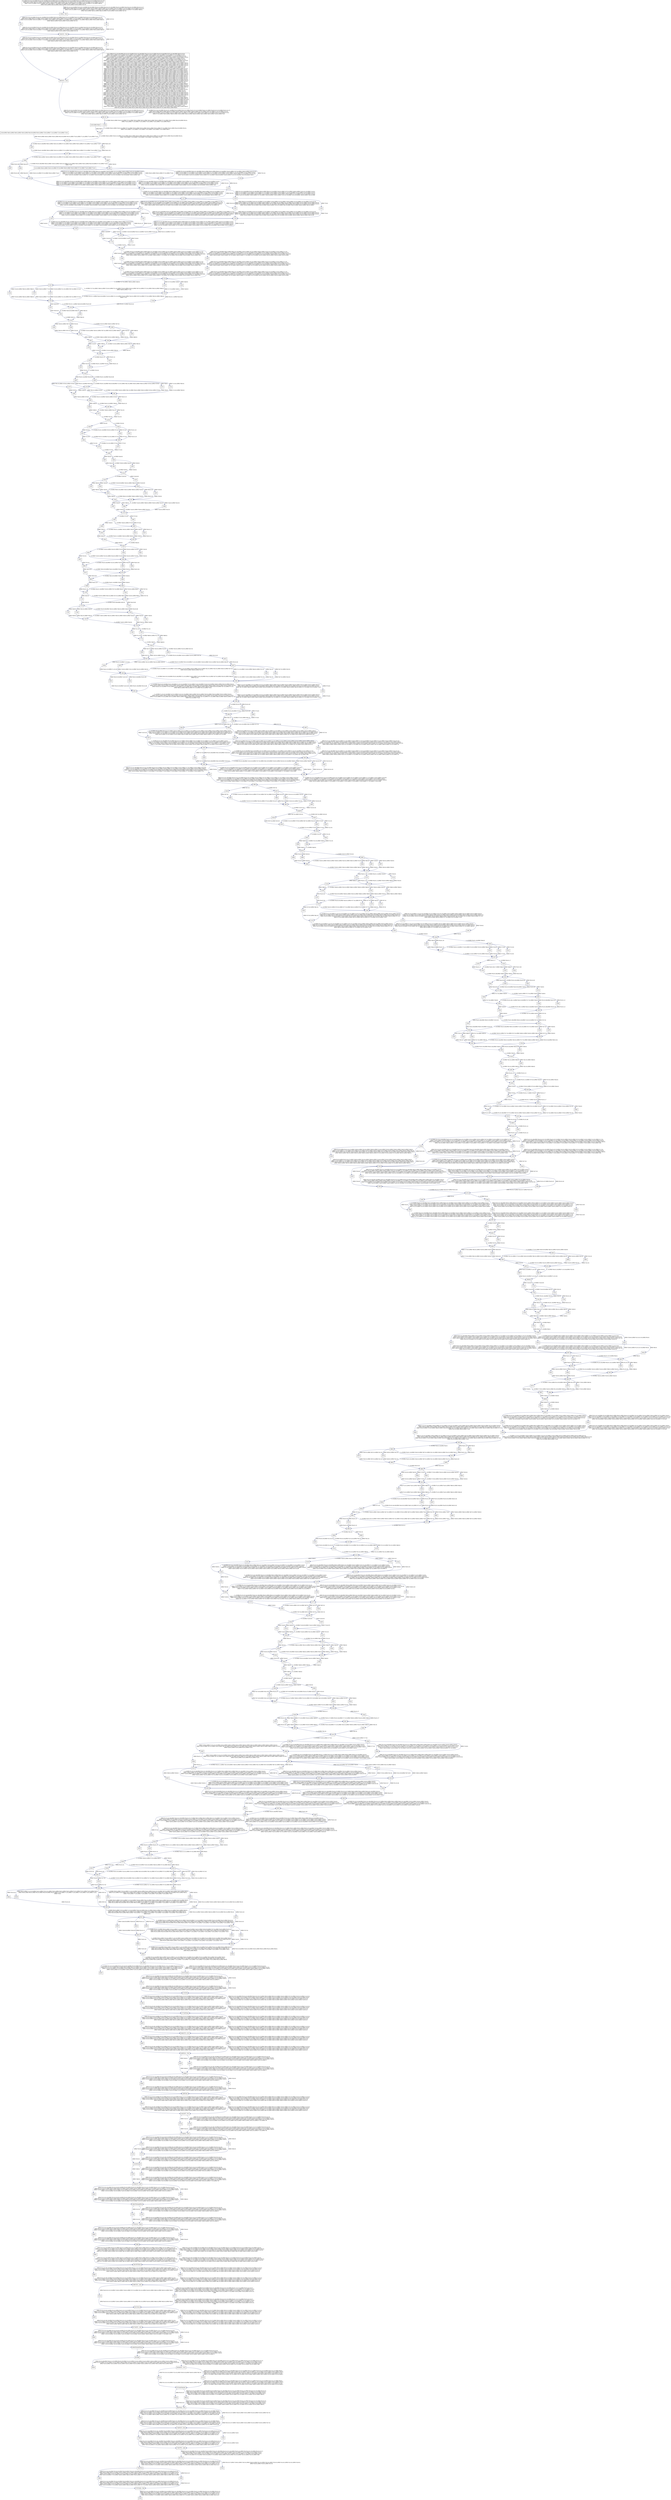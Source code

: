 digraph G {
  "234G" [shape=box, ];
  "255C" [shape=box, ];
  "185C" [shape=box, ];
  "185A" [shape=box, ];
  "263T" [shape=box, ];
  "246C" [shape=box, ];
  "762TTCA" [shape=box, ];
  "563G" [shape=box, ];
  "226G" [shape=box, ];
  "129A" [shape=box, ];
  "144A" [shape=box, ];
  "112G" [shape=box, ];
  "E762" [shape=box, ];
  "140T" [shape=box, ];
  "734T" [shape=box, ];
  "313A" [shape=box, ];
  "244G" [shape=box, ];
  "226C" [shape=box, ];
  "247G" [shape=box, ];
  "213C" [shape=box, ];
  "305A" [shape=box, ];
  "163G" [shape=box, ];
  "364A" [shape=box, ];
  "119A" [shape=box, ];
  "341G" [shape=box, ];
  "224A" [shape=box, ];
  "145C" [shape=box, ];
  "123C" [shape=box, ];
  "241T" [shape=box, ];
  "207G" [shape=box, ];
  "128C" [shape=box, ];
  "171G" [shape=box, ];
  "329A" [shape=box, ];
  "48GGCG...CAG" [shape=box, ];
  "161T" [shape=box, ];
  "177A" [shape=box, ];
  "306G" [shape=box, ];
  "149T" [shape=box, ];
  "327A" [shape=box, ];
  "245C" [shape=box, ];
  "338G" [shape=box, ];
  "598C" [shape=box, ];
  "373CTA" [shape=box, ];
  "591GTCTACA" [shape=box, ];
  "192T" [shape=box, ];
  "122G" [shape=box, ];
  "107T" [shape=box, ];
  "136C" [shape=box, ];
  "372C" [shape=box, ];
  "335A" [shape=box, ];
  "243G" [shape=box, ];
  "337G" [shape=box, ];
  "224T" [shape=box, ];
  "267A" [shape=box, ];
  "626T" [shape=box, ];
  "359A" [shape=box, ];
  "193A" [shape=box, ];
  "317C" [shape=box, ];
  "221T" [shape=box, ];
  "345T" [shape=box, ];
  "113T" [shape=box, ];
  "293A" [shape=box, ];
  "302T" [shape=box, ];
  "276A" [shape=box, ];
  "341A" [shape=box, ];
  "E353" [shape=box, ];
  "1ATGA...TGC" [shape=box, ];
  "194T" [shape=box, ];
  "137C" [shape=box, ];
  "258T" [shape=box, ];
  "130A" [shape=box, ];
  "197A" [shape=box, ];
  "256A" [shape=box, ];
  "203C" [shape=box, ];
  "168G" [shape=box, ];
  "627AGTC...CAC" [shape=box, ];
  "123T" [shape=box, ];
  "111T" [shape=box, ];
  "25GCCC...TGA" [shape=box, ];
  "334G" [shape=box, ];
  "323T" [shape=box, ];
  "182A" [shape=box, ];
  "261A" [shape=box, ];
  "E358" [shape=box, ];
  "209G" [shape=box, ];
  "353C" [shape=box, ];
  "166G" [shape=box, ];
  "266G" [shape=box, ];
  "231C" [shape=box, ];
  "621A" [shape=box, ];
  "255A" [shape=box, ];
  "291T" [shape=box, ];
  "236G" [shape=box, ];
  "341T" [shape=box, ];
  "118G" [shape=box, ];
  "117G" [shape=box, ];
  "362C" [shape=box, ];
  "276G" [shape=box, ];
  "181C" [shape=box, ];
  "120T" [shape=box, ];
  "150T" [shape=box, ];
  "110G" [shape=box, ];
  "703G" [shape=box, ];
  "190T" [shape=box, ];
  "275G" [shape=box, ];
  "153G" [shape=box, ];
  "276C" [shape=box, ];
  "215G" [shape=box, ];
  "250G" [shape=box, ];
  "188A" [shape=box, ];
  "362A" [shape=box, ];
  "108G" [shape=box, ];
  "588G" [shape=box, ];
  "278C" [shape=box, ];
  "304A" [shape=box, ];
  "215T" [shape=box, ];
  "170T" [shape=box, ];
  "326A" [shape=box, ];
  "360A" [shape=box, ];
  "160G" [shape=box, ];
  "356G" [shape=box, ];
  "124G" [shape=box, ];
  "129G" [shape=box, ];
  "114C" [shape=box, ];
  "115A" [shape=box, ];
  "312G" [shape=box, ];
  "472A" [shape=box, ];
  "360G" [shape=box, ];
  "126A" [shape=box, ];
  "241G" [shape=box, ];
  "408T" [shape=box, ];
  "638C" [shape=box, ];
  "331G" [shape=box, ];
  "213T" [shape=box, ];
  "227G" [shape=box, ];
  "198A" [shape=box, ];
  "138T" [shape=box, ];
  "252T" [shape=box, ];
  "S101-DPB1*01:01:03-06;DPB1*02:01:03-18;DPB1*03:01:02-08;DPB1*04:01:02-30,32;DPB1*04:02:02-08;DPB1*05:01:02-06;DPB1*09:01:02-04;
DPB1*100:01;DPB1*101:01;DPB1*102:01;DPB1*103:01;DPB1*108:01;DPB1*109:01;DPB1*10:01:02;DPB1*110:01;DPB1*111:01;DPB1*112:01;
DPB1*113:01;DPB1*114:01;DPB1*115:01;DPB1*116:01;DPB1*117:01;DPB1*118:01;DPB1*119:01;DPB1*120:01N;DPB1*11:01:02-04;DPB1*121:01;
DPB1*122:01;DPB1*123:01;DPB1*124:01;DPB1*125:01;DPB1*126:01;DPB1*127:01;DPB1*128:01;DPB1*129:01;DPB1*130:01;DPB1*132:01;DPB1*133:01;
DPB1*134:01;DPB1*135:01;DPB1*136:01;DPB1*137:01;DPB1*138:01;DPB1*139:01;DPB1*13:01:02;DPB1*140:01;DPB1*141:01;DPB1*142:01;
DPB1*143:01;DPB1*144:01;DPB1*145:01;DPB1*146:01;DPB1*147:01;DPB1*148:01;DPB1*149:01;DPB1*14:01:02-03;DPB1*150:01;DPB1*151:01;
DPB1*152:01;DPB1*154:01N;DPB1*153:01;DPB1*155:01:01-02;DPB1*156:01;DPB1*157:01;DPB1*159:01N;DPB1*158:01;DPB1*15:01:02;DPB1*161:01N;
DPB1*160:01;DPB1*162:01;DPB1*163:01;DPB1*164:01;DPB1*165:01;DPB1*166:01;DPB1*167:01;DPB1*168:01;DPB1*169:01;DPB1*16:01:02;
DPB1*170:01;DPB1*171:01;DPB1*172:01;DPB1*173:01;DPB1*174:01;DPB1*175:01;DPB1*176:01;DPB1*177:01;DPB1*178:01;DPB1*179:01;DPB1*180:01;
DPB1*181:01;DPB1*182:01;DPB1*183:01;DPB1*184:01;DPB1*185:01;DPB1*186:01;DPB1*187:01;DPB1*188:01;DPB1*189:01;DPB1*190:01;DPB1*191:01;
DPB1*192:01;DPB1*193:01;DPB1*194:01;DPB1*195:01;DPB1*196:01;DPB1*197:01;DPB1*198:01;DPB1*199:01;DPB1*200:01;DPB1*201:01;DPB1*202:01;
DPB1*203:01;DPB1*204:01;DPB1*205:01;DPB1*206:01;DPB1*207:01;DPB1*208:01;DPB1*209:01;DPB1*20:01:01-03;DPB1*210:01;DPB1*211:01;
DPB1*212:01;DPB1*213:01;DPB1*214:01;DPB1*216:01N;DPB1*215:01;DPB1*218:01N;DPB1*217:01;DPB1*219:01;DPB1*220:01;DPB1*221:01;
DPB1*222:01;DPB1*223:01;DPB1*224:01;DPB1*225:01;DPB1*226:01;DPB1*227:01;DPB1*228:01;DPB1*229:01;DPB1*22:01;DPB1*230:01;DPB1*231:01;
DPB1*232:01;DPB1*233:01;DPB1*234:01;DPB1*235:01;DPB1*236:01:01-02;DPB1*237:01;DPB1*238:01;DPB1*239:01;DPB1*23:01:01-02;DPB1*240:01;
DPB1*241:01;DPB1*242:01;DPB1*243:01;DPB1*244:01;DPB1*245:01;DPB1*246:01;DPB1*247:01;DPB1*248:01;DPB1*249:01;DPB1*24:01;DPB1*250:01;
DPB1*251:01;DPB1*252:01;DPB1*253:01;DPB1*254:01;DPB1*255:01;DPB1*256:01;DPB1*257:01;DPB1*258:01;DPB1*259:01;DPB1*25:01;DPB1*260:01;
DPB1*261:01;DPB1*262:01;DPB1*263:01;DPB1*264:01;DPB1*265:01;DPB1*266:01;DPB1*267:01;DPB1*268:01;DPB1*269:01;DPB1*270:01;DPB1*271:01;
DPB1*272:01;DPB1*273:01;DPB1*274:01;DPB1*275:01;DPB1*276:01;DPB1*277:01;DPB1*278:01;DPB1*279:01;DPB1*280:01;DPB1*281:01;DPB1*282:01;
DPB1*283:01;DPB1*284:01;DPB1*285:01;DPB1*286:01;DPB1*287:01;DPB1*288:01;DPB1*289:01;DPB1*28:01;DPB1*290:01;DPB1*291:01;DPB1*292:01;
DPB1*293:01;DPB1*294:01;DPB1*295:01;DPB1*296:01;DPB1*297:01;DPB1*298:01;DPB1*299:01;DPB1*29:01;DPB1*300:01;DPB1*301:01;DPB1*302:01;
DPB1*303:01;DPB1*304:01;DPB1*305:01;DPB1*306:01;DPB1*307:01;DPB1*308:01;DPB1*309:01;DPB1*30:01;DPB1*310:01;DPB1*311:01;DPB1*312:01;
DPB1*313:01;DPB1*314:01;DPB1*315:01;DPB1*316:01;DPB1*317:01;DPB1*318:01;DPB1*319:01;DPB1*31:01;DPB1*320:01;DPB1*321:01;DPB1*322:01;
DPB1*323:01;DPB1*324:01;DPB1*325:01;DPB1*326:01;DPB1*328:01N;DPB1*327:01;DPB1*329:01;DPB1*32:01;DPB1*330:01;DPB1*331:01;DPB1*332:01;
DPB1*333:01;DPB1*334:01;DPB1*335:01;DPB1*336:01;DPB1*337:01;DPB1*338:01;DPB1*339:01;DPB1*33:01;DPB1*340:01;DPB1*341:01;DPB1*342:01;
DPB1*343:01;DPB1*344:01;DPB1*345:01;DPB1*346:01;DPB1*347:01;DPB1*348:01:01-02;DPB1*349:01;DPB1*34:01;DPB1*350:01;DPB1*351:01;
DPB1*352:01;DPB1*353:01;DPB1*354:01:01-02;DPB1*355:01;DPB1*357:01N;DPB1*356:01;DPB1*358:01;DPB1*359:01;DPB1*35:01:01-02;DPB1*360:01;
DPB1*361:01;DPB1*362:01;DPB1*363:01;DPB1*364:01;DPB1*365:01;DPB1*366:01;DPB1*367:01;DPB1*368:01;DPB1*369:01;DPB1*36:01;DPB1*370:01;
DPB1*371:01;DPB1*372:01;DPB1*373:01;DPB1*374:01;DPB1*375:01;DPB1*376:01;DPB1*377:01;DPB1*378:01;DPB1*379:01;DPB1*380:01;DPB1*382:01N;
DPB1*381:01;DPB1*383:01;DPB1*384:01;DPB1*385:01;DPB1*386:01;DPB1*387:01;DPB1*388:01;DPB1*389:01;DPB1*390:01;DPB1*391:01;DPB1*392:01;
DPB1*393:01;DPB1*394:01;DPB1*395:01;DPB1*396:01;DPB1*397:01;DPB1*399:01;DPB1*401:01N;DPB1*400:01;DPB1*403:01N;DPB1*402:01;
DPB1*404:01;DPB1*405:01;DPB1*406:01;DPB1*407:01;DPB1*408:01;DPB1*409:01;DPB1*40:01;DPB1*410:01;DPB1*411:01;DPB1*412:01;DPB1*413:01;
DPB1*414:01;DPB1*415:01;DPB1*416:01;DPB1*417:01;DPB1*418:01;DPB1*419:01;DPB1*41:01:01-02;DPB1*420:01;DPB1*421:01;DPB1*422:01;
DPB1*423:01:01-02;DPB1*424:01;DPB1*425:01;DPB1*426:01;DPB1*427:01;DPB1*428:01;DPB1*429:01;DPB1*430:01;DPB1*431:01;DPB1*432:01;
DPB1*433:01;DPB1*434:01;DPB1*435:01;DPB1*436:01;DPB1*437:01;DPB1*438:01;DPB1*439:01;DPB1*440:01;DPB1*441:01;DPB1*442:01;DPB1*443:01;
DPB1*444:01;DPB1*445:01;DPB1*446:01;DPB1*447:01;DPB1*448:01;DPB1*449:01;DPB1*450:01N;DPB1*44:01;DPB1*451:01;DPB1*452:01;DPB1*453:01;
DPB1*455:01N;DPB1*454:01;DPB1*456:01;DPB1*457:01;DPB1*458:01;DPB1*459:01;DPB1*45:01;DPB1*460:01;DPB1*461:01;DPB1*462:01;DPB1*465:01;
DPB1*466:01;DPB1*467:01;DPB1*468:01;DPB1*469:01;DPB1*46:01:01-02;DPB1*470:01;DPB1*471:01;DPB1*472:01;DPB1*473:01;DPB1*474:01;
DPB1*475:01;DPB1*476:01;DPB1*477:01;DPB1*478:01;DPB1*479:01;DPB1*47:01;DPB1*480:01;DPB1*481:01;DPB1*482:01;DPB1*483:01;DPB1*484:01;
DPB1*485:01;DPB1*486:01;DPB1*487:01;DPB1*488:01;DPB1*489:01;DPB1*490:01;DPB1*491:01;DPB1*492:01;DPB1*493:01;DPB1*494:01;DPB1*495:01;
DPB1*496:01;DPB1*497:01;DPB1*498:01;DPB1*499:01;DPB1*500:01;DPB1*501:01;DPB1*502:01;DPB1*503:01;DPB1*504:01;DPB1*505:01;DPB1*507:01N;
DPB1*506:01;DPB1*508:01;DPB1*509:01;DPB1*50:01;DPB1*510:01;DPB1*511:01;DPB1*512:01;DPB1*513:01;DPB1*514:01;DPB1*515:01;DPB1*516:01;
DPB1*517:01;DPB1*51:01;DPB1*520:01;DPB1*521:01;DPB1*522:01;DPB1*523:01;DPB1*524:01;DPB1*525:01;DPB1*526:01;DPB1*527:01;DPB1*528:01;
DPB1*529:01;DPB1*52:01;DPB1*530:01;DPB1*531:01;DPB1*532:01;DPB1*533:01;DPB1*534:01;DPB1*535:01;DPB1*536:01;DPB1*537:01;DPB1*538:01;
DPB1*539:01;DPB1*53:01;DPB1*540:01;DPB1*541:01;DPB1*542:01;DPB1*543:01;DPB1*544:01;DPB1*545:01;DPB1*546:01;DPB1*54:01;DPB1*55:01;
DPB1*59:01;DPB1*61:01N;DPB1*60:01;DPB1*62:01;DPB1*65:01;DPB1*66:01;DPB1*67:01;DPB1*68:01;DPB1*69:01;DPB1*76:01;DPB1*77:01;
DPB1*78:01;DPB1*79:01;DPB1*80:01;DPB1*81:01;DPB1*82:01;DPB1*83:01;DPB1*84:01;DPB1*85:01;DPB1*87:01;DPB1*88:01;DPB1*89:01;DPB1*90:01;
DPB1*91:01;DPB1*92:01;DPB1*93:01;DPB1*94:01;DPB1*95:01;DPB1*96:01;DPB1*97:01;DPB1*98:01;DPB1*99:01" [
  shape=box, ];
  "265C" [shape=box, ];
  "314A" [shape=box, ];
  "599CTGC...AGC" [shape=box, ];
  "228A" [shape=box, ];
  "136T" [shape=box, ];
  "214G" [shape=box, ];
  "296C" [shape=box, ];
  "E359" [shape=box, ];
  "162A" [shape=box, ];
  "209T" [shape=box, ];
  "200TT" [shape=box, ];
  "116C" [shape=box, ];
  "231T" [shape=box, ];
  "298T" [shape=box, ];
  "343A" [shape=box, ];
  "361C" [shape=box, ];
  "363A" [shape=box, ];
  "211T" [shape=box, ];
  "359T" [shape=box, ];
  "199T" [shape=box, ];
  "164G" [shape=box, ];
  "408C" [shape=box, ];
  "681G" [shape=box, ];
  "510G" [shape=box, ];
  "108A" [shape=box, ];
  "183G" [shape=box, ];
  "185G" [shape=box, ];
  "202A" [shape=box, ];
  "339T" [shape=box, ];
  "352C" [shape=box, ];
  "245T" [shape=box, ];
  "309A" [shape=box, ];
  "171A" [shape=box, ];
  "336C" [shape=box, ];
  "146G" [shape=box, ];
  "209A" [shape=box, ];
  "204A" [shape=box, ];
  "519T" [shape=box, ];
  "563A" [shape=box, ];
  "285A" [shape=box, ];
  "203T" [shape=box, ];
  "324G" [shape=box, ];
  "278G" [shape=box, ];
  "B3-761" [shape=box, ];
  "214T" [shape=box, ];
  "473ATGG...GTC" [shape=box, ];
  "291A" [shape=box, ];
  "444GATT...TCC" [shape=box, ];
  "283T" [shape=box, ];
  "113C" [shape=box, ];
  "342A" [shape=box, ];
  "255T" [shape=box, ];
  "318A" [shape=box, ];
  "229T" [shape=box, ];
  "564CTGGAAATGA" [shape=box, ];
  "156G" [shape=box, ];
  "383T" [shape=box, ];
  "109T" [shape=box, ];
  "293G" [shape=box, ];
  "639GTGGAGTGGA" [shape=box, ];
  "383C" [shape=box, ];
  "306A" [shape=box, ];
  "328C" [shape=box, ];
  "109C" [shape=box, ];
  "252A" [shape=box, ];
  "260T" [shape=box, ];
  "297A" [shape=box, ];
  "116T" [shape=box, ];
  "311G" [shape=box, ];
  "265A" [shape=box, ];
  "304G" [shape=box, ];
  "266C" [shape=box, ];
  "316C" [shape=box, ];
  "332C" [shape=box, ];
  "315G" [shape=box, ];
  "330G" [shape=box, ];
  "344G" [shape=box, ];
  "435T" [shape=box, ];
  "209C" [shape=box, ];
  "189A" [shape=box, ];
  "125T" [shape=box, ];
  "268C" [shape=box, ];
  "196G" [shape=box, ];
  "294G" [shape=box, ];
  "300T" [shape=box, ];
  "575CCCC...GGA" [shape=box, ];
  "316A" [shape=box, ];
  "357A" [shape=box, ];
  "346C" [shape=box, ];
  "110A" [shape=box, ];
  "182T" [shape=box, ];
  "187G" [shape=box, ];
  "128A" [shape=box, ];
  "109A" [shape=box, ];
  "267G" [shape=box, ];
  "211C" [shape=box, ];
  "152T" [shape=box, ];
  "193C" [shape=box, ];
  "221C" [shape=box, ];
  "269AGC" [shape=box, ];
  "273A" [shape=box, ];
  "160C" [shape=box, ];
  "321A" [shape=box, ];
  "340A" [shape=box, ];
  "131C" [shape=box, ];
  "356T" [shape=box, ];
  "114A" [shape=box, ];
  "259C" [shape=box, ];
  "229A" [shape=box, ];
  "176C" [shape=box, ];
  "228C" [shape=box, ];
  "264G" [shape=box, ];
  "154T" [shape=box, ];
  "191T" [shape=box, ];
  "766A" [shape=box, ];
  "173T" [shape=box, ];
  "135A" [shape=box, ];
  "285T" [shape=box, ];
  "320T" [shape=box, ];
  "173G" [shape=box, ];
  "E782" [shape=box, ];
  "356A" [shape=box, ];
  "282T" [shape=box, ];
  "206A" [shape=box, ];
  "145T" [shape=box, ];
  "147G" [shape=box, ];
  "205C" [shape=box, ];
  "357C" [shape=box, ];
  "210A" [shape=box, ];
  "263C" [shape=box, ];
  "296A" [shape=box, ];
  "321G" [shape=box, ];
  "223C" [shape=box, ];
  "166A" [shape=box, ];
  "284C" [shape=box, ];
  "E367" [shape=box, ];
  "164A" [shape=box, ];
  "165T" [shape=box, ];
  "331T" [shape=box, ];
  "279AC" [shape=box, ];
  "223T" [shape=box, ];
  "351A" [shape=box, ];
  "335G" [shape=box, ];
  "335T" [shape=box, ];
  "147C" [shape=box, ];
  "356C" [shape=box, ];
  "212G" [shape=box, ];
  "357G" [shape=box, ];
  "195T" [shape=box, ];
  "443G" [shape=box, ];
  "275A" [shape=box, ];
  "472G" [shape=box, ];
  "671A" [shape=box, ];
  "309G" [shape=box, ];
  "E362" [shape=box, ];
  "376G" [shape=box, ];
  "197C" [shape=box, ];
  "229G" [shape=box, ];
  "355G" [shape=box, ];
  "184G" [shape=box, ];
  "315T" [shape=box, ];
  "443A" [shape=box, ];
  "237AG" [shape=box, ];
  "254G" [shape=box, ];
  "704TGCT...GCA" [shape=box, ];
  "438G" [shape=box, ];
  "232G" [shape=box, ];
  "258A" [shape=box, ];
  "174C" [shape=box, ];
  "183A" [shape=box, ];
  "234T" [shape=box, ];
  "354T" [shape=box, ];
  "153A" [shape=box, ];
  "317T" [shape=box, ];
  "155C" [shape=box, ];
  "141G" [shape=box, ];
  "218G" [shape=box, ];
  "310C" [shape=box, ];
  "139A" [shape=box, ];
  "233A" [shape=box, ];
  "233G" [shape=box, ];
  "272T" [shape=box, ];
  "681A" [shape=box, ];
  "289GG" [shape=box, ];
  "671G" [shape=box, ];
  "302A" [shape=box, ];
  "198T" [shape=box, ];
  "303T" [shape=box, ];
  "173A" [shape=box, ];
  "246A" [shape=box, ];
  "308G" [shape=box, ];
  "184C" [shape=box, ];
  "347G" [shape=box, ];
  "104AA" [shape=box, ];
  "194A" [shape=box, ];
  "166C" [shape=box, ];
  "297G" [shape=box, ];
  "253T" [shape=box, ];
  "343G" [shape=box, ];
  "195C" [shape=box, ];
  "300A" [shape=box, ];
  "186A" [shape=box, ];
  "265G" [shape=box, ];
  "182C" [shape=box, ];
  "247A" [shape=box, ];
  "172T" [shape=box, ];
  "287T" [shape=box, ];
  "217A" [shape=box, ];
  "156T" [shape=box, ];
  "361T" [shape=box, ];
  "170G" [shape=box, ];
  "170C" [shape=box, ];
  "194G" [shape=box, ];
  "347A" [shape=box, ];
  "137G" [shape=box, ];
  "S103-DPB1*86:01" [shape=box, ];
  "367TCCAG" [shape=box, ];
  "215A" [shape=box, ];
  "S104-DPB1*48:01;DPB1*49:01;DPB1*58:01;DPB1*64:01N;DPB1*63:01;DPB1*70:01;DPB1*71:01;DPB1*72:01;DPB1*73:01" [
  shape=box, ];
  "S1-DPB1*01:01:01-02;DPB1*02:01:02,19;DPB1*02:02;DPB1*03:01:01;DPB1*04:01:01:01-02;DPB1*04:01:31;DPB1*04:02:01:01-02;DPB1*05:01:01,07;
DPB1*06:01;DPB1*09:01:01;DPB1*104:01;DPB1*105:01;DPB1*106:01;DPB1*107:01;DPB1*10:01:01;DPB1*11:01:01;DPB1*131:01;DPB1*13:01:01;
DPB1*14:01:01;DPB1*15:01:01;DPB1*16:01:01;DPB1*17:01;DPB1*18:01;DPB1*19:01;DPB1*21:01;DPB1*26:01:02;DPB1*27:01;DPB1*398:01;
DPB1*39:01;DPB1*463:01;DPB1*464:01;DPB1*518:01;DPB1*519:01;DPB1*547:01" [
  shape=box, ];
  "167A" [shape=box, ];
  "S110-DPB1*08:01;DPB1*26:01:01;DPB1*37:01;DPB1*38:01;DPB1*56:01;DPB1*57:01;DPB1*74:01;DPB1*75:01" [
  shape=box, ];
  "126G" [shape=box, ];
  "598T" [shape=box, ];
  "248CC" [shape=box, ];
  "161G" [shape=box, ];
  "137A" [shape=box, ];
  "213G" [shape=box, ];
  "287G" [shape=box, ];
  "203G" [shape=box, ];
  "296T" [shape=box, ];
  "332A" [shape=box, ];
  "47C" [shape=box, ];
  "218C" [shape=box, ];
  "348TGA" [shape=box, ];
  "239C" [shape=box, ];
  "165A" [shape=box, ];
  "B1-366" [shape=box, ];
  "154G" [shape=box, ];
  "221G" [shape=box, ];
  "767CGAG...TAA" [shape=box, ];
  "372A" [shape=box, ];
  "134T" [shape=box, ];
  "362T" [shape=box, ];
  "24G" [shape=box, ];
  "588A" [shape=box, ];
  "355C" [shape=box, ];
  "273C" [shape=box, ];
  "363G" [shape=box, ];
  "589A" [shape=box, ];
  "194C" [shape=box, ];
  "235A" [shape=box, ];
  "137T" [shape=box, ];
  "206G" [shape=box, ];
  "438A" [shape=box, ];
  "384GTTT...CCC" [shape=box, ];
  "298G" [shape=box, ];
  "E650" [shape=box, ];
  "257G" [shape=box, ];
  "167T" [shape=box, ];
  "144G" [shape=box, ];
  "259A" [shape=box, ];
  "188G" [shape=box, ];
  "318T" [shape=box, ];
  "359C" [shape=box, ];
  "319C" [shape=box, ];
  "703A" [shape=box, ];
  "174T" [shape=box, ];
  "190A" [shape=box, ];
  "352A" [shape=box, ];
  "174G" [shape=box, ];
  "766G" [shape=box, ];
  "155A" [shape=box, ];
  "313T" [shape=box, ];
  "189G" [shape=box, ];
  "311A" [shape=box, ];
  "436AC" [shape=box, ];
  "156A" [shape=box, ];
  "168A" [shape=box, ];
  "314G" [shape=box, ];
  "302G" [shape=box, ];
  "141T" [shape=box, ];
  "198C" [shape=box, ];
  "139G" [shape=box, ];
  "376A" [shape=box, ];
  "511T" [shape=box, ];
  "574A" [shape=box, ];
  "208A" [shape=box, ];
  "342C" [shape=box, ];
  "180A" [shape=box, ];
  "304T" [shape=box, ];
  "208G" [shape=box, ];
  "152C" [shape=box, ];
  "262C" [shape=box, ];
  "148G" [shape=box, ];
  "211A" [shape=box, ];
  "292G" [shape=box, ];
  "638T" [shape=box, ];
  "205A" [shape=box, ];
  "512GTCCACC" [shape=box, ];
  "672GAGTAAGAC" [shape=box, ];
  "287A" [shape=box, ];
  "176T" [shape=box, ];
  "307T" [shape=box, ];
  "119G" [shape=box, ];
  "364G" [shape=box, ];
  "283C" [shape=box, ];
  "251G" [shape=box, ];
  "574C" [shape=box, ];
  "439TGAC" [shape=box, ];
  "300C" [shape=box, ];
  "307G" [shape=box, ];
  "313C" [shape=box, ];
  "511G" [shape=box, ];
  "138C" [shape=box, ];
  "221A" [shape=box, ];
  "332G" [shape=box, ];
  "351C" [shape=box, ];
  "E365" [shape=box, ];
  "190G" [shape=box, ];
  "735CTTC...AAG" [shape=box, ];
  "123A" [shape=box, ];
  "242G" [shape=box, ];
  "650AGGC...CCC" [shape=box, ];
  "220C" [shape=box, ];
  "316G" [shape=box, ];
  "234C" [shape=box, ];
  "130C" [shape=box, ];
  "268T" [shape=box, ];
  "359G" [shape=box, ];
  "133C" [shape=box, ];
  "252C" [shape=box, ];
  "230G" [shape=box, ];
  "134C" [shape=box, ];
  "127G" [shape=box, ];
  "193T" [shape=box, ];
  "110C" [shape=box, ];
  "123G" [shape=box, ];
  "159C" [shape=box, ];
  "325C" [shape=box, ];
  "435C" [shape=box, ];
  "103G" [shape=box, ];
  "131G" [shape=box, ];
  "113G" [shape=box, ];
  "191C" [shape=box, ];
  "339G" [shape=box, ];
  "341C" [shape=box, ];
  "233T" [shape=box, ];
  "345C" [shape=box, ];
  "286G" [shape=box, ];
  "281C" [shape=box, ];
  "187A" [shape=box, ];
  "310T" [shape=box, ];
  "254A" [shape=box, ];
  "261T" [shape=box, ];
  "307A" [shape=box, ];
  "244A" [shape=box, ];
  "334A" [shape=box, ];
  "281A" [shape=box, ];
  "336T" [shape=box, ];
  "243A" [shape=box, ];
  "115C" [shape=box, ];
  "199C" [shape=box, ];
  "288A" [shape=box, ];
  "B0-101" [shape=box, ];
  "313G" [shape=box, ];
  "355A" [shape=box, ];
  "325T" [shape=box, ];
  "222T" [shape=box, ];
  "266A" [shape=box, ];
  "157CT" [shape=box, ];
  "219A" [shape=box, ];
  "352T" [shape=box, ];
  "340C" [shape=box, ];
  "161C" [shape=box, ];
  "284T" [shape=box, ];
  "208C" [shape=box, ];
  "253C" [shape=box, ];
  "224C" [shape=box, ];
  "225G" [shape=box, ];
  "24A" [shape=box, ];
  "590C" [shape=box, ];
  "320A" [shape=box, ];
  "256G" [shape=box, ];
  "324T" [shape=box, ];
  "305C" [shape=box, ];
  "274A" [shape=box, ];
  "327G" [shape=box, ];
  "682TTGA...TTC" [shape=box, ];
  "358G" [shape=box, ];
  "234A" [shape=box, ];
  "192A" [shape=box, ];
  "151A" [shape=box, ];
  "318G" [shape=box, ];
  "306T" [shape=box, ];
  "240T" [shape=box, ];
  "124A" [shape=box, ];
  "114T" [shape=box, ];
  "220A" [shape=box, ];
  "323C" [shape=box, ];
  "145A" [shape=box, ];
  "112T" [shape=box, ];
  "520ACCT...GAT" [shape=box, ];
  "154A" [shape=box, ];
  "119T" [shape=box, ];
  "236C" [shape=box, ];
  "330A" [shape=box, ];
  "47T" [shape=box, ];
  "306C" [shape=box, ];
  "180G" [shape=box, ];
  "162T" [shape=box, ];
  "590T" [shape=box, ];
  "324A" [shape=box, ];
  "226A" [shape=box, ];
  "149A" [shape=box, ];
  "259G" [shape=box, ];
  "175C" [shape=box, ];
  "295G" [shape=box, ];
  "325G" [shape=box, ];
  "142TA" [shape=box, ];
  "335C" [shape=box, ];
  "250T" [shape=box, ];
  "181T" [shape=box, ];
  "246G" [shape=box, ];
  "216G" [shape=box, ];
  "324C" [shape=box, ];
  "169A" [shape=box, ];
  "198G" [shape=box, ];
  "331C" [shape=box, ];
  "169G" [shape=box, ];
  "277G" [shape=box, ];
  "239G" [shape=box, ];
  "363C" [shape=box, ];
  "120G" [shape=box, ];
  "510A" [shape=box, ];
  "321C" [shape=box, ];
  "283A" [shape=box, ];
  "220G" [shape=box, ];
  "215C" [shape=box, ];
  "183C" [shape=box, ];
  "117A" [shape=box, ];
  "227A" [shape=box, ];
  "344C" [shape=box, ];
  "519A" [shape=box, ];
  "622TGGA" [shape=box, ];
  "339A" [shape=box, ];
  "183T" [shape=box, ];
  "342G" [shape=box, ];
  "146A" [shape=box, ];
  "129T" [shape=box, ];
  "150C" [shape=box, ];
  "128G" [shape=box, ];
  "281T" [shape=box, ];
  "333A" [shape=box, ];
  "216A" [shape=box, ];
  "272C" [shape=box, ];
  "621C" [shape=box, ];
  "230A" [shape=box, ];
  "106T" [shape=box, ];
  "242A" [shape=box, ];
  "106C" [shape=box, ];
  "184A" [shape=box, ];
  "351T" [shape=box, ];
  "282A" [shape=box, ];
  "409TGCA...TGC" [shape=box, ];
  "322T" [shape=box, ];
  "377GGTGAA" [shape=box, ];
  "178CA" [shape=box, ];
  "285C" [shape=box, ];
  "172C" [shape=box, ];
  "133T" [shape=box, ];
  "125C" [shape=box, ];
  "626C" [shape=box, ];
  "121A" [shape=box, ];
  "131T" [shape=box, ];
  "180C" [shape=box, ];
  "177G" [shape=box, ];
  "102A" [shape=box, ];
  "115T" [shape=box, ];
  "297C" [shape=box, ];
  "159T" [shape=box, ];
  "301A" [shape=box, ];
  "346T" [shape=box, ];
  "300G" [shape=box, ];
  "164C" [shape=box, ];
  "B2-649" [shape=box, ];
  "122C" [shape=box, ];
  "235G" [shape=box, ];
  "202C" [shape=box, ];
  "111G" [shape=box, ];
  "217G" [shape=box, ];
  "354G" [shape=box, ];
  "322A" [shape=box, ];
  "734C" [shape=box, ];
  "140G" [shape=box, ];
  "329T" [shape=box, ];
  "232A" [shape=box, ];
  "253G" [shape=box, ];
  "E348" [shape=box, ];
  "132G" [shape=box, ];
  "288C" [shape=box, ];
  "294A" [shape=box, ];
  "299G" [shape=box, ];
  "284G" [shape=box, ];
  "153T" [shape=box, ];
  "212A" [shape=box, ];
  "338A" [shape=box, ];
  "122T" [shape=box, ];
  "274G" [shape=box, ];
  "365G" [shape=box, ];
  "326C" [shape=box, ];
  
  
  edge [color="#001267", ];
  "234G" -> "235G" [label="DPB1*317:01;DPB1*465:01", ];
  "255C" -> "256A" [label="DPB1*05:01:03", ];
  "255C" -> "256G" [label="DPB1*01:01:01-06;DPB1*02:02;DPB1*04:01:01:01-02;DPB1*04:01:02-32;DPB1*05:01:01-02,04-07;DPB1*100:01;DPB1*101:01;DPB1*102:01;
DPB1*103:01;DPB1*106:01;DPB1*107:01;DPB1*110:01;DPB1*112:01;DPB1*114:01;DPB1*117:01;DPB1*118:01;DPB1*120:01N;DPB1*11:01:01-04;
DPB1*121:01;DPB1*125:01;DPB1*126:01;DPB1*127:01;DPB1*128:01;DPB1*133:01;DPB1*134:01;DPB1*135:01;DPB1*138:01;DPB1*139:01;DPB1*13:01:01-02;
DPB1*140:01;DPB1*142:01;DPB1*147:01;DPB1*149:01;DPB1*150:01;DPB1*159:01N;DPB1*158:01;DPB1*15:01:01-02;DPB1*160:01",
                    ];
  "185C" -> "186A" [label="DPB1*11:01:01-04;DPB1*147:01;DPB1*15:01:01-02;DPB1*198:01;DPB1*202:01;DPB1*203:01;DPB1*204:01;DPB1*205:01;DPB1*250:01;DPB1*264:01;
DPB1*268:01;DPB1*290:01;DPB1*328:01N;DPB1*299:01;DPB1*343:01;DPB1*345:01;DPB1*353:01;DPB1*354:01:01-02;DPB1*370:01;DPB1*375:01;
DPB1*387:01;DPB1*388:01;DPB1*389:01;DPB1*450:01N;DPB1*437:01;DPB1*471:01;DPB1*480:01;DPB1*493:01;DPB1*517:01;DPB1*531:01;DPB1*74:01",
                    ];
  "185A" -> "186A" [label="DPB1*374:01", ];
  "263T" -> "264G" [label="C. of DPB1*525:01", ];
  "246C" -> "247G" [label="DPB1*258:01", ];
  "762TTCA" -> "766A" [label="DPB1*01:01:01-02;DPB1*02:01:02;DPB1*02:02;DPB1*03:01:01,08;DPB1*04:01:01:01-02;DPB1*04:01:31;DPB1*04:02:01:01-02;DPB1*05:01:01;
DPB1*06:01;DPB1*09:01:01;DPB1*104:01;DPB1*105:01;DPB1*106:01;DPB1*107:01;DPB1*10:01:01;DPB1*11:01:01;DPB1*131:01;DPB1*135:01;
DPB1*136:01;DPB1*13:01:01;DPB1*14:01:01;DPB1*15:01:01;DPB1*16:01:01;DPB1*17:01;DPB1*18:01;DPB1*19:01;DPB1*21:01;DPB1*257:01;
DPB1*26:01:02;DPB1*27:01;DPB1*296:01;DPB1*398:01;DPB1*39:01;DPB1*417:01;DPB1*440:01;DPB1*459:01;DPB1*460:01;DPB1*461:01;DPB1",
                       ];
  "762TTCA" -> "766G" [label="DPB1*02:01:19", ];
  "563G" -> "564CTGGAAATGA" [label="DPB1*01:01:01-02;DPB1*02:01:02,08,19;DPB1*02:02;DPB1*03:01:01,08;DPB1*04:01:01:01-02;DPB1*04:01:15,31-32;DPB1*04:02:01:01-02;
DPB1*05:01:01-02,07;DPB1*06:01;DPB1*09:01:01;DPB1*104:01;DPB1*105:01;DPB1*106:01;DPB1*107:01;DPB1*10:01:01;DPB1*11:01:01;DPB1*121:01;
DPB1*123:01;DPB1*124:01;DPB1*126:01;DPB1*131:01;DPB1*132:01;DPB1*133:01;DPB1*134:01;DPB1*135:01;DPB1*136:01;DPB1*137:01;DPB1*138:01;
DPB1*13:01:01;DPB1*141:01;DPB1*14:01:01;DPB1*152:01;DPB1*15:01:01;DPB1*162:01;DPB1*168:01;DPB1*16:01:01;DPB1*1",
                             ];
  "226G" -> "227A" [label="DPB1*149:01", ];
  "226G" -> "227G" [label="C. of DPB1*03:01:05;DPB1*04:02:04;DPB1*149:01", ];
  "129A" -> "130A" [label="C. of DPB1*289:01;DPB1*435:01;DPB1*469:01", ];
  "129A" -> "130C" [label="DPB1*289:01", ];
  "144A" -> "145A" [label="DPB1*372:01", ];
  "144A" -> "145C" [label="DPB1*02:01:16", ];
  "144A" -> "145T" [label="C. of DPB1*02:01:16;DPB1*323:01;DPB1*372:01", ];
  "112G" -> "113C" [label="DPB1*09:01:01-04;DPB1*10:01:01-02;DPB1*113:01;DPB1*119:01;DPB1*125:01;DPB1*129:01;DPB1*131:01;DPB1*137:01;DPB1*14:01:01-03;
DPB1*156:01;DPB1*157:01;DPB1*167:01;DPB1*168:01;DPB1*17:01;DPB1*197:01;DPB1*241:01;DPB1*242:01;DPB1*243:01;DPB1*244:01;DPB1*245:01;
DPB1*251:01;DPB1*264:01;DPB1*265:01;DPB1*266:01;DPB1*287:01;DPB1*288:01;DPB1*289:01;DPB1*30:01;DPB1*312:01;DPB1*313:01;DPB1*314:01;
DPB1*324:01;DPB1*325:01;DPB1*343:01;DPB1*344:01;DPB1*35:01:01;DPB1*361:01;DPB1*383:01;DPB1*384:01;DPB1*385:01;DPB1*",
                    ];
  "112G" -> "113G" [label="DPB1*70:01", ];
  "112G" -> "113T" [label="DPB1*01:01:01-06;DPB1*03:01:01-08;DPB1*06:01;DPB1*104:01;DPB1*107:01;DPB1*109:01;DPB1*110:01;DPB1*111:01;DPB1*114:01;DPB1*117:01;
DPB1*118:01;DPB1*11:01:01-04;DPB1*122:01;DPB1*124:01;DPB1*127:01;DPB1*130:01;DPB1*132:01;DPB1*133:01;DPB1*136:01;DPB1*13:01:01-02;
DPB1*142:01;DPB1*159:01N;DPB1*158:01;DPB1*15:01:01-02;DPB1*161:01N;DPB1*160:01;DPB1*162:01;DPB1*164:01;DPB1*18:01;DPB1*198:01;
DPB1*199:01;DPB1*200:01;DPB1*201:01;DPB1*202:01;DPB1*203:01;DPB1*204:01;DPB1*205:01;DPB1*206:01;DPB1*207:01;DPB1*20",
                    ];
  "140T" -> "141G" [label="DPB1*241:01", ];
  "140T" -> "141T" [label="C. of DPB1*169:01;DPB1*241:01", ];
  "734T" -> "735CTTC...AAG" [label="DPB1*01:01:01-02;DPB1*02:01:02,19;DPB1*02:02;DPB1*03:01:01,08;DPB1*04:01:01:01-02;DPB1*04:01:31;DPB1*04:02:01:01-02;DPB1*05:01:01,07;
DPB1*06:01;DPB1*09:01:01;DPB1*104:01;DPB1*105:01;DPB1*106:01;DPB1*107:01;DPB1*10:01:01;DPB1*11:01:01;DPB1*131:01;DPB1*135:01;
DPB1*136:01;DPB1*138:01;DPB1*13:01:01;DPB1*14:01:01;DPB1*162:01;DPB1*16:01:01;DPB1*17:01;DPB1*19:01;DPB1*21:01;DPB1*257:01;
DPB1*26:01:02;DPB1*27:01;DPB1*296:01;DPB1*350:01;DPB1*351:01;DPB1*352:01;DPB1*353:01;DPB1*398:01;DPB1*39:01;DPB1*414:01",
                             ];
  "313A" -> "314G" [label="DPB1*26:01:01", ];
  "244G" -> "245C" [label="C. of DPB1*02:01:17;DPB1*325:01", ];
  "244G" -> "245T" [label="DPB1*325:01", ];
  "226C" -> "227G" [label="DPB1*03:01:05", ];
  "247G" -> "248CC" [label="C. of DPB1*01:01:06", ];
  "213C" -> "214G" [label="DPB1*386:01;DPB1*396:01", ];
  "305A" -> "306C" [label="DPB1*471:01", ];
  "163G" -> "164A" [label="DPB1*424:01;DPB1*510:01", ];
  "163G" -> "164C" [label="DPB1*145:01", ];
  "163G" -> "164G" [label="C. of DPB1*145:01;DPB1*424:01;DPB1*510:01", ];
  "364A" -> "E365" [label="DPB1*02:01:04;DPB1*20:01:02;DPB1*40:01;DPB1*68:01;DPB1*84:01;DPB1*86:01",
                    ];
  "364A" -> "365G" [label="C. of DPB1*02:01:04;DPB1*08:01;DPB1*102:01;DPB1*11:01:02;DPB1*16:01:02;DPB1*20:01:02;DPB1*34:01;DPB1*35:01:01;DPB1*38:01;DPB1*40:01;
DPB1*48:01;DPB1*49:01;DPB1*52:01;DPB1*53:01;DPB1*54:01;DPB1*56:01;DPB1*57:01;DPB1*58:01;DPB1*61:01N;DPB1*60:01;DPB1*62:01;
DPB1*64:01N;DPB1*63:01;DPB1*68:01;DPB1*69:01;DPB1*70:01;DPB1*71:01;DPB1*72:01;DPB1*73:01;DPB1*74:01;DPB1*75:01;DPB1*76:01;
DPB1*84:01;DPB1*86:01",
                    ];
  "119A" -> "120G" [label="DPB1*516:01", ];
  "341G" -> "342A" [label="DPB1*01:01:01-06;DPB1*03:01:01-08;DPB1*05:01:01-07;DPB1*06:01;DPB1*08:01;DPB1*09:01:01-04;DPB1*102:01;DPB1*103:01;DPB1*104:01;
DPB1*106:01;DPB1*107:01;DPB1*10:01:01-02;DPB1*110:01;DPB1*111:01;DPB1*114:01;DPB1*118:01;DPB1*119:01;DPB1*11:01:01-04;DPB1*122:01;
DPB1*124:01;DPB1*125:01;DPB1*127:01;DPB1*130:01;DPB1*131:01;DPB1*132:01;DPB1*133:01;DPB1*135:01;DPB1*136:01;DPB1*137:01;DPB1*13:01:01-02;
DPB1*140:01;DPB1*142:01;DPB1*147:01;DPB1*14:01:01-03;DPB1*150:01;DPB1*152:01;DPB1*156:01;DPB1*159:01N;DPB1*",
                    ];
  "341G" -> "342C" [label="DPB1*280:01;DPB1*330:01", ];
  "341G" -> "342G" [label="C. of DPB1*01:01:01-06;DPB1*03:01:01-08;DPB1*05:01:01-07;DPB1*06:01;DPB1*08:01;DPB1*09:01:01-04;DPB1*102:01;DPB1*103:01;DPB1*104:01;
DPB1*106:01;DPB1*107:01;DPB1*10:01:01-02;DPB1*110:01;DPB1*111:01;DPB1*114:01;DPB1*118:01;DPB1*119:01;DPB1*11:01:01-04;DPB1*122:01;
DPB1*124:01;DPB1*125:01;DPB1*127:01;DPB1*130:01;DPB1*131:01;DPB1*132:01;DPB1*133:01;DPB1*135:01;DPB1*136:01;DPB1*137:01;DPB1*13:01:01-02;
DPB1*140:01;DPB1*142:01;DPB1*147:01;DPB1*14:01:01-03;DPB1*150:01;DPB1*152:01;DPB1*156:01;DPB1*159:01N",
                    ];
  "224A" -> "225G" [label="DPB1*04:01:08", ];
  "145C" -> "146G" [label="DPB1*02:01:16", ];
  "123C" -> "124G" [label="DPB1*210:01;DPB1*211:01;DPB1*267:01;DPB1*272:01", ];
  "241T" -> "242G" [label="DPB1*02:01:13", ];
  "207G" -> "208A" [label="DPB1*523:01", ];
  "207G" -> "208C" [label="C. of DPB1*433:01;DPB1*523:01", ];
  "207G" -> "208G" [label="DPB1*433:01", ];
  "128C" -> "129A" [label="DPB1*293:01;DPB1*297:01", ];
  "171G" -> "172C" [label="DPB1*402:01", ];
  "329A" -> "330A" [label="DPB1*444:01", ];
  "48GGCG...CAG" -> "B0-101" [label="DPB1*01:01:01-02;DPB1*02:01:02,19;DPB1*02:02;DPB1*03:01:01;DPB1*04:01:01:01-02;DPB1*04:01:31;DPB1*04:02:01:01-02;DPB1*05:01:01,07;
DPB1*06:01;DPB1*09:01:01;DPB1*104:01;DPB1*105:01;DPB1*106:01;DPB1*107:01;DPB1*10:01:01;DPB1*11:01:01;DPB1*131:01;DPB1*13:01:01;
DPB1*14:01:01;DPB1*15:01:01;DPB1*16:01:01;DPB1*17:01;DPB1*18:01;DPB1*19:01;DPB1*21:01;DPB1*26:01:02;DPB1*27:01;DPB1*398:01;
DPB1*39:01;DPB1*463:01;DPB1*464:01;DPB1*518:01;DPB1*519:01;DPB1*547:01",
                              ];
  "161T" -> "162T" [label="DPB1*04:01:13", ];
  "177A" -> "178CA" [label="C. of DPB1*468:01", ];
  "306G" -> "307G" [label="DPB1*239:01;DPB1*260:01;DPB1*487:01;DPB1*509:01", ];
  "149T" -> "150C" [label="DPB1*434:01", ];
  "327A" -> "328C" [label="C. of DPB1*186:01", ];
  "245C" -> "246A" [label="DPB1*157:01;DPB1*202:01;DPB1*276:01;DPB1*321:01", ];
  "245C" -> "246C" [label="DPB1*258:01", ];
  "245C" -> "246G" [label="C. of DPB1*157:01;DPB1*202:01;DPB1*258:01;DPB1*276:01;DPB1*321:01;DPB1*325:01",
                    ];
  "338G" -> "339A" [label="DPB1*01:01:01-06;DPB1*03:01:01-08;DPB1*05:01:01-07;DPB1*06:01;DPB1*08:01;DPB1*09:01:01-04;DPB1*102:01;DPB1*103:01;DPB1*104:01;
DPB1*106:01;DPB1*107:01;DPB1*10:01:01-02;DPB1*110:01;DPB1*111:01;DPB1*114:01;DPB1*118:01;DPB1*11:01:01-04;DPB1*122:01;DPB1*124:01;
DPB1*125:01;DPB1*127:01;DPB1*130:01;DPB1*131:01;DPB1*132:01;DPB1*133:01;DPB1*135:01;DPB1*136:01;DPB1*137:01;DPB1*13:01:01-02;
DPB1*140:01;DPB1*142:01;DPB1*147:01;DPB1*14:01:01-03;DPB1*150:01;DPB1*152:01;DPB1*156:01;DPB1*159:01N;DPB1*157:01;DPB1*",
                    ];
  "338G" -> "339G" [label="C. of DPB1*01:01:01-06;DPB1*03:01:01-08;DPB1*05:01:01-07;DPB1*06:01;DPB1*08:01;DPB1*09:01:01-04;DPB1*102:01;DPB1*103:01;DPB1*104:01;
DPB1*106:01;DPB1*107:01;DPB1*10:01:01-02;DPB1*110:01;DPB1*111:01;DPB1*114:01;DPB1*118:01;DPB1*119:01;DPB1*11:01:01-04;DPB1*122:01;
DPB1*124:01;DPB1*125:01;DPB1*127:01;DPB1*130:01;DPB1*131:01;DPB1*132:01;DPB1*133:01;DPB1*135:01;DPB1*136:01;DPB1*137:01;DPB1*139:01;
DPB1*13:01:01-02;DPB1*140:01;DPB1*142:01;DPB1*147:01;DPB1*14:01:01-03;DPB1*150:01;DPB1*152:01;DPB1*156:01;",
                    ];
  "338G" -> "339T" [label="DPB1*139:01;DPB1*15:01:01-02;DPB1*18:01;DPB1*198:01;DPB1*28:01;DPB1*290:01;DPB1*292:01;DPB1*296:01;DPB1*299:01;DPB1*333:01;
DPB1*345:01;DPB1*347:01;DPB1*34:01;DPB1*387:01;DPB1*40:01;DPB1*471:01;DPB1*482:01;DPB1*484:01;DPB1*493:01;DPB1*499:01;DPB1*512:01;
DPB1*526:01;DPB1*53:01;DPB1*62:01;DPB1*74:01",
                    ];
  "598C" -> "599CTGC...AGC" [label="DPB1*02:01:02,08,19;DPB1*02:02;DPB1*04:01:01:01-02;DPB1*04:01:15,31-32;DPB1*04:02:01:01-02;DPB1*105:01;DPB1*106:01;DPB1*121:01;
DPB1*123:01;DPB1*124:01;DPB1*126:01;DPB1*133:01;DPB1*134:01;DPB1*137:01;DPB1*138:01;DPB1*141:01;DPB1*162:01;DPB1*168:01;DPB1*17:01;
DPB1*225:01;DPB1*23:01:01;DPB1*257:01;DPB1*28:01;DPB1*30:01;DPB1*33:01;DPB1*351:01;DPB1*398:01;DPB1*39:01;DPB1*415:01;DPB1*416:01;
DPB1*459:01;DPB1*460:01;DPB1*462:01;DPB1*464:01;DPB1*534:01;DPB1*535:01;DPB1*55:01;DPB1*59:01",
                             ];
  "373CTA" -> "376A" [label="DPB1*01:01:01-02;DPB1*03:01:01,08;DPB1*05:01:01-02,07;DPB1*06:01;DPB1*09:01:01;DPB1*104:01;DPB1*107:01;DPB1*10:01:01;DPB1*11:01:01;
DPB1*131:01;DPB1*132:01;DPB1*135:01;DPB1*136:01;DPB1*13:01:01;DPB1*14:01:01;DPB1*152:01;DPB1*15:01:01;DPB1*16:01:01;DPB1*18:01;
DPB1*19:01;DPB1*20:01:01;DPB1*21:01;DPB1*26:01:02;DPB1*27:01;DPB1*296:01;DPB1*350:01;DPB1*352:01;DPB1*353:01;DPB1*35:01:02;
DPB1*414:01;DPB1*417:01;DPB1*440:01;DPB1*45:01;DPB1*461:01;DPB1*463:01;DPB1*498:01;DPB1*50:01;DPB1*518:01;DPB1*519:01;D",
                      ];
  "373CTA" -> "376G" [label="DPB1*02:01:02,08,19;DPB1*02:02;DPB1*04:01:01:01-02;DPB1*04:01:15,31-32;DPB1*04:02:01:01-02;DPB1*105:01;DPB1*106:01;DPB1*121:01;
DPB1*123:01;DPB1*124:01;DPB1*126:01;DPB1*133:01;DPB1*134:01;DPB1*137:01;DPB1*138:01;DPB1*141:01;DPB1*162:01;DPB1*168:01;DPB1*17:01;
DPB1*225:01;DPB1*23:01:01;DPB1*257:01;DPB1*28:01;DPB1*30:01;DPB1*33:01;DPB1*351:01;DPB1*398:01;DPB1*39:01;DPB1*415:01;DPB1*416:01;
DPB1*459:01;DPB1*460:01;DPB1*462:01;DPB1*464:01;DPB1*534:01;DPB1*535:01;DPB1*55:01;DPB1*59:01",
                      ];
  "591GTCTACA" -> "598C" [label="DPB1*02:01:02,08,19;DPB1*02:02;DPB1*04:01:01:01-02;DPB1*04:01:15,31-32;DPB1*04:02:01:01-02;DPB1*105:01;DPB1*106:01;DPB1*121:01;
DPB1*123:01;DPB1*124:01;DPB1*126:01;DPB1*133:01;DPB1*134:01;DPB1*137:01;DPB1*138:01;DPB1*141:01;DPB1*162:01;DPB1*168:01;DPB1*17:01;
DPB1*225:01;DPB1*23:01:01;DPB1*257:01;DPB1*28:01;DPB1*30:01;DPB1*33:01;DPB1*351:01;DPB1*398:01;DPB1*39:01;DPB1*415:01;DPB1*416:01;
DPB1*459:01;DPB1*460:01;DPB1*462:01;DPB1*464:01;DPB1*534:01;DPB1*535:01;DPB1*55:01;DPB1*59:01",
                          ];
  "591GTCTACA" -> "598T" [label="DPB1*01:01:01-02;DPB1*03:01:01,08;DPB1*05:01:01-02,07;DPB1*06:01;DPB1*09:01:01;DPB1*104:01;DPB1*107:01;DPB1*10:01:01;DPB1*11:01:01;
DPB1*131:01;DPB1*132:01;DPB1*135:01;DPB1*136:01;DPB1*13:01:01;DPB1*14:01:01;DPB1*152:01;DPB1*15:01:01;DPB1*16:01:01;DPB1*18:01;
DPB1*19:01;DPB1*20:01:01;DPB1*21:01;DPB1*26:01:02;DPB1*27:01;DPB1*296:01;DPB1*350:01;DPB1*352:01;DPB1*353:01;DPB1*35:01:02;
DPB1*414:01;DPB1*417:01;DPB1*440:01;DPB1*45:01;DPB1*461:01;DPB1*463:01;DPB1*498:01;DPB1*50:01;DPB1*518:01;DPB1*519:01;D",
                          ];
  "192T" -> "193A" [label="DPB1*227:01", ];
  "192T" -> "193C" [label="C. of DPB1*01:01:01-06;DPB1*02:01:06;DPB1*107:01;DPB1*10:01:02;DPB1*117:01;DPB1*118:01;DPB1*11:01:01-04;DPB1*122:01;DPB1*127:01;
DPB1*133:01;DPB1*13:01:01-02;DPB1*142:01;DPB1*147:01;DPB1*159:01N;DPB1*158:01;DPB1*15:01:01-02;DPB1*160:01;DPB1*162:01;DPB1*172:01;
DPB1*173:01;DPB1*198:01;DPB1*202:01;DPB1*203:01;DPB1*204:01;DPB1*205:01;DPB1*206:01;DPB1*220:01;DPB1*227:01;DPB1*246:01;DPB1*247:01;
DPB1*250:01;DPB1*264:01;DPB1*267:01;DPB1*268:01;DPB1*269:01;DPB1*26:01:01-02;DPB1*27:01;DPB1*287:01;DPB1*290:",
                    ];
  "192T" -> "193T" [label="DPB1*02:01:06;DPB1*401:01N;DPB1*10:01:02", ];
  "122G" -> "123G" [label="DPB1*449:01", ];
  "107T" -> "108A" [label="C. of DPB1*08:01;DPB1*165:01;DPB1*26:01:01;DPB1*37:01;DPB1*38:01;DPB1*56:01;DPB1*57:01;DPB1*74:01;DPB1*75:01",
                    ];
  "107T" -> "108G" [label="DPB1*165:01", ];
  "136C" -> "137A" [label="DPB1*115:01;DPB1*393:01", ];
  "136C" -> "137C" [label="DPB1*38:01", ];
  "136C" -> "137G" [label="C. of DPB1*04:01:24;DPB1*04:02:06;DPB1*115:01;DPB1*361:01;DPB1*38:01;DPB1*393:01;DPB1*478:01;DPB1*479:01",
                    ];
  "136C" -> "137T" [label="DPB1*361:01;DPB1*478:01;DPB1*479:01", ];
  "372C" -> "373CTA" [label="DPB1*01:01:01-02;DPB1*02:01:02,08,19;DPB1*02:02;DPB1*03:01:01,08;DPB1*04:01:01:01-02;DPB1*04:01:15,31-32;DPB1*04:02:01:01-02;
DPB1*05:01:01-02,07;DPB1*06:01;DPB1*09:01:01;DPB1*104:01;DPB1*105:01;DPB1*106:01;DPB1*107:01;DPB1*10:01:01;DPB1*11:01:01;DPB1*121:01;
DPB1*123:01;DPB1*124:01;DPB1*126:01;DPB1*131:01;DPB1*132:01;DPB1*133:01;DPB1*134:01;DPB1*135:01;DPB1*136:01;DPB1*137:01;DPB1*138:01;
DPB1*13:01:01;DPB1*141:01;DPB1*14:01:01;DPB1*152:01;DPB1*15:01:01;DPB1*162:01;DPB1*168:01;DPB1*16:01:01;DPB1*1",
                      ];
  "335A" -> "336T" [label="DPB1*308:01", ];
  "243G" -> "244A" [label="DPB1*02:01:17", ];
  "243G" -> "244G" [label="C. of DPB1*02:01:17;DPB1*376:01", ];
  "337G" -> "338A" [label="DPB1*119:01;DPB1*177:01", ];
  "337G" -> "338G" [label="C. of DPB1*119:01;DPB1*177:01", ];
  "224T" -> "225G" [label="DPB1*286:01", ];
  "267A" -> "268C" [label="C. of DPB1*04:01:20;DPB1*11:01:04;DPB1*232:01", ];
  "267A" -> "268T" [label="DPB1*04:01:20;DPB1*11:01:04", ];
  "626T" -> "627AGTC...CAC" [label="DPB1*02:01:02,08,19;DPB1*02:02;DPB1*04:01:01:01-02;DPB1*04:01:15,31-32;DPB1*04:02:01:01-02;DPB1*105:01;DPB1*106:01;DPB1*121:01;
DPB1*123:01;DPB1*124:01;DPB1*126:01;DPB1*133:01;DPB1*134:01;DPB1*137:01;DPB1*138:01;DPB1*141:01;DPB1*162:01;DPB1*168:01;DPB1*17:01;
DPB1*225:01;DPB1*23:01:01;DPB1*257:01;DPB1*28:01;DPB1*30:01;DPB1*33:01;DPB1*351:01;DPB1*398:01;DPB1*39:01;DPB1*415:01;DPB1*416:01;
DPB1*459:01;DPB1*460:01;DPB1*462:01;DPB1*464:01;DPB1*534:01;DPB1*535:01;DPB1*55:01;DPB1*59:01",
                             ];
  "359A" -> "360G" [label="DPB1*35:01:02", ];
  "193A" -> "194G" [label="DPB1*227:01", ];
  "317C" -> "318G" [label="DPB1*128:01", ];
  "221T" -> "222T" [label="C. of DPB1*174:01;DPB1*213:01;DPB1*253:01", ];
  "345T" -> "346C" [label="DPB1*436:01", ];
  "113T" -> "114A" [label="DPB1*01:01:01-06;DPB1*03:01:01-08;DPB1*06:01;DPB1*104:01;DPB1*107:01;DPB1*109:01;DPB1*110:01;DPB1*111:01;DPB1*114:01;DPB1*117:01;
DPB1*118:01;DPB1*11:01:01-04;DPB1*122:01;DPB1*124:01;DPB1*127:01;DPB1*130:01;DPB1*132:01;DPB1*133:01;DPB1*136:01;DPB1*13:01:01-02;
DPB1*142:01;DPB1*159:01N;DPB1*158:01;DPB1*15:01:01-02;DPB1*161:01N;DPB1*160:01;DPB1*162:01;DPB1*164:01;DPB1*18:01;DPB1*198:01;
DPB1*199:01;DPB1*200:01;DPB1*201:01;DPB1*202:01;DPB1*203:01;DPB1*204:01;DPB1*205:01;DPB1*206:01;DPB1*207:01;DPB1*20",
                    ];
  "113T" -> "114C" [label="DPB1*223:01", ];
  "113T" -> "114T" [label="C. of DPB1*01:01:01-06;DPB1*03:01:01-08;DPB1*06:01;DPB1*09:01:01-04;DPB1*104:01;DPB1*107:01;DPB1*109:01;DPB1*10:01:01-02;DPB1*110:01;
DPB1*111:01;DPB1*113:01;DPB1*114:01;DPB1*117:01;DPB1*118:01;DPB1*119:01;DPB1*11:01:01-04;DPB1*122:01;DPB1*124:01;DPB1*125:01;
DPB1*127:01;DPB1*129:01;DPB1*130:01;DPB1*131:01;DPB1*132:01;DPB1*133:01;DPB1*136:01;DPB1*137:01;DPB1*13:01:01-02;DPB1*142:01;
DPB1*14:01:01-03;DPB1*156:01;DPB1*157:01;DPB1*159:01N;DPB1*158:01;DPB1*15:01:01-02;DPB1*161:01N;DPB1*160:01;DPB1*162:",
                    ];
  "293A" -> "294A" [label="C. of DPB1*02:01:02-19;DPB1*02:02;DPB1*06:01;DPB1*08:01;DPB1*09:01:01-04;DPB1*101:01;DPB1*103:01;DPB1*106:01;DPB1*107:01;DPB1*109:01;
DPB1*10:01:01-02;DPB1*110:01;DPB1*113:01;DPB1*115:01;DPB1*117:01;DPB1*11:01:01-04;DPB1*123:01;DPB1*131:01;DPB1*133:01;DPB1*136:01;
DPB1*137:01;DPB1*13:01:01-02;DPB1*141:01;DPB1*145:01;DPB1*146:01;DPB1*147:01;DPB1*148:01;DPB1*151:01;DPB1*154:01N;DPB1*152:01;
DPB1*155:01:01-02;DPB1*156:01;DPB1*157:01;DPB1*15:01:01-02;DPB1*161:01N;DPB1*160:01;DPB1*163:01;DPB1*165:01;DPB",
                    ];
  "293A" -> "294G" [label="DPB1*11:01:01-04;DPB1*136:01;DPB1*147:01;DPB1*15:01:01-02;DPB1*179:01;DPB1*202:01;DPB1*204:01;DPB1*205:01;DPB1*207:01;DPB1*250:01;
DPB1*264:01;DPB1*268:01;DPB1*290:01;DPB1*299:01;DPB1*303:01;DPB1*309:01;DPB1*328:01N;DPB1*322:01;DPB1*345:01;DPB1*348:01:01-02;
DPB1*353:01;DPB1*370:01;DPB1*388:01;DPB1*450:01N;DPB1*437:01;DPB1*458:01;DPB1*471:01;DPB1*480:01;DPB1*482:01;DPB1*493:01;DPB1*517:01;
DPB1*531:01;DPB1*69:01;DPB1*74:01",
                    ];
  "302T" -> "303T" [label="DPB1*31:01;DPB1*34:01;DPB1*484:01", ];
  "276A" -> "277G" [label="C. of DPB1*180:01;DPB1*483:01", ];
  "341A" -> "342G" [label="DPB1*467:01", ];
  "1ATGA...TGC" -> "24A" [label="DPB1*107:01", ];
  "1ATGA...TGC" -> "24G" [label="DPB1*01:01:01-02;DPB1*02:01:02,19;DPB1*02:02;DPB1*03:01:01;DPB1*04:01:01:01-02;DPB1*04:01:31;DPB1*04:02:01:01-02;DPB1*05:01:01,07;
DPB1*06:01;DPB1*09:01:01;DPB1*104:01;DPB1*105:01;DPB1*106:01;DPB1*10:01:01;DPB1*11:01:01;DPB1*131:01;DPB1*13:01:01;DPB1*14:01:01;
DPB1*15:01:01;DPB1*16:01:01;DPB1*17:01;DPB1*18:01;DPB1*19:01;DPB1*21:01;DPB1*26:01:02;DPB1*27:01;DPB1*398:01;DPB1*39:01;DPB1*463:01;
DPB1*464:01;DPB1*518:01;DPB1*519:01;DPB1*547:01",
                          ];
  "194T" -> "195T" [label="DPB1*423:01:01", ];
  "137C" -> "138C" [label="DPB1*38:01", ];
  "258T" -> "259G" [label="DPB1*32:01", ];
  "130A" -> "131C" [label="DPB1*395:01", ];
  "130A" -> "131G" [label="DPB1*123:01", ];
  "130A" -> "131T" [label="C. of DPB1*123:01;DPB1*289:01;DPB1*395:01", ];
  "197A" -> "198G" [label="DPB1*307:01", ];
  "256A" -> "257G" [label="DPB1*02:01:07;DPB1*04:02:07;DPB1*05:01:03", ];
  "203C" -> "204A" [label="DPB1*270:01", ];
  "168G" -> "169A" [label="C. of DPB1*04:01:18;DPB1*326:01", ];
  "168G" -> "169G" [label="DPB1*04:01:18", ];
  "627AGTC...CAC" -> "638C" [label="DPB1*01:01:01-02;DPB1*02:01:02,08,19;DPB1*02:02;DPB1*03:01:01,08;DPB1*04:01:01:01-02;DPB1*04:01:15,31-32;DPB1*04:02:01:01-02;
DPB1*05:01:01-02,07;DPB1*06:01;DPB1*09:01:01;DPB1*104:01;DPB1*105:01;DPB1*106:01;DPB1*107:01;DPB1*10:01:01;DPB1*11:01:01;DPB1*121:01;
DPB1*123:01;DPB1*124:01;DPB1*126:01;DPB1*131:01;DPB1*132:01;DPB1*133:01;DPB1*134:01;DPB1*135:01;DPB1*136:01;DPB1*137:01;DPB1*138:01;
DPB1*13:01:01;DPB1*141:01;DPB1*14:01:01;DPB1*152:01;DPB1*162:01;DPB1*168:01;DPB1*16:01:01;DPB1*17:01;DPB1*18:0",
                             ];
  "627AGTC...CAC" -> "638T" [label="DPB1*15:01:01", ];
  "123T" -> "124G" [label="DPB1*245:01;DPB1*77:01", ];
  "111T" -> "112G" [label="DPB1*01:01:01-06;DPB1*03:01:01-08;DPB1*06:01;DPB1*09:01:01-04;DPB1*104:01;DPB1*107:01;DPB1*109:01;DPB1*10:01:01-02;DPB1*110:01;
DPB1*111:01;DPB1*113:01;DPB1*114:01;DPB1*117:01;DPB1*118:01;DPB1*119:01;DPB1*11:01:01-04;DPB1*122:01;DPB1*124:01;DPB1*125:01;
DPB1*127:01;DPB1*129:01;DPB1*130:01;DPB1*131:01;DPB1*132:01;DPB1*133:01;DPB1*136:01;DPB1*137:01;DPB1*13:01:01-02;DPB1*142:01;
DPB1*14:01:01-03;DPB1*156:01;DPB1*157:01;DPB1*159:01N;DPB1*158:01;DPB1*15:01:01-02;DPB1*161:01N;DPB1*160:01;DPB1*162:01;DPB",
                    ];
  "111T" -> "112T" [label="C. of DPB1*01:01:01-06;DPB1*03:01:01-08;DPB1*06:01;DPB1*09:01:01-04;DPB1*104:01;DPB1*107:01;DPB1*109:01;DPB1*10:01:01-02;DPB1*110:01;
DPB1*111:01;DPB1*113:01;DPB1*114:01;DPB1*117:01;DPB1*118:01;DPB1*119:01;DPB1*11:01:01-04;DPB1*122:01;DPB1*124:01;DPB1*125:01;
DPB1*127:01;DPB1*129:01;DPB1*130:01;DPB1*131:01;DPB1*132:01;DPB1*133:01;DPB1*136:01;DPB1*137:01;DPB1*13:01:01-02;DPB1*142:01;
DPB1*14:01:01-03;DPB1*156:01;DPB1*157:01;DPB1*159:01N;DPB1*158:01;DPB1*15:01:01-02;DPB1*161:01N;DPB1*160:01;DPB1*162:",
                    ];
  "25GCCC...TGA" -> "47C" [label="DPB1*01:01:01-02;DPB1*02:01:02,19;DPB1*02:02;DPB1*03:01:01;DPB1*04:01:01:01-02;DPB1*04:01:31;DPB1*04:02:01:01-02;DPB1*05:01:01,07;
DPB1*06:01;DPB1*09:01:01;DPB1*104:01;DPB1*105:01;DPB1*106:01;DPB1*10:01:01;DPB1*11:01:01;DPB1*131:01;DPB1*13:01:01;DPB1*14:01:01;
DPB1*15:01:01;DPB1*16:01:01;DPB1*17:01;DPB1*18:01;DPB1*19:01;DPB1*21:01;DPB1*26:01:02;DPB1*27:01;DPB1*398:01;DPB1*39:01;DPB1*463:01;
DPB1*464:01;DPB1*518:01;DPB1*519:01;DPB1*547:01",
                           ];
  "25GCCC...TGA" -> "47T" [label="DPB1*107:01", ];
  "334G" -> "335A" [label="DPB1*308:01", ];
  "334G" -> "335C" [label="C. of DPB1*04:01:27;DPB1*05:01:04;DPB1*171:01;DPB1*308:01;DPB1*324:01;DPB1*486:01",
                    ];
  "334G" -> "335G" [label="DPB1*171:01;DPB1*324:01;DPB1*486:01", ];
  "334G" -> "335T" [label="DPB1*05:01:04", ];
  "323T" -> "324A" [label="DPB1*391:01", ];
  "182A" -> "183G" [label="DPB1*04:01:32;DPB1*11:01:02", ];
  "261A" -> "262C" [label="C. of DPB1*378:01", ];
  "209G" -> "210A" [label="C. of DPB1*228:01;DPB1*283:01;DPB1*359:01;DPB1*485:01",
                    ];
  "353C" -> "354G" [label="DPB1*300:01", ];
  "353C" -> "354T" [label="C. of DPB1*300:01;DPB1*57:01;DPB1*69:01", ];
  "166G" -> "167A" [label="C. of DPB1*382:01N;DPB1*04:01:04;DPB1*520:01", ];
  "166G" -> "167T" [label="DPB1*382:01N", ];
  "266G" -> "267A" [label="DPB1*418:01;DPB1*432:01", ];
  "231C" -> "232G" [label="DPB1*257:01", ];
  "621A" -> "622TGGA" [label="DPB1*04:02:01:01-02;DPB1*126:01;DPB1*138:01;DPB1*257:01;DPB1*351:01;DPB1*416:01;DPB1*460:01;DPB1*462:01;DPB1*59:01",
                       ];
  "255A" -> "256A" [label="DPB1*02:01:07;DPB1*04:02:07", ];
  "255A" -> "256G" [label="DPB1*02:01:02-06,08-19;DPB1*03:01:01-08;DPB1*04:02:01:01-02;DPB1*04:02:02-06,08;DPB1*06:01;DPB1*08:01;DPB1*09:01:01-04;DPB1*104:01;
DPB1*105:01;DPB1*108:01;DPB1*109:01;DPB1*10:01:01-02;DPB1*111:01;DPB1*113:01;DPB1*115:01;DPB1*116:01;DPB1*119:01;DPB1*122:01;
DPB1*123:01;DPB1*124:01;DPB1*129:01;DPB1*130:01;DPB1*131:01;DPB1*132:01;DPB1*136:01;DPB1*137:01;DPB1*141:01;DPB1*143:01;DPB1*144:01;
DPB1*145:01;DPB1*146:01;DPB1*148:01;DPB1*14:01:01-03;DPB1*151:01;DPB1*152:01;DPB1*154:01N;DPB1*153:01;DPB1*155:0",
                    ];
  "291T" -> "292G" [label="DPB1*456:01", ];
  "236G" -> "237AG" [label="C. of DPB1*336:01", ];
  "341T" -> "342A" [label="DPB1*161:01N;DPB1*507:01N", ];
  "341T" -> "342G" [label="DPB1*230:01", ];
  "118G" -> "119A" [label="DPB1*516:01", ];
  "118G" -> "119G" [label="C. of DPB1*03:01:01-08;DPB1*06:01;DPB1*09:01:01-04;DPB1*104:01;DPB1*107:01;DPB1*109:01;DPB1*10:01:01-02;DPB1*110:01;DPB1*111:01;
DPB1*113:01;DPB1*114:01;DPB1*117:01;DPB1*119:01;DPB1*11:01:01-04;DPB1*124:01;DPB1*125:01;DPB1*129:01;DPB1*130:01;DPB1*131:01;
DPB1*132:01;DPB1*133:01;DPB1*136:01;DPB1*137:01;DPB1*13:01:01-02;DPB1*142:01;DPB1*14:01:01-03;DPB1*156:01;DPB1*157:01;DPB1*161:01N;
DPB1*160:01;DPB1*164:01;DPB1*167:01;DPB1*168:01;DPB1*17:01;DPB1*197:01;DPB1*202:01;DPB1*203:01;DPB1*204:01;DPB1*205:",
                    ];
  "118G" -> "119T" [label="DPB1*03:01:01-08;DPB1*06:01;DPB1*09:01:01-04;DPB1*104:01;DPB1*107:01;DPB1*109:01;DPB1*10:01:01-02;DPB1*110:01;DPB1*111:01;
DPB1*113:01;DPB1*114:01;DPB1*117:01;DPB1*119:01;DPB1*11:01:01-04;DPB1*124:01;DPB1*125:01;DPB1*129:01;DPB1*130:01;DPB1*131:01;
DPB1*132:01;DPB1*133:01;DPB1*136:01;DPB1*137:01;DPB1*13:01:01-02;DPB1*142:01;DPB1*14:01:01-03;DPB1*156:01;DPB1*157:01;DPB1*161:01N;
DPB1*160:01;DPB1*164:01;DPB1*167:01;DPB1*168:01;DPB1*17:01;DPB1*197:01;DPB1*202:01;DPB1*203:01;DPB1*204:01;DPB1*205:01;DPB",
                    ];
  "117G" -> "118G" [label="DPB1*219:01", ];
  "362C" -> "363A" [label="DPB1*237:01", ];
  "362C" -> "363C" [label="DPB1*140:01", ];
  "362C" -> "363G" [label="C. of DPB1*02:01:15;DPB1*08:01;DPB1*102:01;DPB1*11:01:02;DPB1*159:01N;DPB1*140:01;DPB1*328:01N;DPB1*237:01;DPB1*34:01;DPB1*35:01:01;
DPB1*38:01;DPB1*48:01;DPB1*49:01;DPB1*52:01;DPB1*53:01;DPB1*54:01;DPB1*56:01;DPB1*57:01;DPB1*58:01;DPB1*61:01N;DPB1*60:01;
DPB1*62:01;DPB1*64:01N;DPB1*63:01;DPB1*69:01;DPB1*70:01;DPB1*71:01;DPB1*72:01;DPB1*73:01;DPB1*74:01;DPB1*75:01;DPB1*76:01",
                    ];
  "276G" -> "277G" [label="DPB1*483:01", ];
  "181C" -> "182A" [label="DPB1*04:01:32;DPB1*11:01:02", ];
  "181C" -> "182C" [label="C. of DPB1*04:01:32;DPB1*05:01:05;DPB1*11:01:02;DPB1*130:01;DPB1*191:01;DPB1*342:01;DPB1*405:01",
                    ];
  "181C" -> "182T" [label="DPB1*130:01;DPB1*191:01;DPB1*342:01;DPB1*405:01", ];
  "120T" -> "121A" [label="DPB1*03:01:01-08;DPB1*06:01;DPB1*09:01:01-04;DPB1*104:01;DPB1*107:01;DPB1*109:01;DPB1*10:01:01-02;DPB1*110:01;DPB1*111:01;
DPB1*113:01;DPB1*114:01;DPB1*117:01;DPB1*119:01;DPB1*11:01:01-04;DPB1*124:01;DPB1*125:01;DPB1*129:01;DPB1*130:01;DPB1*131:01;
DPB1*132:01;DPB1*133:01;DPB1*136:01;DPB1*137:01;DPB1*13:01:01-02;DPB1*142:01;DPB1*14:01:01-03;DPB1*156:01;DPB1*157:01;DPB1*161:01N;
DPB1*160:01;DPB1*164:01;DPB1*167:01;DPB1*168:01;DPB1*17:01;DPB1*197:01;DPB1*202:01;DPB1*203:01;DPB1*204:01;DPB1*205:01;DPB",
                    ];
  "150T" -> "151A" [label="DPB1*329:01", ];
  "110G" -> "111T" [label="DPB1*01:01:01-06;DPB1*03:01:01-08;DPB1*06:01;DPB1*09:01:01-04;DPB1*104:01;DPB1*107:01;DPB1*109:01;DPB1*10:01:01-02;DPB1*110:01;
DPB1*111:01;DPB1*113:01;DPB1*114:01;DPB1*117:01;DPB1*118:01;DPB1*119:01;DPB1*11:01:01-04;DPB1*122:01;DPB1*124:01;DPB1*125:01;
DPB1*127:01;DPB1*129:01;DPB1*130:01;DPB1*131:01;DPB1*132:01;DPB1*133:01;DPB1*136:01;DPB1*137:01;DPB1*13:01:01-02;DPB1*142:01;
DPB1*14:01:01-03;DPB1*156:01;DPB1*157:01;DPB1*159:01N;DPB1*158:01;DPB1*15:01:01-02;DPB1*161:01N;DPB1*160:01;DPB1*162:01;DPB",
                    ];
  "703G" -> "704TGCT...GCA" [label="DPB1*01:01:01-02;DPB1*02:01:02,19;DPB1*02:02;DPB1*03:01:01,08;DPB1*04:01:01:01-02;DPB1*04:01:31;DPB1*04:02:01:01-02;DPB1*06:01;
DPB1*09:01:01;DPB1*105:01;DPB1*106:01;DPB1*107:01;DPB1*10:01:01;DPB1*11:01:01;DPB1*131:01;DPB1*135:01;DPB1*136:01;DPB1*138:01;
DPB1*13:01:01;DPB1*14:01:01;DPB1*15:01:01;DPB1*162:01;DPB1*16:01:01;DPB1*17:01;DPB1*18:01;DPB1*21:01;DPB1*257:01;DPB1*26:01:02;
DPB1*27:01;DPB1*296:01;DPB1*350:01;DPB1*351:01;DPB1*352:01;DPB1*353:01;DPB1*398:01;DPB1*39:01;DPB1*415:01;DPB1*416:01;DP",
                             ];
  "190T" -> "191C" [label="DPB1*527:01", ];
  "275G" -> "276A" [label="DPB1*381:01", ];
  "153G" -> "154G" [label="DPB1*195:01", ];
  "276C" -> "277G" [label="DPB1*180:01", ];
  "215G" -> "216A" [label="DPB1*473:01;DPB1*481:01", ];
  "215G" -> "216G" [label="C. of DPB1*445:01;DPB1*473:01;DPB1*477:01;DPB1*481:01;DPB1*97:01",
                    ];
  "250G" -> "251G" [label="DPB1*02:01:14", ];
  "188A" -> "189A" [label="DPB1*274:01", ];
  "362A" -> "363G" [label="DPB1*02:01:15", ];
  "108G" -> "109C" [label="DPB1*165:01", ];
  "588G" -> "589A" [label="DPB1*01:01:01-02;DPB1*02:01:02,08,19;DPB1*02:02;DPB1*03:01:01,08;DPB1*04:01:01:01-02;DPB1*04:01:15,31-32;DPB1*04:02:01:01-02;
DPB1*05:01:01-02,07;DPB1*06:01;DPB1*09:01:01;DPB1*104:01;DPB1*105:01;DPB1*106:01;DPB1*107:01;DPB1*10:01:01;DPB1*11:01:01;DPB1*121:01;
DPB1*123:01;DPB1*124:01;DPB1*126:01;DPB1*131:01;DPB1*132:01;DPB1*133:01;DPB1*134:01;DPB1*135:01;DPB1*136:01;DPB1*137:01;DPB1*138:01;
DPB1*13:01:01;DPB1*141:01;DPB1*14:01:01;DPB1*152:01;DPB1*15:01:01;DPB1*162:01;DPB1*168:01;DPB1*16:01:01;DPB1*1",
                    ];
  "278C" -> "279AC" [label="DPB1*96:01", ];
  "304A" -> "305C" [label="DPB1*02:01:09", ];
  "215T" -> "216G" [label="DPB1*97:01", ];
  "170T" -> "171A" [label="C. of DPB1*220:01;DPB1*402:01;DPB1*537:01;DPB1*99:01",
                    ];
  "170T" -> "171G" [label="DPB1*402:01", ];
  "326A" -> "327A" [label="C. of DPB1*186:01;DPB1*346:01", ];
  "326A" -> "327G" [label="DPB1*186:01", ];
  "360A" -> "361C" [label="DPB1*301:01;DPB1*339:01;DPB1*400:01;DPB1*515:01;DPB1*82:01;DPB1*85:01",
                    ];
  "160G" -> "161C" [label="DPB1*194:01", ];
  "356G" -> "357A" [label="DPB1*153:01", ];
  "124G" -> "125C" [label="C. of DPB1*02:01:11;DPB1*450:01N;DPB1*04:02:03", ];
  "124G" -> "125T" [label="DPB1*450:01N", ];
  "129G" -> "130A" [label="DPB1*435:01", ];
  "114C" -> "115C" [label="DPB1*223:01", ];
  "115A" -> "116C" [label="DPB1*143:01", ];
  "312G" -> "313A" [label="DPB1*26:01:01", ];
  "312G" -> "313C" [label="DPB1*409:01", ];
  "312G" -> "313G" [label="C. of DPB1*238:01;DPB1*26:01:01;DPB1*409:01", ];
  "312G" -> "313T" [label="DPB1*238:01", ];
  "472A" -> "473ATGG...GTC" [label="DPB1*141:01", ];
  "360G" -> "361C" [label="C. of DPB1*08:01;DPB1*102:01;DPB1*11:01:02;DPB1*20:01:02;DPB1*301:01;DPB1*339:01;DPB1*34:01;DPB1*35:01:01;DPB1*38:01;DPB1*400:01;
DPB1*48:01;DPB1*49:01;DPB1*515:01;DPB1*52:01;DPB1*53:01;DPB1*54:01;DPB1*56:01;DPB1*57:01;DPB1*58:01;DPB1*60:01;DPB1*62:01;
DPB1*64:01N;DPB1*63:01;DPB1*69:01;DPB1*70:01;DPB1*71:01;DPB1*72:01;DPB1*73:01;DPB1*74:01;DPB1*75:01;DPB1*76:01;DPB1*82:01;
DPB1*85:01",
                    ];
  "360G" -> "361T" [label="DPB1*20:01:02", ];
  "126A" -> "127G" [label="C. of DPB1*492:01", ];
  "241G" -> "242A" [label="DPB1*475:01;DPB1*504:01", ];
  "241G" -> "242G" [label="C. of DPB1*02:01:13;DPB1*475:01;DPB1*504:01", ];
  "408T" -> "409TGCA...TGC" [label="DPB1*02:01:02,08,19;DPB1*02:02;DPB1*04:01:01:01-02;DPB1*04:01:15,31-32;DPB1*04:02:01:01-02;DPB1*105:01;DPB1*106:01;DPB1*121:01;
DPB1*123:01;DPB1*124:01;DPB1*126:01;DPB1*133:01;DPB1*134:01;DPB1*137:01;DPB1*138:01;DPB1*141:01;DPB1*162:01;DPB1*168:01;DPB1*17:01;
DPB1*225:01;DPB1*23:01:01;DPB1*257:01;DPB1*28:01;DPB1*30:01;DPB1*33:01;DPB1*351:01;DPB1*398:01;DPB1*39:01;DPB1*415:01;DPB1*416:01;
DPB1*459:01;DPB1*460:01;DPB1*462:01;DPB1*464:01;DPB1*534:01;DPB1*535:01;DPB1*55:01;DPB1*59:01",
                             ];
  "638C" -> "639GTGGAGTGGA" [label="DPB1*01:01:01-02;DPB1*02:01:02,08,19;DPB1*02:02;DPB1*03:01:01,08;DPB1*04:01:01:01-02;DPB1*04:01:15,31-32;DPB1*04:02:01:01-02;
DPB1*05:01:01-02,07;DPB1*06:01;DPB1*09:01:01;DPB1*104:01;DPB1*105:01;DPB1*106:01;DPB1*107:01;DPB1*10:01:01;DPB1*11:01:01;DPB1*121:01;
DPB1*123:01;DPB1*124:01;DPB1*126:01;DPB1*131:01;DPB1*132:01;DPB1*133:01;DPB1*134:01;DPB1*135:01;DPB1*136:01;DPB1*137:01;DPB1*138:01;
DPB1*13:01:01;DPB1*141:01;DPB1*14:01:01;DPB1*152:01;DPB1*162:01;DPB1*168:01;DPB1*16:01:01;DPB1*17:01;DPB1*18:0",
                             ];
  "331G" -> "332G" [label="DPB1*357:01N;DPB1*401:01N", ];
  "213T" -> "214G" [label="C. of DPB1*04:02:05;DPB1*208:01;DPB1*335:01;DPB1*386:01;DPB1*396:01",
                    ];
  "213T" -> "214T" [label="DPB1*04:02:05", ];
  "227G" -> "228A" [label="DPB1*217:01;DPB1*256:01", ];
  "227G" -> "228C" [label="C. of DPB1*149:01;DPB1*217:01;DPB1*256:01", ];
  "198A" -> "199C" [label="DPB1*522:01", ];
  "138T" -> "139G" [label="DPB1*240:01;DPB1*479:01", ];
  "252T" -> "253T" [label="DPB1*315:01", ];
  "S101-DPB1*01:01:03-06;DPB1*02:01:03-18;DPB1*03:01:02-08;DPB1*04:01:02-30,32;DPB1*04:02:02-08;DPB1*05:01:02-06;DPB1*09:01:02-04;
DPB1*100:01;DPB1*101:01;DPB1*102:01;DPB1*103:01;DPB1*108:01;DPB1*109:01;DPB1*10:01:02;DPB1*110:01;DPB1*111:01;DPB1*112:01;
DPB1*113:01;DPB1*114:01;DPB1*115:01;DPB1*116:01;DPB1*117:01;DPB1*118:01;DPB1*119:01;DPB1*120:01N;DPB1*11:01:02-04;DPB1*121:01;
DPB1*122:01;DPB1*123:01;DPB1*124:01;DPB1*125:01;DPB1*126:01;DPB1*127:01;DPB1*128:01;DPB1*129:01;DPB1*130:01;DPB1*132:01;DPB1*133:01;
DPB1*134:01;DPB1*135:01;DPB1*136:01;DPB1*137:01;DPB1*138:01;DPB1*139:01;DPB1*13:01:02;DPB1*140:01;DPB1*141:01;DPB1*142:01;
DPB1*143:01;DPB1*144:01;DPB1*145:01;DPB1*146:01;DPB1*147:01;DPB1*148:01;DPB1*149:01;DPB1*14:01:02-03;DPB1*150:01;DPB1*151:01;
DPB1*152:01;DPB1*154:01N;DPB1*153:01;DPB1*155:01:01-02;DPB1*156:01;DPB1*157:01;DPB1*159:01N;DPB1*158:01;DPB1*15:01:02;DPB1*161:01N;
DPB1*160:01;DPB1*162:01;DPB1*163:01;DPB1*164:01;DPB1*165:01;DPB1*166:01;DPB1*167:01;DPB1*168:01;DPB1*169:01;DPB1*16:01:02;
DPB1*170:01;DPB1*171:01;DPB1*172:01;DPB1*173:01;DPB1*174:01;DPB1*175:01;DPB1*176:01;DPB1*177:01;DPB1*178:01;DPB1*179:01;DPB1*180:01;
DPB1*181:01;DPB1*182:01;DPB1*183:01;DPB1*184:01;DPB1*185:01;DPB1*186:01;DPB1*187:01;DPB1*188:01;DPB1*189:01;DPB1*190:01;DPB1*191:01;
DPB1*192:01;DPB1*193:01;DPB1*194:01;DPB1*195:01;DPB1*196:01;DPB1*197:01;DPB1*198:01;DPB1*199:01;DPB1*200:01;DPB1*201:01;DPB1*202:01;
DPB1*203:01;DPB1*204:01;DPB1*205:01;DPB1*206:01;DPB1*207:01;DPB1*208:01;DPB1*209:01;DPB1*20:01:01-03;DPB1*210:01;DPB1*211:01;
DPB1*212:01;DPB1*213:01;DPB1*214:01;DPB1*216:01N;DPB1*215:01;DPB1*218:01N;DPB1*217:01;DPB1*219:01;DPB1*220:01;DPB1*221:01;
DPB1*222:01;DPB1*223:01;DPB1*224:01;DPB1*225:01;DPB1*226:01;DPB1*227:01;DPB1*228:01;DPB1*229:01;DPB1*22:01;DPB1*230:01;DPB1*231:01;
DPB1*232:01;DPB1*233:01;DPB1*234:01;DPB1*235:01;DPB1*236:01:01-02;DPB1*237:01;DPB1*238:01;DPB1*239:01;DPB1*23:01:01-02;DPB1*240:01;
DPB1*241:01;DPB1*242:01;DPB1*243:01;DPB1*244:01;DPB1*245:01;DPB1*246:01;DPB1*247:01;DPB1*248:01;DPB1*249:01;DPB1*24:01;DPB1*250:01;
DPB1*251:01;DPB1*252:01;DPB1*253:01;DPB1*254:01;DPB1*255:01;DPB1*256:01;DPB1*257:01;DPB1*258:01;DPB1*259:01;DPB1*25:01;DPB1*260:01;
DPB1*261:01;DPB1*262:01;DPB1*263:01;DPB1*264:01;DPB1*265:01;DPB1*266:01;DPB1*267:01;DPB1*268:01;DPB1*269:01;DPB1*270:01;DPB1*271:01;
DPB1*272:01;DPB1*273:01;DPB1*274:01;DPB1*275:01;DPB1*276:01;DPB1*277:01;DPB1*278:01;DPB1*279:01;DPB1*280:01;DPB1*281:01;DPB1*282:01;
DPB1*283:01;DPB1*284:01;DPB1*285:01;DPB1*286:01;DPB1*287:01;DPB1*288:01;DPB1*289:01;DPB1*28:01;DPB1*290:01;DPB1*291:01;DPB1*292:01;
DPB1*293:01;DPB1*294:01;DPB1*295:01;DPB1*296:01;DPB1*297:01;DPB1*298:01;DPB1*299:01;DPB1*29:01;DPB1*300:01;DPB1*301:01;DPB1*302:01;
DPB1*303:01;DPB1*304:01;DPB1*305:01;DPB1*306:01;DPB1*307:01;DPB1*308:01;DPB1*309:01;DPB1*30:01;DPB1*310:01;DPB1*311:01;DPB1*312:01;
DPB1*313:01;DPB1*314:01;DPB1*315:01;DPB1*316:01;DPB1*317:01;DPB1*318:01;DPB1*319:01;DPB1*31:01;DPB1*320:01;DPB1*321:01;DPB1*322:01;
DPB1*323:01;DPB1*324:01;DPB1*325:01;DPB1*326:01;DPB1*328:01N;DPB1*327:01;DPB1*329:01;DPB1*32:01;DPB1*330:01;DPB1*331:01;DPB1*332:01;
DPB1*333:01;DPB1*334:01;DPB1*335:01;DPB1*336:01;DPB1*337:01;DPB1*338:01;DPB1*339:01;DPB1*33:01;DPB1*340:01;DPB1*341:01;DPB1*342:01;
DPB1*343:01;DPB1*344:01;DPB1*345:01;DPB1*346:01;DPB1*347:01;DPB1*348:01:01-02;DPB1*349:01;DPB1*34:01;DPB1*350:01;DPB1*351:01;
DPB1*352:01;DPB1*353:01;DPB1*354:01:01-02;DPB1*355:01;DPB1*357:01N;DPB1*356:01;DPB1*358:01;DPB1*359:01;DPB1*35:01:01-02;DPB1*360:01;
DPB1*361:01;DPB1*362:01;DPB1*363:01;DPB1*364:01;DPB1*365:01;DPB1*366:01;DPB1*367:01;DPB1*368:01;DPB1*369:01;DPB1*36:01;DPB1*370:01;
DPB1*371:01;DPB1*372:01;DPB1*373:01;DPB1*374:01;DPB1*375:01;DPB1*376:01;DPB1*377:01;DPB1*378:01;DPB1*379:01;DPB1*380:01;DPB1*382:01N;
DPB1*381:01;DPB1*383:01;DPB1*384:01;DPB1*385:01;DPB1*386:01;DPB1*387:01;DPB1*388:01;DPB1*389:01;DPB1*390:01;DPB1*391:01;DPB1*392:01;
DPB1*393:01;DPB1*394:01;DPB1*395:01;DPB1*396:01;DPB1*397:01;DPB1*399:01;DPB1*401:01N;DPB1*400:01;DPB1*403:01N;DPB1*402:01;
DPB1*404:01;DPB1*405:01;DPB1*406:01;DPB1*407:01;DPB1*408:01;DPB1*409:01;DPB1*40:01;DPB1*410:01;DPB1*411:01;DPB1*412:01;DPB1*413:01;
DPB1*414:01;DPB1*415:01;DPB1*416:01;DPB1*417:01;DPB1*418:01;DPB1*419:01;DPB1*41:01:01-02;DPB1*420:01;DPB1*421:01;DPB1*422:01;
DPB1*423:01:01-02;DPB1*424:01;DPB1*425:01;DPB1*426:01;DPB1*427:01;DPB1*428:01;DPB1*429:01;DPB1*430:01;DPB1*431:01;DPB1*432:01;
DPB1*433:01;DPB1*434:01;DPB1*435:01;DPB1*436:01;DPB1*437:01;DPB1*438:01;DPB1*439:01;DPB1*440:01;DPB1*441:01;DPB1*442:01;DPB1*443:01;
DPB1*444:01;DPB1*445:01;DPB1*446:01;DPB1*447:01;DPB1*448:01;DPB1*449:01;DPB1*450:01N;DPB1*44:01;DPB1*451:01;DPB1*452:01;DPB1*453:01;
DPB1*455:01N;DPB1*454:01;DPB1*456:01;DPB1*457:01;DPB1*458:01;DPB1*459:01;DPB1*45:01;DPB1*460:01;DPB1*461:01;DPB1*462:01;DPB1*465:01;
DPB1*466:01;DPB1*467:01;DPB1*468:01;DPB1*469:01;DPB1*46:01:01-02;DPB1*470:01;DPB1*471:01;DPB1*472:01;DPB1*473:01;DPB1*474:01;
DPB1*475:01;DPB1*476:01;DPB1*477:01;DPB1*478:01;DPB1*479:01;DPB1*47:01;DPB1*480:01;DPB1*481:01;DPB1*482:01;DPB1*483:01;DPB1*484:01;
DPB1*485:01;DPB1*486:01;DPB1*487:01;DPB1*488:01;DPB1*489:01;DPB1*490:01;DPB1*491:01;DPB1*492:01;DPB1*493:01;DPB1*494:01;DPB1*495:01;
DPB1*496:01;DPB1*497:01;DPB1*498:01;DPB1*499:01;DPB1*500:01;DPB1*501:01;DPB1*502:01;DPB1*503:01;DPB1*504:01;DPB1*505:01;DPB1*507:01N;
DPB1*506:01;DPB1*508:01;DPB1*509:01;DPB1*50:01;DPB1*510:01;DPB1*511:01;DPB1*512:01;DPB1*513:01;DPB1*514:01;DPB1*515:01;DPB1*516:01;
DPB1*517:01;DPB1*51:01;DPB1*520:01;DPB1*521:01;DPB1*522:01;DPB1*523:01;DPB1*524:01;DPB1*525:01;DPB1*526:01;DPB1*527:01;DPB1*528:01;
DPB1*529:01;DPB1*52:01;DPB1*530:01;DPB1*531:01;DPB1*532:01;DPB1*533:01;DPB1*534:01;DPB1*535:01;DPB1*536:01;DPB1*537:01;DPB1*538:01;
DPB1*539:01;DPB1*53:01;DPB1*540:01;DPB1*541:01;DPB1*542:01;DPB1*543:01;DPB1*544:01;DPB1*545:01;DPB1*546:01;DPB1*54:01;DPB1*55:01;
DPB1*59:01;DPB1*61:01N;DPB1*60:01;DPB1*62:01;DPB1*65:01;DPB1*66:01;DPB1*67:01;DPB1*68:01;DPB1*69:01;DPB1*76:01;DPB1*77:01;
DPB1*78:01;DPB1*79:01;DPB1*80:01;DPB1*81:01;DPB1*82:01;DPB1*83:01;DPB1*84:01;DPB1*85:01;DPB1*87:01;DPB1*88:01;DPB1*89:01;DPB1*90:01;
DPB1*91:01;DPB1*92:01;DPB1*93:01;DPB1*94:01;DPB1*95:01;DPB1*96:01;DPB1*97:01;DPB1*98:01;DPB1*99:01" -> "B0-101" [
  label="C. of DPB1*01:01:01-02;DPB1*02:01:02,19;DPB1*02:02;DPB1*03:01:01;DPB1*04:01:01:01-02;DPB1*04:01:31;DPB1*04:02:01:01-02;DPB1*05:01:01,07;
DPB1*06:01;DPB1*08:01;DPB1*09:01:01;DPB1*104:01;DPB1*105:01;DPB1*106:01;DPB1*107:01;DPB1*10:01:01;DPB1*11:01:01;DPB1*131:01;
DPB1*13:01:01;DPB1*14:01:01;DPB1*15:01:01;DPB1*16:01:01;DPB1*17:01;DPB1*18:01;DPB1*19:01;DPB1*21:01;DPB1*26:01:01-02;DPB1*27:01;
DPB1*37:01;DPB1*38:01;DPB1*398:01;DPB1*39:01;DPB1*463:01;DPB1*464:01;DPB1*48:01;DPB1*49:01;DPB1*518:01;DPB1*519:",
  ];
  "265C" -> "266A" [label="DPB1*175:01;DPB1*362:01;DPB1*419:01;DPB1*429:01", ];
  "314A" -> "315G" [label="DPB1*353:01", ];
  "314A" -> "315T" [label="C. of DPB1*01:01:01-06;DPB1*03:01:01-08;DPB1*08:01;DPB1*09:01:01-04;DPB1*104:01;DPB1*10:01:01-02;DPB1*111:01;DPB1*114:01;DPB1*118:01;
DPB1*119:01;DPB1*122:01;DPB1*124:01;DPB1*125:01;DPB1*127:01;DPB1*132:01;DPB1*142:01;DPB1*14:01:01-03;DPB1*150:01;DPB1*159:01N;
DPB1*157:01;DPB1*162:01;DPB1*167:01;DPB1*188:01;DPB1*201:01;DPB1*203:01;DPB1*209:01;DPB1*220:01;DPB1*221:01;DPB1*222:01;DPB1*234:01;
DPB1*242:01;DPB1*243:01;DPB1*248:01;DPB1*249:01;DPB1*25:01;DPB1*265:01;DPB1*266:01;DPB1*267:01;DPB1*26:01:01-",
                    ];
  "599CTGC...AGC" -> "621A" [label="DPB1*04:02:01:01-02;DPB1*126:01;DPB1*138:01;DPB1*257:01;DPB1*351:01;DPB1*416:01;DPB1*460:01;DPB1*462:01;DPB1*59:01",
                             ];
  "599CTGC...AGC" -> "621C" [label="DPB1*01:01:01-02;DPB1*02:01:02,08,19;DPB1*02:02;DPB1*03:01:01,08;DPB1*04:01:01:01-02;DPB1*04:01:15,31-32;DPB1*05:01:01-02,07;
DPB1*06:01;DPB1*09:01:01;DPB1*104:01;DPB1*105:01;DPB1*106:01;DPB1*107:01;DPB1*10:01:01;DPB1*11:01:01;DPB1*121:01;DPB1*123:01;
DPB1*124:01;DPB1*131:01;DPB1*132:01;DPB1*133:01;DPB1*134:01;DPB1*135:01;DPB1*136:01;DPB1*137:01;DPB1*13:01:01;DPB1*141:01;
DPB1*14:01:01;DPB1*152:01;DPB1*15:01:01;DPB1*162:01;DPB1*168:01;DPB1*16:01:01;DPB1*17:01;DPB1*18:01;DPB1*19:01;DPB1*20:01:01;
DPB",
                             ];
  "228A" -> "229G" [label="DPB1*217:01;DPB1*256:01", ];
  "136T" -> "137G" [label="DPB1*04:01:24;DPB1*04:02:06", ];
  "214G" -> "215A" [label="DPB1*477:01", ];
  "214G" -> "215C" [label="DPB1*445:01", ];
  "214G" -> "215G" [label="C. of DPB1*04:02:05;DPB1*445:01;DPB1*477:01;DPB1*97:01",
                    ];
  "214G" -> "215T" [label="DPB1*97:01", ];
  "296C" -> "297A" [label="DPB1*430:01;DPB1*541:01", ];
  "296C" -> "297C" [label="DPB1*345:01;DPB1*397:01;DPB1*421:01", ];
  "296C" -> "297G" [label="C. of DPB1*04:01:16;DPB1*345:01;DPB1*397:01;DPB1*421:01;DPB1*430:01;DPB1*541:01;DPB1*94:01",
                    ];
  "162A" -> "163G" [label="DPB1*404:01", ];
  "209T" -> "210A" [label="DPB1*283:01;DPB1*359:01", ];
  "200TT" -> "202A" [label="DPB1*407:01;DPB1*425:01", ];
  "200TT" -> "202C" [label="C. of DPB1*407:01;DPB1*425:01", ];
  "116C" -> "117A" [label="C. of DPB1*120:01N;DPB1*219:01", ];
  "116C" -> "117G" [label="DPB1*219:01", ];
  "231T" -> "232A" [label="DPB1*04:01:06;DPB1*09:01:03;DPB1*13:01:02", ];
  "231T" -> "232G" [label="C. of DPB1*04:01:06;DPB1*09:01:03;DPB1*13:01:02;DPB1*257:01",
                    ];
  "298T" -> "299G" [label="DPB1*04:01:02", ];
  "343A" -> "344C" [label="DPB1*04:01:07", ];
  "343A" -> "344G" [label="DPB1*01:01:04", ];
  "361C" -> "E362" [label="DPB1*61:01N", ];
  "361C" -> "362A" [label="DPB1*02:01:15", ];
  "361C" -> "362C" [label="C. of DPB1*02:01:15;DPB1*08:01;DPB1*102:01;DPB1*159:01N;DPB1*11:01:02;DPB1*328:01N;DPB1*20:01:02;DPB1*34:01;DPB1*35:01:01;
DPB1*38:01;DPB1*48:01;DPB1*49:01;DPB1*52:01;DPB1*53:01;DPB1*54:01;DPB1*56:01;DPB1*57:01;DPB1*58:01;DPB1*61:01N;DPB1*60:01;
DPB1*62:01;DPB1*64:01N;DPB1*63:01;DPB1*69:01;DPB1*70:01;DPB1*71:01;DPB1*72:01;DPB1*73:01;DPB1*74:01;DPB1*75:01;DPB1*76:01",
                    ];
  "361C" -> "362T" [label="DPB1*159:01N;DPB1*328:01N", ];
  "363A" -> "364A" [label="DPB1*237:01", ];
  "211T" -> "212G" [label="DPB1*04:01:12", ];
  "359T" -> "360G" [label="DPB1*367:01", ];
  "199T" -> "200TT" [label="DPB1*155:01:02", ];
  "164G" -> "165A" [label="C. of DPB1*145:01;DPB1*222:01;DPB1*424:01;DPB1*510:01",
                    ];
  "164G" -> "165T" [label="DPB1*222:01", ];
  "408C" -> "409TGCA...TGC" [label="DPB1*01:01:01-02;DPB1*03:01:01,08;DPB1*05:01:01-02,07;DPB1*06:01;DPB1*09:01:01;DPB1*104:01;DPB1*107:01;DPB1*10:01:01;DPB1*11:01:01;
DPB1*131:01;DPB1*132:01;DPB1*135:01;DPB1*136:01;DPB1*13:01:01;DPB1*14:01:01;DPB1*152:01;DPB1*15:01:01;DPB1*16:01:01;DPB1*18:01;
DPB1*19:01;DPB1*20:01:01;DPB1*21:01;DPB1*26:01:02;DPB1*27:01;DPB1*296:01;DPB1*350:01;DPB1*352:01;DPB1*353:01;DPB1*35:01:02;
DPB1*414:01;DPB1*417:01;DPB1*440:01;DPB1*45:01;DPB1*461:01;DPB1*463:01;DPB1*498:01;DPB1*50:01;DPB1*518:01;DPB1*519:01;D",
                             ];
  "681G" -> "682TTGA...TTC" [label="DPB1*05:01:07", ];
  "510G" -> "511G" [label="DPB1*535:01", ];
  "510G" -> "511T" [label="DPB1*01:01:01-02;DPB1*02:01:02,08,19;DPB1*02:02;DPB1*03:01:01,08;DPB1*04:01:01:01-02;DPB1*04:01:15,31-32;DPB1*04:02:01:01-02;
DPB1*05:01:01-02,07;DPB1*06:01;DPB1*09:01:01;DPB1*104:01;DPB1*105:01;DPB1*106:01;DPB1*107:01;DPB1*10:01:01;DPB1*11:01:01;DPB1*121:01;
DPB1*123:01;DPB1*124:01;DPB1*126:01;DPB1*131:01;DPB1*132:01;DPB1*133:01;DPB1*134:01;DPB1*135:01;DPB1*136:01;DPB1*137:01;DPB1*138:01;
DPB1*13:01:01;DPB1*141:01;DPB1*14:01:01;DPB1*152:01;DPB1*15:01:01;DPB1*162:01;DPB1*168:01;DPB1*16:01:01;DPB1*1",
                    ];
  "108A" -> "109A" [label="DPB1*64:01N", ];
  "108A" -> "109C" [label="C. of DPB1*03:01:06;DPB1*08:01;DPB1*165:01;DPB1*26:01:01;DPB1*37:01;DPB1*38:01;DPB1*56:01;DPB1*64:01N;DPB1*57:01;DPB1*74:01;
DPB1*75:01",
                    ];
  "108A" -> "109T" [label="DPB1*03:01:06", ];
  "183G" -> "184A" [label="DPB1*04:01:26;DPB1*05:01:06", ];
  "183G" -> "184C" [label="DPB1*04:01:05;DPB1*14:01:03", ];
  "183G" -> "184G" [label="C. of DPB1*04:01:05,26;DPB1*05:01:06;DPB1*111:01;DPB1*118:01;DPB1*14:01:03;DPB1*341:01;DPB1*437:01;DPB1*453:01;DPB1*494:01;
DPB1*521:01",
                    ];
  "185G" -> "186A" [label="C. of DPB1*11:01:01-04;DPB1*147:01;DPB1*15:01:01-02;DPB1*198:01;DPB1*202:01;DPB1*203:01;DPB1*204:01;DPB1*205:01;DPB1*250:01;
DPB1*264:01;DPB1*268:01;DPB1*290:01;DPB1*328:01N;DPB1*299:01;DPB1*343:01;DPB1*345:01;DPB1*353:01;DPB1*354:01:01-02;DPB1*370:01;
DPB1*374:01;DPB1*375:01;DPB1*387:01;DPB1*388:01;DPB1*389:01;DPB1*450:01N;DPB1*437:01;DPB1*471:01;DPB1*480:01;DPB1*493:01;DPB1*517:01;
DPB1*531:01;DPB1*74:01",
                    ];
  "202A" -> "203G" [label="DPB1*407:01;DPB1*425:01", ];
  "339T" -> "340C" [label="DPB1*139:01;DPB1*15:01:01-02;DPB1*18:01;DPB1*198:01;DPB1*28:01;DPB1*290:01;DPB1*292:01;DPB1*296:01;DPB1*299:01;DPB1*333:01;
DPB1*345:01;DPB1*347:01;DPB1*34:01;DPB1*387:01;DPB1*40:01;DPB1*471:01;DPB1*482:01;DPB1*484:01;DPB1*493:01;DPB1*499:01;DPB1*512:01;
DPB1*526:01;DPB1*53:01;DPB1*62:01;DPB1*74:01",
                    ];
  "352C" -> "E353" [label="DPB1*69:01", ];
  "352C" -> "353C" [label="C. of DPB1*04:01:15,21;DPB1*57:01;DPB1*69:01", ];
  "245T" -> "246G" [label="DPB1*325:01", ];
  "309A" -> "310C" [label="C. of DPB1*03:01:03;DPB1*41:01:02;DPB1*501:01", ];
  "309A" -> "310T" [label="DPB1*03:01:03;DPB1*41:01:02", ];
  "171A" -> "172C" [label="C. of DPB1*04:02:08;DPB1*402:01", ];
  "171A" -> "172T" [label="DPB1*04:02:08", ];
  "336C" -> "337G" [label="DPB1*261:01", ];
  "146G" -> "147C" [label="DPB1*273:01", ];
  "146G" -> "147G" [label="C. of DPB1*212:01;DPB1*273:01", ];
  "209A" -> "210A" [label="DPB1*485:01", ];
  "204A" -> "205A" [label="DPB1*151:01", ];
  "204A" -> "205C" [label="C. of DPB1*151:01", ];
  "519T" -> "520ACCT...GAT" [label="DPB1*168:01", ];
  "563A" -> "564CTGGAAATGA" [label="DPB1*498:01", ];
  "285A" -> "286G" [label="DPB1*319:01", ];
  "203T" -> "204A" [label="DPB1*121:01", ];
  "324G" -> "325C" [label="DPB1*505:01", ];
  "278G" -> "279AC" [label="C. of DPB1*96:01", ];
  "B3-761" -> "E762" [label="DPB1*05:01:07;DPB1*138:01;DPB1*162:01;DPB1*350:01;DPB1*351:01;DPB1*352:01;DPB1*353:01;DPB1*414:01;DPB1*415:01;DPB1*416:01;
DPB1*518:01;DPB1*519:01;DPB1*547:01",
                      ];
  "B3-761" -> "762TTCA" [label="DPB1*01:01:01-02;DPB1*02:01:02,19;DPB1*02:02;DPB1*03:01:01,08;DPB1*04:01:01:01-02;DPB1*04:01:31;DPB1*04:02:01:01-02;DPB1*05:01:01;
DPB1*06:01;DPB1*09:01:01;DPB1*104:01;DPB1*105:01;DPB1*106:01;DPB1*107:01;DPB1*10:01:01;DPB1*11:01:01;DPB1*131:01;DPB1*135:01;
DPB1*136:01;DPB1*13:01:01;DPB1*14:01:01;DPB1*15:01:01;DPB1*16:01:01;DPB1*17:01;DPB1*18:01;DPB1*19:01;DPB1*21:01;DPB1*257:01;
DPB1*26:01:02;DPB1*27:01;DPB1*296:01;DPB1*398:01;DPB1*39:01;DPB1*417:01;DPB1*440:01;DPB1*459:01;DPB1*460:01;DPB1*461:01;D",
                         ];
  "214T" -> "215G" [label="DPB1*04:02:05", ];
  "473ATGG...GTC" -> "510A" [label="DPB1*464:01", ];
  "473ATGG...GTC" -> "510G" [label="DPB1*01:01:01-02;DPB1*02:01:02,08,19;DPB1*02:02;DPB1*03:01:01,08;DPB1*04:01:01:01-02;DPB1*04:01:15,31-32;DPB1*04:02:01:01-02;
DPB1*05:01:01-02,07;DPB1*06:01;DPB1*09:01:01;DPB1*104:01;DPB1*105:01;DPB1*106:01;DPB1*107:01;DPB1*10:01:01;DPB1*11:01:01;DPB1*121:01;
DPB1*123:01;DPB1*124:01;DPB1*126:01;DPB1*131:01;DPB1*132:01;DPB1*133:01;DPB1*134:01;DPB1*135:01;DPB1*136:01;DPB1*137:01;DPB1*138:01;
DPB1*13:01:01;DPB1*141:01;DPB1*14:01:01;DPB1*152:01;DPB1*15:01:01;DPB1*162:01;DPB1*168:01;DPB1*16:01:01;DPB1*1",
                             ];
  "291A" -> "292G" [label="C. of DPB1*456:01", ];
  "444GATT...TCC" -> "472A" [label="DPB1*141:01", ];
  "444GATT...TCC" -> "472G" [label="DPB1*01:01:01-02;DPB1*02:01:02,08,19;DPB1*02:02;DPB1*03:01:01,08;DPB1*04:01:01:01-02;DPB1*04:01:15,31-32;DPB1*04:02:01:01-02;
DPB1*05:01:01-02,07;DPB1*06:01;DPB1*09:01:01;DPB1*104:01;DPB1*105:01;DPB1*106:01;DPB1*107:01;DPB1*10:01:01;DPB1*11:01:01;DPB1*121:01;
DPB1*123:01;DPB1*124:01;DPB1*126:01;DPB1*131:01;DPB1*132:01;DPB1*133:01;DPB1*134:01;DPB1*135:01;DPB1*136:01;DPB1*137:01;DPB1*138:01;
DPB1*13:01:01;DPB1*14:01:01;DPB1*152:01;DPB1*15:01:01;DPB1*162:01;DPB1*168:01;DPB1*16:01:01;DPB1*17:01;DPB1*18",
                             ];
  "283T" -> "284C" [label="DPB1*04:01:23", ];
  "113C" -> "114A" [label="DPB1*09:01:01-04;DPB1*10:01:01-02;DPB1*113:01;DPB1*119:01;DPB1*125:01;DPB1*129:01;DPB1*131:01;DPB1*137:01;DPB1*14:01:01-03;
DPB1*156:01;DPB1*157:01;DPB1*167:01;DPB1*168:01;DPB1*17:01;DPB1*197:01;DPB1*241:01;DPB1*242:01;DPB1*243:01;DPB1*244:01;DPB1*245:01;
DPB1*251:01;DPB1*264:01;DPB1*265:01;DPB1*266:01;DPB1*287:01;DPB1*288:01;DPB1*289:01;DPB1*30:01;DPB1*312:01;DPB1*313:01;DPB1*314:01;
DPB1*324:01;DPB1*325:01;DPB1*343:01;DPB1*344:01;DPB1*35:01:01-02;DPB1*361:01;DPB1*383:01;DPB1*384:01;DPB1*385:01;DP",
                    ];
  "342A" -> "343A" [label="DPB1*01:01:04", ];
  "342A" -> "343G" [label="DPB1*01:01:01-03,05-06;DPB1*03:01:01-08;DPB1*05:01:01-07;DPB1*06:01;DPB1*08:01;DPB1*09:01:01-04;DPB1*102:01;DPB1*103:01;DPB1*104:01;
DPB1*106:01;DPB1*107:01;DPB1*10:01:01-02;DPB1*110:01;DPB1*111:01;DPB1*114:01;DPB1*118:01;DPB1*119:01;DPB1*11:01:01-04;DPB1*122:01;
DPB1*124:01;DPB1*125:01;DPB1*127:01;DPB1*130:01;DPB1*131:01;DPB1*132:01;DPB1*133:01;DPB1*135:01;DPB1*136:01;DPB1*137:01;DPB1*13:01:01-02;
DPB1*140:01;DPB1*142:01;DPB1*147:01;DPB1*14:01:01-03;DPB1*150:01;DPB1*152:01;DPB1*156:01;DPB1*159:01N",
                    ];
  "255T" -> "256G" [label="DPB1*254:01", ];
  "318A" -> "319C" [label="DPB1*497:01", ];
  "229T" -> "230G" [label="DPB1*02:01:12", ];
  "564CTGGAAATGA" -> "574A" [label="DPB1*415:01", ];
  "564CTGGAAATGA" -> "574C" [label="DPB1*01:01:01-02;DPB1*02:01:02,08,19;DPB1*02:02;DPB1*03:01:01,08;DPB1*04:01:01:01-02;DPB1*04:01:15,31-32;DPB1*04:02:01:01-02;
DPB1*05:01:01-02,07;DPB1*06:01;DPB1*09:01:01;DPB1*104:01;DPB1*105:01;DPB1*106:01;DPB1*107:01;DPB1*10:01:01;DPB1*11:01:01;DPB1*121:01;
DPB1*123:01;DPB1*124:01;DPB1*126:01;DPB1*131:01;DPB1*132:01;DPB1*133:01;DPB1*134:01;DPB1*135:01;DPB1*136:01;DPB1*137:01;DPB1*138:01;
DPB1*13:01:01;DPB1*141:01;DPB1*14:01:01;DPB1*152:01;DPB1*15:01:01;DPB1*162:01;DPB1*168:01;DPB1*16:01:01;DPB1*1",
                             ];
  "156G" -> "157CT" [label="C. of DPB1*144:01;DPB1*528:01;DPB1*542:01", ];
  "383T" -> "384GTTT...CCC" [label="DPB1*02:01:02,08,19;DPB1*02:02;DPB1*04:01:01:01-02;DPB1*04:01:15,31-32;DPB1*04:02:01:01-02;DPB1*105:01;DPB1*106:01;DPB1*121:01;
DPB1*123:01;DPB1*124:01;DPB1*126:01;DPB1*133:01;DPB1*134:01;DPB1*137:01;DPB1*138:01;DPB1*141:01;DPB1*162:01;DPB1*168:01;DPB1*17:01;
DPB1*225:01;DPB1*23:01:01;DPB1*257:01;DPB1*28:01;DPB1*30:01;DPB1*33:01;DPB1*351:01;DPB1*398:01;DPB1*39:01;DPB1*415:01;DPB1*416:01;
DPB1*459:01;DPB1*460:01;DPB1*462:01;DPB1*464:01;DPB1*534:01;DPB1*535:01;DPB1*55:01;DPB1*59:01",
                             ];
  "109T" -> "110G" [label="DPB1*03:01:06", ];
  "293G" -> "294A" [label="DPB1*02:01:02-19;DPB1*02:02;DPB1*06:01;DPB1*08:01;DPB1*09:01:01-04;DPB1*101:01;DPB1*103:01;DPB1*106:01;DPB1*107:01;DPB1*109:01;
DPB1*10:01:01-02;DPB1*110:01;DPB1*113:01;DPB1*115:01;DPB1*117:01;DPB1*123:01;DPB1*131:01;DPB1*133:01;DPB1*137:01;DPB1*13:01:01-02;
DPB1*141:01;DPB1*145:01;DPB1*146:01;DPB1*148:01;DPB1*151:01;DPB1*154:01N;DPB1*152:01;DPB1*155:01:01-02;DPB1*156:01;DPB1*157:01;
DPB1*161:01N;DPB1*160:01;DPB1*163:01;DPB1*165:01;DPB1*166:01;DPB1*167:01;DPB1*168:01;DPB1*16:01:01-02;DPB1*172:01;DP",
                    ];
  "639GTGGAGTGGA" -> "B2-649" [label="DPB1*01:01:01-02;DPB1*02:01:02,08,19;DPB1*02:02;DPB1*03:01:01,08;DPB1*04:01:01:01-02;DPB1*04:01:15,31-32;DPB1*04:02:01:01-02;
DPB1*05:01:01-02,07;DPB1*06:01;DPB1*09:01:01;DPB1*104:01;DPB1*105:01;DPB1*106:01;DPB1*107:01;DPB1*10:01:01;DPB1*11:01:01;DPB1*121:01;
DPB1*123:01;DPB1*124:01;DPB1*126:01;DPB1*131:01;DPB1*132:01;DPB1*133:01;DPB1*134:01;DPB1*135:01;DPB1*136:01;DPB1*137:01;DPB1*138:01;
DPB1*13:01:01;DPB1*141:01;DPB1*14:01:01;DPB1*152:01;DPB1*15:01:01;DPB1*162:01;DPB1*168:01;DPB1*16:01:01;DPB1*1",
                               ];
  "383C" -> "384GTTT...CCC" [label="DPB1*01:01:01-02;DPB1*03:01:01,08;DPB1*05:01:01-02,07;DPB1*06:01;DPB1*09:01:01;DPB1*104:01;DPB1*107:01;DPB1*10:01:01;DPB1*11:01:01;
DPB1*131:01;DPB1*132:01;DPB1*135:01;DPB1*136:01;DPB1*13:01:01;DPB1*14:01:01;DPB1*152:01;DPB1*15:01:01;DPB1*16:01:01;DPB1*18:01;
DPB1*19:01;DPB1*20:01:01;DPB1*21:01;DPB1*26:01:02;DPB1*27:01;DPB1*296:01;DPB1*350:01;DPB1*352:01;DPB1*353:01;DPB1*35:01:02;
DPB1*414:01;DPB1*417:01;DPB1*440:01;DPB1*45:01;DPB1*461:01;DPB1*463:01;DPB1*498:01;DPB1*50:01;DPB1*518:01;DPB1*519:01;D",
                             ];
  "306A" -> "307G" [label="DPB1*457:01", ];
  "328C" -> "329A" [label="DPB1*444:01", ];
  "328C" -> "329T" [label="C. of DPB1*444:01", ];
  "109C" -> "110A" [label="DPB1*251:01", ];
  "109C" -> "110C" [label="C. of DPB1*01:01:01-06;DPB1*03:01:01-08;DPB1*06:01;DPB1*08:01;DPB1*09:01:01-04;DPB1*104:01;DPB1*107:01;DPB1*109:01;DPB1*10:01:01-02;
DPB1*110:01;DPB1*111:01;DPB1*113:01;DPB1*114:01;DPB1*117:01;DPB1*118:01;DPB1*119:01;DPB1*11:01:01-04;DPB1*122:01;DPB1*124:01;
DPB1*125:01;DPB1*127:01;DPB1*129:01;DPB1*130:01;DPB1*131:01;DPB1*132:01;DPB1*133:01;DPB1*136:01;DPB1*137:01;DPB1*13:01:01-02;
DPB1*142:01;DPB1*14:01:01-03;DPB1*156:01;DPB1*157:01;DPB1*159:01N;DPB1*158:01;DPB1*15:01:01-02;DPB1*161:01N;DPB1*160:0",
                    ];
  "109C" -> "110G" [label="DPB1*01:01:01-06;DPB1*03:01:01-05,07-08;DPB1*06:01;DPB1*09:01:01-04;DPB1*104:01;DPB1*107:01;DPB1*109:01;DPB1*10:01:01-02;DPB1*110:01;
DPB1*111:01;DPB1*113:01;DPB1*114:01;DPB1*117:01;DPB1*118:01;DPB1*119:01;DPB1*11:01:01-04;DPB1*122:01;DPB1*124:01;DPB1*125:01;
DPB1*127:01;DPB1*129:01;DPB1*130:01;DPB1*131:01;DPB1*132:01;DPB1*133:01;DPB1*136:01;DPB1*137:01;DPB1*13:01:01-02;DPB1*142:01;
DPB1*14:01:01-03;DPB1*156:01;DPB1*157:01;DPB1*159:01N;DPB1*158:01;DPB1*15:01:01-02;DPB1*161:01N;DPB1*160:01;DPB1*162:",
                    ];
  "252A" -> "253C" [label="DPB1*02:01:03", ];
  "252A" -> "253G" [label="DPB1*02:02;DPB1*05:01:01-07;DPB1*100:01;DPB1*101:01;DPB1*106:01;DPB1*114:01;DPB1*135:01;DPB1*139:01;DPB1*140:01;DPB1*148:01;
DPB1*170:01;DPB1*171:01;DPB1*19:01;DPB1*21:01;DPB1*223:01;DPB1*226:01;DPB1*22:01;DPB1*233:01;DPB1*24:01;DPB1*284:01;DPB1*291:01;
DPB1*300:01;DPB1*301:01;DPB1*302:01;DPB1*30:01;DPB1*317:01;DPB1*330:01;DPB1*331:01;DPB1*337:01;DPB1*358:01;DPB1*36:01;DPB1*38:01;
DPB1*390:01;DPB1*395:01;DPB1*400:01;DPB1*406:01;DPB1*408:01;DPB1*473:01;DPB1*478:01;DPB1*47:01;DPB1*495:01;DPB1*496:01;",
                    ];
  "252A" -> "253T" [label="DPB1*02:01:02,04-19;DPB1*03:01:01-08;DPB1*04:02:01:01-02;DPB1*04:02:02-08;DPB1*06:01;DPB1*08:01;DPB1*09:01:01-04;DPB1*104:01;
DPB1*105:01;DPB1*108:01;DPB1*109:01;DPB1*10:01:01-02;DPB1*111:01;DPB1*113:01;DPB1*115:01;DPB1*116:01;DPB1*119:01;DPB1*122:01;
DPB1*123:01;DPB1*124:01;DPB1*129:01;DPB1*130:01;DPB1*131:01;DPB1*132:01;DPB1*136:01;DPB1*137:01;DPB1*141:01;DPB1*143:01;DPB1*144:01;
DPB1*145:01;DPB1*146:01;DPB1*14:01:01-03;DPB1*151:01;DPB1*152:01;DPB1*154:01N;DPB1*153:01;DPB1*155:01:01-02;DPB1*156:0",
                    ];
  "260T" -> "261A" [label="C. of DPB1*378:01", ];
  "260T" -> "261T" [label="DPB1*378:01", ];
  "297A" -> "298G" [label="DPB1*430:01;DPB1*541:01", ];
  "116T" -> "117A" [label="DPB1*120:01N", ];
  "311G" -> "312G" [label="DPB1*221:01;DPB1*331:01;DPB1*496:01", ];
  "265A" -> "266A" [label="DPB1*403:01N", ];
  "304G" -> "305A" [label="DPB1*471:01", ];
  "304G" -> "305C" [label="C. of DPB1*02:01:04,09;DPB1*04:02:02;DPB1*46:01:02;DPB1*471:01",
                    ];
  "266C" -> "267A" [label="DPB1*101:01", ];
  "316C" -> "317T" [label="DPB1*236:01:02", ];
  "332C" -> "333A" [label="DPB1*268:01;DPB1*313:01", ];
  "315G" -> "316G" [label="DPB1*353:01", ];
  "330G" -> "331C" [label="DPB1*420:01", ];
  "344G" -> "345C" [label="DPB1*01:01:01-06;DPB1*03:01:01-08;DPB1*05:01:01-07;DPB1*06:01;DPB1*08:01;DPB1*09:01:01-04;DPB1*102:01;DPB1*103:01;DPB1*104:01;
DPB1*106:01;DPB1*107:01;DPB1*10:01:01-02;DPB1*110:01;DPB1*111:01;DPB1*114:01;DPB1*118:01;DPB1*119:01;DPB1*11:01:01-04;DPB1*122:01;
DPB1*124:01;DPB1*125:01;DPB1*127:01;DPB1*130:01;DPB1*131:01;DPB1*132:01;DPB1*133:01;DPB1*135:01;DPB1*136:01;DPB1*137:01;DPB1*13:01:01-02;
DPB1*140:01;DPB1*142:01;DPB1*147:01;DPB1*14:01:01-03;DPB1*150:01;DPB1*152:01;DPB1*156:01;DPB1*159:01N;DPB1*",
                    ];
  "344G" -> "345T" [label="DPB1*436:01", ];
  "435T" -> "436AC" [label="DPB1*459:01", ];
  "209C" -> "210A" [label="DPB1*228:01", ];
  "189A" -> "190A" [label="DPB1*14:01:02", ];
  "189A" -> "190G" [label="C. of DPB1*14:01:02;DPB1*491:01;DPB1*527:01", ];
  "189A" -> "190T" [label="DPB1*527:01", ];
  "125T" -> "126A" [label="DPB1*450:01N", ];
  "268C" -> "269AGC" [label="C. of DPB1*04:01:20;DPB1*11:01:04", ];
  "196G" -> "197A" [label="DPB1*307:01", ];
  "196G" -> "197C" [label="C. of DPB1*307:01", ];
  "294G" -> "295G" [label="DPB1*11:01:01-04;DPB1*136:01;DPB1*147:01;DPB1*15:01:01-02;DPB1*179:01;DPB1*202:01;DPB1*204:01;DPB1*205:01;DPB1*207:01;DPB1*250:01;
DPB1*264:01;DPB1*268:01;DPB1*290:01;DPB1*299:01;DPB1*303:01;DPB1*309:01;DPB1*328:01N;DPB1*322:01;DPB1*345:01;DPB1*348:01:01-02;
DPB1*353:01;DPB1*370:01;DPB1*388:01;DPB1*450:01N;DPB1*437:01;DPB1*458:01;DPB1*471:01;DPB1*480:01;DPB1*482:01;DPB1*493:01;DPB1*517:01;
DPB1*531:01;DPB1*69:01;DPB1*74:01",
                    ];
  "300T" -> "301A" [label="DPB1*410:01;DPB1*443:01", ];
  "575CCCC...GGA" -> "588A" [label="DPB1*534:01", ];
  "575CCCC...GGA" -> "588G" [label="DPB1*01:01:01-02;DPB1*02:01:02,08,19;DPB1*02:02;DPB1*03:01:01,08;DPB1*04:01:01:01-02;DPB1*04:01:15,31-32;DPB1*04:02:01:01-02;
DPB1*05:01:01-02,07;DPB1*06:01;DPB1*09:01:01;DPB1*104:01;DPB1*105:01;DPB1*106:01;DPB1*107:01;DPB1*10:01:01;DPB1*11:01:01;DPB1*121:01;
DPB1*123:01;DPB1*124:01;DPB1*126:01;DPB1*131:01;DPB1*132:01;DPB1*133:01;DPB1*134:01;DPB1*135:01;DPB1*136:01;DPB1*137:01;DPB1*138:01;
DPB1*13:01:01;DPB1*141:01;DPB1*14:01:01;DPB1*152:01;DPB1*15:01:01;DPB1*162:01;DPB1*168:01;DPB1*16:01:01;DPB1*1",
                             ];
  "316A" -> "317T" [label="DPB1*01:01:01-04,06;DPB1*03:01:01-08;DPB1*08:01;DPB1*09:01:01-04;DPB1*104:01;DPB1*106:01;DPB1*107:01;DPB1*10:01:01-02;DPB1*110:01;
DPB1*111:01;DPB1*114:01;DPB1*118:01;DPB1*119:01;DPB1*122:01;DPB1*124:01;DPB1*125:01;DPB1*127:01;DPB1*132:01;DPB1*133:01;DPB1*13:01:01-02;
DPB1*142:01;DPB1*14:01:01-03;DPB1*150:01;DPB1*159:01N;DPB1*157:01;DPB1*160:01;DPB1*162:01;DPB1*166:01;DPB1*167:01;DPB1*173:01;
DPB1*188:01;DPB1*197:01;DPB1*19:01;DPB1*201:01;DPB1*203:01;DPB1*209:01;DPB1*220:01;DPB1*221:01;DPB1*222:01;",
                    ];
  "357A" -> "E358" [label="DPB1*102:01", ];
  "357A" -> "358G" [label="C. of DPB1*102:01;DPB1*517:01;DPB1*524:01;DPB1*57:01;DPB1*69:01",
                    ];
  "346C" -> "347A" [label="C. of DPB1*01:01:01-06;DPB1*03:01:01-08;DPB1*04:01:28;DPB1*05:01:01-07;DPB1*06:01;DPB1*08:01;DPB1*09:01:01-04;DPB1*102:01;
DPB1*103:01;DPB1*104:01;DPB1*106:01;DPB1*107:01;DPB1*10:01:01-02;DPB1*110:01;DPB1*111:01;DPB1*114:01;DPB1*118:01;DPB1*119:01;
DPB1*11:01:01-04;DPB1*122:01;DPB1*124:01;DPB1*125:01;DPB1*127:01;DPB1*130:01;DPB1*131:01;DPB1*132:01;DPB1*133:01;DPB1*135:01;
DPB1*136:01;DPB1*137:01;DPB1*13:01:01-02;DPB1*140:01;DPB1*142:01;DPB1*147:01;DPB1*14:01:01-03;DPB1*150:01;DPB1*152:01;DPB1*156:0",
                    ];
  "346C" -> "347G" [label="DPB1*01:01:01-06;DPB1*03:01:01-08;DPB1*05:01:01-07;DPB1*06:01;DPB1*08:01;DPB1*09:01:01-04;DPB1*102:01;DPB1*103:01;DPB1*104:01;
DPB1*106:01;DPB1*107:01;DPB1*10:01:01-02;DPB1*110:01;DPB1*111:01;DPB1*114:01;DPB1*118:01;DPB1*119:01;DPB1*11:01:01-04;DPB1*122:01;
DPB1*124:01;DPB1*125:01;DPB1*127:01;DPB1*130:01;DPB1*131:01;DPB1*132:01;DPB1*133:01;DPB1*135:01;DPB1*136:01;DPB1*137:01;DPB1*13:01:01-02;
DPB1*140:01;DPB1*142:01;DPB1*147:01;DPB1*14:01:01-03;DPB1*150:01;DPB1*152:01;DPB1*156:01;DPB1*159:01N;DPB1*",
                    ];
  "110A" -> "111T" [label="DPB1*251:01", ];
  "182T" -> "183G" [label="DPB1*130:01;DPB1*191:01;DPB1*342:01;DPB1*405:01", ];
  "187G" -> "188A" [label="DPB1*274:01", ];
  "187G" -> "188G" [label="C. of DPB1*02:01:05;DPB1*274:01", ];
  "128A" -> "129A" [label="DPB1*225:01", ];
  "109A" -> "110G" [label="DPB1*64:01N", ];
  "267G" -> "268C" [label="DPB1*232:01", ];
  "211C" -> "212A" [label="DPB1*488:01", ];
  "211C" -> "212G" [label="C. of DPB1*04:01:12;DPB1*334:01;DPB1*488:01", ];
  "152T" -> "153A" [label="DPB1*218:01N", ];
  "193C" -> "194A" [label="DPB1*318:01;DPB1*506:01", ];
  "193C" -> "194C" [label="DPB1*423:01:02", ];
  "193C" -> "194G" [label="C. of DPB1*02:01:06;DPB1*10:01:02;DPB1*227:01;DPB1*401:01N;DPB1*318:01;DPB1*423:01:01-02;DPB1*506:01",
                    ];
  "193C" -> "194T" [label="DPB1*423:01:01", ];
  "221C" -> "222T" [label="DPB1*213:01", ];
  "269AGC" -> "272C" [label="C. of DPB1*154:01N", ];
  "269AGC" -> "272T" [label="DPB1*154:01N", ];
  "273A" -> "274A" [label="DPB1*02:01:18", ];
  "273A" -> "274G" [label="C. of DPB1*02:01:18;DPB1*502:01", ];
  "160C" -> "161C" [label="C. of DPB1*04:01:13;DPB1*193:01;DPB1*194:01", ];
  "160C" -> "161G" [label="DPB1*193:01", ];
  "160C" -> "161T" [label="DPB1*04:01:13", ];
  "321A" -> "322A" [label="DPB1*438:01", ];
  "340A" -> "341G" [label="DPB1*04:01:11", ];
  "131C" -> "132G" [label="DPB1*395:01", ];
  "356T" -> "357A" [label="DPB1*455:01N", ];
  "114A" -> "115C" [label="DPB1*01:01:01-06;DPB1*03:01:01-08;DPB1*06:01;DPB1*09:01:01-04;DPB1*104:01;DPB1*107:01;DPB1*109:01;DPB1*10:01:01-02;DPB1*110:01;
DPB1*111:01;DPB1*113:01;DPB1*114:01;DPB1*117:01;DPB1*118:01;DPB1*119:01;DPB1*11:01:01-04;DPB1*122:01;DPB1*124:01;DPB1*125:01;
DPB1*127:01;DPB1*129:01;DPB1*130:01;DPB1*131:01;DPB1*132:01;DPB1*133:01;DPB1*136:01;DPB1*137:01;DPB1*13:01:01-02;DPB1*142:01;
DPB1*14:01:01-03;DPB1*156:01;DPB1*157:01;DPB1*159:01N;DPB1*158:01;DPB1*15:01:01;DPB1*161:01N;DPB1*160:01;DPB1*162:01;DPB1*1",
                    ];
  "114A" -> "115T" [label="DPB1*15:01:02", ];
  "259C" -> "260T" [label="DPB1*03:01:01-08;DPB1*06:01;DPB1*09:01:01-04;DPB1*104:01;DPB1*108:01;DPB1*111:01;DPB1*119:01;DPB1*124:01;DPB1*130:01;DPB1*131:01;
DPB1*132:01;DPB1*14:01:01-03;DPB1*152:01;DPB1*156:01;DPB1*161:01N;DPB1*157:01;DPB1*164:01;DPB1*166:01;DPB1*168:01;DPB1*17:01;
DPB1*182:01;DPB1*197:01;DPB1*203:01;DPB1*205:01;DPB1*208:01;DPB1*20:01:01-03;DPB1*214:01;DPB1*215:01;DPB1*221:01;DPB1*222:01;
DPB1*234:01;DPB1*235:01;DPB1*241:01;DPB1*242:01;DPB1*243:01;DPB1*245:01;DPB1*248:01;DPB1*249:01;DPB1*251:01;DPB1*259:01;D",
                    ];
  "229A" -> "230G" [label="DPB1*02:01:08;DPB1*04:01:30", ];
  "176C" -> "177A" [label="DPB1*511:01", ];
  "228C" -> "229A" [label="DPB1*02:01:08;DPB1*04:01:30", ];
  "228C" -> "229G" [label="C. of DPB1*02:01:08,12;DPB1*04:01:30;DPB1*217:01;DPB1*256:01",
                    ];
  "228C" -> "229T" [label="DPB1*02:01:12", ];
  "264G" -> "265A" [label="DPB1*403:01N", ];
  "264G" -> "265C" [label="DPB1*175:01;DPB1*362:01;DPB1*419:01;DPB1*429:01", ];
  "264G" -> "265G" [label="C. of DPB1*175:01;DPB1*403:01N;DPB1*362:01;DPB1*419:01;DPB1*429:01",
                    ];
  "154T" -> "155C" [label="DPB1*529:01", ];
  "191T" -> "192A" [label="DPB1*01:01:01-06;DPB1*107:01;DPB1*117:01;DPB1*118:01;DPB1*11:01:01-04;DPB1*122:01;DPB1*127:01;DPB1*133:01;DPB1*13:01:01-02;
DPB1*142:01;DPB1*147:01;DPB1*159:01N;DPB1*158:01;DPB1*15:01:01-02;DPB1*160:01;DPB1*162:01;DPB1*172:01;DPB1*173:01;DPB1*198:01;
DPB1*202:01;DPB1*203:01;DPB1*204:01;DPB1*205:01;DPB1*206:01;DPB1*220:01;DPB1*246:01;DPB1*247:01;DPB1*250:01;DPB1*264:01;DPB1*267:01;
DPB1*268:01;DPB1*269:01;DPB1*26:01:01-02;DPB1*27:01;DPB1*287:01;DPB1*290:01;DPB1*291:01;DPB1*299:01;DPB1*315:01;DPB1*32",
                    ];
  "191T" -> "192T" [label="C. of DPB1*01:01:01-06;DPB1*02:02;DPB1*05:01:01-07;DPB1*100:01;DPB1*101:01;DPB1*107:01;DPB1*112:01;DPB1*114:01;DPB1*116:01;
DPB1*117:01;DPB1*118:01;DPB1*11:01:01-04;DPB1*122:01;DPB1*127:01;DPB1*133:01;DPB1*135:01;DPB1*13:01:01-02;DPB1*140:01;DPB1*142:01;
DPB1*147:01;DPB1*148:01;DPB1*159:01N;DPB1*158:01;DPB1*15:01:01-02;DPB1*160:01;DPB1*162:01;DPB1*170:01;DPB1*171:01;DPB1*172:01;
DPB1*173:01;DPB1*198:01;DPB1*202:01;DPB1*203:01;DPB1*204:01;DPB1*205:01;DPB1*206:01;DPB1*21:01;DPB1*220:01;DPB1*223:01;DP",
                    ];
  "766A" -> "767CGAG...TAA" [label="DPB1*01:01:01-02;DPB1*02:01:02;DPB1*02:02;DPB1*03:01:01,08;DPB1*04:01:01:01-02;DPB1*04:01:31;DPB1*04:02:01:01-02;DPB1*05:01:01;
DPB1*06:01;DPB1*09:01:01;DPB1*104:01;DPB1*105:01;DPB1*106:01;DPB1*107:01;DPB1*10:01:01;DPB1*11:01:01;DPB1*131:01;DPB1*135:01;
DPB1*136:01;DPB1*13:01:01;DPB1*14:01:01;DPB1*15:01:01;DPB1*16:01:01;DPB1*17:01;DPB1*18:01;DPB1*19:01;DPB1*21:01;DPB1*257:01;
DPB1*26:01:02;DPB1*27:01;DPB1*296:01;DPB1*398:01;DPB1*39:01;DPB1*417:01;DPB1*440:01;DPB1*459:01;DPB1*460:01;DPB1*461:01;DPB1",
                             ];
  "173T" -> "174T" [label="DPB1*439:01", ];
  "135A" -> "136C" [label="C. of DPB1*04:01:24;DPB1*04:02:06", ];
  "135A" -> "136T" [label="DPB1*04:01:24;DPB1*04:02:06", ];
  "285T" -> "286G" [label="C. of DPB1*183:01;DPB1*319:01;DPB1*545:01", ];
  "320T" -> "321G" [label="DPB1*216:01N", ];
  "173G" -> "174T" [label="DPB1*262:01;DPB1*263:01", ];
  "356A" -> "357A" [label="DPB1*281:01;DPB1*472:01", ];
  "282T" -> "283A" [label="DPB1*04:01:10", ];
  "282T" -> "283C" [label="C. of DPB1*04:01:10,23;DPB1*60:01", ];
  "282T" -> "283T" [label="DPB1*04:01:23", ];
  "206A" -> "207G" [label="C. of DPB1*446:01", ];
  "145T" -> "146A" [label="DPB1*212:01", ];
  "145T" -> "146G" [label="C. of DPB1*02:01:16;DPB1*212:01;DPB1*372:01", ];
  "147G" -> "148G" [label="C. of DPB1*273:01", ];
  "205C" -> "206A" [label="C. of DPB1*151:01;DPB1*446:01", ];
  "205C" -> "206G" [label="DPB1*446:01", ];
  "357C" -> "358G" [label="DPB1*524:01", ];
  "210A" -> "211A" [label="DPB1*334:01", ];
  "210A" -> "211C" [label="C. of DPB1*04:01:12;DPB1*334:01", ];
  "210A" -> "211T" [label="DPB1*04:01:12", ];
  "263C" -> "264G" [label="DPB1*525:01", ];
  "296A" -> "297G" [label="DPB1*04:01:16", ];
  "321G" -> "322A" [label="C. of DPB1*134:01;DPB1*231:01;DPB1*438:01", ];
  "321G" -> "322T" [label="DPB1*231:01", ];
  "223C" -> "224A" [label="DPB1*04:01:08", ];
  "223C" -> "224C" [label="C. of DPB1*04:01:08,17;DPB1*286:01", ];
  "223C" -> "224T" [label="DPB1*286:01", ];
  "166A" -> "167A" [label="DPB1*04:01:04", ];
  "284C" -> "285A" [label="DPB1*319:01", ];
  "284C" -> "285C" [label="DPB1*183:01;DPB1*545:01", ];
  "284C" -> "285T" [label="C. of DPB1*01:01:03;DPB1*183:01;DPB1*319:01;DPB1*399:01;DPB1*545:01",
                    ];
  "164A" -> "165A" [label="DPB1*424:01;DPB1*510:01", ];
  "165T" -> "166G" [label="DPB1*222:01", ];
  "331T" -> "332G" [label="DPB1*03:01:07", ];
  "279AC" -> "281A" [label="C. of DPB1*03:01:01-08;DPB1*06:01;DPB1*102:01;DPB1*104:01;DPB1*108:01;DPB1*111:01;DPB1*114:01;DPB1*119:01;DPB1*11:01:01-04;
DPB1*124:01;DPB1*130:01;DPB1*136:01;DPB1*139:01;DPB1*142:01;DPB1*147:01;DPB1*14:01:01-03;DPB1*152:01;DPB1*161:01N;DPB1*15:01:01-02;
DPB1*164:01;DPB1*166:01;DPB1*167:01;DPB1*179:01;DPB1*189:01;DPB1*197:01;DPB1*202:01;DPB1*203:01;DPB1*204:01;DPB1*205:01;DPB1*207:01;
DPB1*208:01;DPB1*20:01:01-03;DPB1*221:01;DPB1*222:01;DPB1*229:01;DPB1*235:01;DPB1*242:01;DPB1*243:01;DPB1*250:01;D",
                     ];
  "279AC" -> "281C" [label="DPB1*03:01:01-08;DPB1*06:01;DPB1*102:01;DPB1*104:01;DPB1*108:01;DPB1*111:01;DPB1*114:01;DPB1*119:01;DPB1*11:01:01-04;DPB1*124:01;
DPB1*130:01;DPB1*136:01;DPB1*139:01;DPB1*142:01;DPB1*147:01;DPB1*14:01:01-03;DPB1*152:01;DPB1*161:01N;DPB1*15:01:01-02;DPB1*164:01;
DPB1*166:01;DPB1*167:01;DPB1*179:01;DPB1*189:01;DPB1*197:01;DPB1*202:01;DPB1*203:01;DPB1*204:01;DPB1*205:01;DPB1*207:01;DPB1*208:01;
DPB1*20:01:01-03;DPB1*221:01;DPB1*222:01;DPB1*235:01;DPB1*242:01;DPB1*243:01;DPB1*250:01;DPB1*259:01;DPB1*25",
                     ];
  "279AC" -> "281T" [label="DPB1*229:01;DPB1*41:01:01-02;DPB1*83:01", ];
  "223T" -> "224C" [label="DPB1*04:01:17", ];
  "351A" -> "352C" [label="DPB1*356:01;DPB1*539:01", ];
  "335G" -> "336T" [label="DPB1*171:01;DPB1*324:01;DPB1*486:01", ];
  "335T" -> "336T" [label="DPB1*05:01:04", ];
  "147C" -> "148G" [label="DPB1*273:01", ];
  "356C" -> "357A" [label="C. of DPB1*153:01;DPB1*455:01N;DPB1*281:01;DPB1*472:01;DPB1*517:01;DPB1*524:01;DPB1*57:01;DPB1*69:01",
                    ];
  "356C" -> "357C" [label="DPB1*524:01", ];
  "356C" -> "357G" [label="DPB1*517:01", ];
  "212G" -> "213C" [label="DPB1*386:01;DPB1*396:01", ];
  "212G" -> "213G" [label="DPB1*208:01;DPB1*335:01", ];
  "212G" -> "213T" [label="C. of DPB1*208:01;DPB1*335:01;DPB1*386:01;DPB1*396:01;DPB1*488:01",
                    ];
  "357G" -> "358G" [label="DPB1*517:01", ];
  "195T" -> "196G" [label="C. of DPB1*01:01:01-06;DPB1*04:01:01:01-02;DPB1*04:01:02-32;DPB1*102:01;DPB1*107:01;DPB1*110:01;DPB1*117:01;DPB1*118:01;DPB1*120:01N;
DPB1*11:01:01-04;DPB1*121:01;DPB1*122:01;DPB1*125:01;DPB1*126:01;DPB1*127:01;DPB1*128:01;DPB1*133:01;DPB1*134:01;DPB1*139:01;
DPB1*13:01:01-02;DPB1*142:01;DPB1*147:01;DPB1*149:01;DPB1*150:01;DPB1*156:01;DPB1*159:01N;DPB1*158:01;DPB1*15:01:01-02;DPB1*160:01;
DPB1*162:01;DPB1*169:01;DPB1*172:01;DPB1*173:01;DPB1*174:01;DPB1*175:01;DPB1*176:01;DPB1*177:01;DPB1*178:01;DPB",
                    ];
  "443G" -> "444GATT...TCC" [label="DPB1*02:01:02,08,19;DPB1*02:02;DPB1*04:01:01:01-02;DPB1*04:01:15,31-32;DPB1*04:02:01:01-02;DPB1*105:01;DPB1*106:01;DPB1*121:01;
DPB1*123:01;DPB1*124:01;DPB1*126:01;DPB1*133:01;DPB1*134:01;DPB1*137:01;DPB1*138:01;DPB1*141:01;DPB1*162:01;DPB1*168:01;DPB1*17:01;
DPB1*225:01;DPB1*23:01:01;DPB1*257:01;DPB1*28:01;DPB1*30:01;DPB1*33:01;DPB1*351:01;DPB1*398:01;DPB1*39:01;DPB1*415:01;DPB1*416:01;
DPB1*459:01;DPB1*460:01;DPB1*462:01;DPB1*464:01;DPB1*534:01;DPB1*535:01;DPB1*55:01;DPB1*59:01",
                             ];
  "275A" -> "276A" [label="C. of DPB1*180:01;DPB1*381:01;DPB1*483:01", ];
  "275A" -> "276C" [label="DPB1*180:01", ];
  "275A" -> "276G" [label="DPB1*483:01", ];
  "472G" -> "473ATGG...GTC" [label="DPB1*01:01:01-02;DPB1*02:01:02,08,19;DPB1*02:02;DPB1*03:01:01,08;DPB1*04:01:01:01-02;DPB1*04:01:15,31-32;DPB1*04:02:01:01-02;
DPB1*05:01:01-02,07;DPB1*06:01;DPB1*09:01:01;DPB1*104:01;DPB1*105:01;DPB1*106:01;DPB1*107:01;DPB1*10:01:01;DPB1*11:01:01;DPB1*121:01;
DPB1*123:01;DPB1*124:01;DPB1*126:01;DPB1*131:01;DPB1*132:01;DPB1*133:01;DPB1*134:01;DPB1*135:01;DPB1*136:01;DPB1*137:01;DPB1*138:01;
DPB1*13:01:01;DPB1*14:01:01;DPB1*152:01;DPB1*15:01:01;DPB1*162:01;DPB1*168:01;DPB1*16:01:01;DPB1*17:01;DPB1*18",
                             ];
  "671A" -> "672GAGTAAGAC" [label="DPB1*01:01:01-02;DPB1*131:01;DPB1*26:01:02;DPB1*440:01;DPB1*461:01",
                            ];
  "309G" -> "310C" [label="DPB1*501:01", ];
  "376G" -> "377GGTGAA" [label="DPB1*02:01:02,08,19;DPB1*02:02;DPB1*04:01:01:01-02;DPB1*04:01:15,31-32;DPB1*04:02:01:01-02;DPB1*105:01;DPB1*106:01;DPB1*121:01;
DPB1*123:01;DPB1*124:01;DPB1*126:01;DPB1*133:01;DPB1*134:01;DPB1*137:01;DPB1*138:01;DPB1*141:01;DPB1*162:01;DPB1*168:01;DPB1*17:01;
DPB1*225:01;DPB1*23:01:01;DPB1*257:01;DPB1*28:01;DPB1*30:01;DPB1*33:01;DPB1*351:01;DPB1*398:01;DPB1*39:01;DPB1*415:01;DPB1*416:01;
DPB1*459:01;DPB1*460:01;DPB1*462:01;DPB1*464:01;DPB1*534:01;DPB1*535:01;DPB1*55:01;DPB1*59:01",
                         ];
  "197C" -> "198A" [label="DPB1*522:01", ];
  "197C" -> "198C" [label="DPB1*275:01", ];
  "197C" -> "198G" [label="C. of DPB1*155:01:01-02;DPB1*255:01;DPB1*275:01;DPB1*307:01;DPB1*522:01",
                    ];
  "197C" -> "198T" [label="DPB1*155:01:01-02;DPB1*255:01", ];
  "229G" -> "230A" [label="DPB1*426:01", ];
  "229G" -> "230G" [label="C. of DPB1*02:01:08,12;DPB1*04:01:30;DPB1*426:01", ];
  "355G" -> "356A" [label="DPB1*281:01;DPB1*472:01", ];
  "355G" -> "356C" [label="C. of DPB1*03:01:02;DPB1*153:01;DPB1*23:01:02;DPB1*455:01N;DPB1*281:01;DPB1*472:01;DPB1*57:01;DPB1*69:01",
                    ];
  "355G" -> "356G" [label="DPB1*153:01", ];
  "355G" -> "356T" [label="DPB1*455:01N", ];
  "184G" -> "185A" [label="DPB1*374:01", ];
  "184G" -> "185C" [label="DPB1*11:01:01-04;DPB1*147:01;DPB1*15:01:01-02;DPB1*198:01;DPB1*202:01;DPB1*203:01;DPB1*204:01;DPB1*205:01;DPB1*250:01;DPB1*264:01;
DPB1*268:01;DPB1*290:01;DPB1*328:01N;DPB1*299:01;DPB1*343:01;DPB1*345:01;DPB1*353:01;DPB1*354:01:01-02;DPB1*370:01;DPB1*375:01;
DPB1*387:01;DPB1*388:01;DPB1*389:01;DPB1*450:01N;DPB1*437:01;DPB1*471:01;DPB1*480:01;DPB1*493:01;DPB1*517:01;DPB1*531:01;DPB1*74:01",
                    ];
  "184G" -> "185G" [label="C. of DPB1*04:01:05,26;DPB1*05:01:06;DPB1*11:01:01-04;DPB1*147:01;DPB1*14:01:03;DPB1*15:01:01-02;DPB1*198:01;DPB1*202:01;DPB1*203:01;
DPB1*204:01;DPB1*205:01;DPB1*250:01;DPB1*264:01;DPB1*268:01;DPB1*290:01;DPB1*328:01N;DPB1*299:01;DPB1*343:01;DPB1*345:01;DPB1*353:01;
DPB1*354:01:01-02;DPB1*370:01;DPB1*374:01;DPB1*375:01;DPB1*387:01;DPB1*388:01;DPB1*389:01;DPB1*450:01N;DPB1*437:01;DPB1*471:01;
DPB1*480:01;DPB1*493:01;DPB1*517:01;DPB1*531:01;DPB1*74:01",
                    ];
  "315T" -> "316A" [label="DPB1*01:01:01-04,06;DPB1*03:01:01-08;DPB1*08:01;DPB1*09:01:01-04;DPB1*104:01;DPB1*106:01;DPB1*107:01;DPB1*10:01:01-02;DPB1*110:01;
DPB1*111:01;DPB1*114:01;DPB1*118:01;DPB1*119:01;DPB1*122:01;DPB1*124:01;DPB1*125:01;DPB1*127:01;DPB1*132:01;DPB1*133:01;DPB1*13:01:01-02;
DPB1*142:01;DPB1*14:01:01-03;DPB1*150:01;DPB1*159:01N;DPB1*157:01;DPB1*160:01;DPB1*162:01;DPB1*166:01;DPB1*167:01;DPB1*173:01;
DPB1*188:01;DPB1*197:01;DPB1*19:01;DPB1*201:01;DPB1*203:01;DPB1*209:01;DPB1*220:01;DPB1*221:01;DPB1*222:01;",
                    ];
  "315T" -> "316C" [label="DPB1*236:01:02", ];
  "315T" -> "316G" [label="C. of DPB1*01:01:01-04,06;DPB1*03:01:01-08;DPB1*08:01;DPB1*09:01:01-04;DPB1*104:01;DPB1*106:01;DPB1*107:01;DPB1*10:01:01-02;
DPB1*110:01;DPB1*111:01;DPB1*114:01;DPB1*118:01;DPB1*119:01;DPB1*122:01;DPB1*124:01;DPB1*125:01;DPB1*127:01;DPB1*132:01;DPB1*133:01;
DPB1*13:01:01-02;DPB1*142:01;DPB1*14:01:01-03;DPB1*150:01;DPB1*159:01N;DPB1*157:01;DPB1*160:01;DPB1*162:01;DPB1*166:01;DPB1*167:01;
DPB1*173:01;DPB1*188:01;DPB1*197:01;DPB1*19:01;DPB1*201:01;DPB1*203:01;DPB1*209:01;DPB1*220:01;DPB1*221:01;DPB1*2",
                    ];
  "443A" -> "444GATT...TCC" [label="DPB1*01:01:01-02;DPB1*03:01:01,08;DPB1*05:01:01-02,07;DPB1*06:01;DPB1*09:01:01;DPB1*104:01;DPB1*107:01;DPB1*10:01:01;DPB1*11:01:01;
DPB1*131:01;DPB1*132:01;DPB1*135:01;DPB1*136:01;DPB1*13:01:01;DPB1*14:01:01;DPB1*152:01;DPB1*15:01:01;DPB1*16:01:01;DPB1*18:01;
DPB1*19:01;DPB1*20:01:01;DPB1*21:01;DPB1*26:01:02;DPB1*27:01;DPB1*296:01;DPB1*350:01;DPB1*352:01;DPB1*353:01;DPB1*35:01:02;
DPB1*414:01;DPB1*417:01;DPB1*440:01;DPB1*45:01;DPB1*461:01;DPB1*463:01;DPB1*498:01;DPB1*50:01;DPB1*518:01;DPB1*519:01;D",
                             ];
  "237AG" -> "239C" [label="C. of DPB1*181:01;DPB1*406:01", ];
  "237AG" -> "239G" [label="DPB1*181:01;DPB1*406:01", ];
  "254G" -> "255A" [label="DPB1*02:01:02-19;DPB1*03:01:01-08;DPB1*04:02:01:01-02;DPB1*04:02:02-08;DPB1*06:01;DPB1*08:01;DPB1*09:01:01-04;DPB1*104:01;
DPB1*105:01;DPB1*108:01;DPB1*109:01;DPB1*10:01:01-02;DPB1*111:01;DPB1*113:01;DPB1*115:01;DPB1*116:01;DPB1*119:01;DPB1*122:01;
DPB1*123:01;DPB1*124:01;DPB1*129:01;DPB1*130:01;DPB1*131:01;DPB1*132:01;DPB1*136:01;DPB1*137:01;DPB1*141:01;DPB1*143:01;DPB1*144:01;
DPB1*145:01;DPB1*146:01;DPB1*148:01;DPB1*14:01:01-03;DPB1*151:01;DPB1*152:01;DPB1*154:01N;DPB1*153:01;DPB1*155:01:01-02;D",
                    ];
  "254G" -> "255C" [label="DPB1*01:01:01-06;DPB1*02:02;DPB1*04:01:01:01-02;DPB1*04:01:02-32;DPB1*05:01:01-07;DPB1*100:01;DPB1*101:01;DPB1*102:01;DPB1*103:01;
DPB1*106:01;DPB1*107:01;DPB1*110:01;DPB1*112:01;DPB1*114:01;DPB1*117:01;DPB1*118:01;DPB1*120:01N;DPB1*11:01:01-04;DPB1*121:01;
DPB1*125:01;DPB1*126:01;DPB1*127:01;DPB1*128:01;DPB1*133:01;DPB1*134:01;DPB1*135:01;DPB1*138:01;DPB1*139:01;DPB1*13:01:01-02;
DPB1*140:01;DPB1*142:01;DPB1*147:01;DPB1*149:01;DPB1*150:01;DPB1*159:01N;DPB1*158:01;DPB1*15:01:01-02;DPB1*160:01;DPB1*",
                    ];
  "254G" -> "255T" [label="DPB1*254:01", ];
  "704TGCT...GCA" -> "734C" [label="DPB1*15:01:01;DPB1*18:01", ];
  "704TGCT...GCA" -> "734T" [label="DPB1*01:01:01-02;DPB1*02:01:02,19;DPB1*02:02;DPB1*03:01:01,08;DPB1*04:01:01:01-02;DPB1*04:01:31;DPB1*04:02:01:01-02;DPB1*05:01:01,07;
DPB1*06:01;DPB1*09:01:01;DPB1*104:01;DPB1*105:01;DPB1*106:01;DPB1*107:01;DPB1*10:01:01;DPB1*11:01:01;DPB1*131:01;DPB1*135:01;
DPB1*136:01;DPB1*138:01;DPB1*13:01:01;DPB1*14:01:01;DPB1*162:01;DPB1*16:01:01;DPB1*17:01;DPB1*19:01;DPB1*21:01;DPB1*257:01;
DPB1*26:01:02;DPB1*27:01;DPB1*296:01;DPB1*350:01;DPB1*351:01;DPB1*352:01;DPB1*353:01;DPB1*398:01;DPB1*39:01;DPB1*414:01",
                             ];
  "438G" -> "439TGAC" [label="DPB1*01:01:01-02;DPB1*02:01:02,08,19;DPB1*02:02;DPB1*03:01:01,08;DPB1*04:01:01:01-02;DPB1*04:01:15,31-32;DPB1*04:02:01:01-02;
DPB1*05:01:01-02,07;DPB1*06:01;DPB1*09:01:01;DPB1*104:01;DPB1*105:01;DPB1*106:01;DPB1*107:01;DPB1*10:01:01;DPB1*11:01:01;DPB1*121:01;
DPB1*123:01;DPB1*124:01;DPB1*126:01;DPB1*131:01;DPB1*132:01;DPB1*133:01;DPB1*134:01;DPB1*135:01;DPB1*136:01;DPB1*137:01;DPB1*138:01;
DPB1*13:01:01;DPB1*141:01;DPB1*14:01:01;DPB1*152:01;DPB1*15:01:01;DPB1*162:01;DPB1*168:01;DPB1*16:01:01;DPB1*1",
                       ];
  "232G" -> "233A" [label="C. of DPB1*04:01:06;DPB1*09:01:03;DPB1*13:01:02;DPB1*327:01;DPB1*428:01",
                    ];
  "232G" -> "233G" [label="DPB1*327:01", ];
  "232G" -> "233T" [label="DPB1*428:01", ];
  "258A" -> "259A" [label="DPB1*04:01:09", ];
  "258A" -> "259C" [label="DPB1*03:01:01-08;DPB1*06:01;DPB1*09:01:01-04;DPB1*104:01;DPB1*108:01;DPB1*111:01;DPB1*119:01;DPB1*124:01;DPB1*130:01;DPB1*131:01;
DPB1*132:01;DPB1*14:01:01-03;DPB1*152:01;DPB1*156:01;DPB1*161:01N;DPB1*157:01;DPB1*164:01;DPB1*166:01;DPB1*168:01;DPB1*17:01;
DPB1*182:01;DPB1*197:01;DPB1*203:01;DPB1*205:01;DPB1*208:01;DPB1*20:01:01-03;DPB1*214:01;DPB1*215:01;DPB1*221:01;DPB1*222:01;
DPB1*234:01;DPB1*235:01;DPB1*241:01;DPB1*242:01;DPB1*243:01;DPB1*245:01;DPB1*248:01;DPB1*249:01;DPB1*251:01;DPB1*259:01;D",
                    ];
  "258A" -> "259G" [label="C. of DPB1*03:01:01-08;DPB1*04:01:09;DPB1*06:01;DPB1*09:01:01-04;DPB1*104:01;DPB1*108:01;DPB1*111:01;DPB1*119:01;DPB1*124:01;
DPB1*130:01;DPB1*131:01;DPB1*132:01;DPB1*14:01:01-03;DPB1*152:01;DPB1*156:01;DPB1*161:01N;DPB1*157:01;DPB1*164:01;DPB1*166:01;
DPB1*168:01;DPB1*17:01;DPB1*182:01;DPB1*197:01;DPB1*203:01;DPB1*205:01;DPB1*208:01;DPB1*20:01:01-03;DPB1*214:01;DPB1*215:01;
DPB1*221:01;DPB1*222:01;DPB1*234:01;DPB1*235:01;DPB1*241:01;DPB1*242:01;DPB1*243:01;DPB1*245:01;DPB1*248:01;DPB1*249:01;DPB1*",
                    ];
  "174C" -> "175C" [label="DPB1*543:01", ];
  "183A" -> "184G" [label="DPB1*437:01;DPB1*453:01", ];
  "234T" -> "235G" [label="DPB1*282:01", ];
  "354T" -> "355A" [label="DPB1*03:01:02", ];
  "354T" -> "355C" [label="DPB1*23:01:02", ];
  "354T" -> "355G" [label="C. of DPB1*03:01:02;DPB1*23:01:02;DPB1*300:01;DPB1*57:01;DPB1*69:01",
                    ];
  "153A" -> "154A" [label="DPB1*09:01:02", ];
  "153A" -> "154G" [label="C. of DPB1*09:01:02;DPB1*195:01;DPB1*360:01;DPB1*529:01",
                    ];
  "153A" -> "154T" [label="DPB1*529:01", ];
  "317T" -> "318A" [label="DPB1*497:01", ];
  "317T" -> "318G" [label="C. of DPB1*128:01;DPB1*187:01;DPB1*497:01", ];
  "317T" -> "318T" [label="DPB1*187:01", ];
  "155C" -> "156A" [label="DPB1*144:01;DPB1*542:01", ];
  "155C" -> "156G" [label="C. of DPB1*144:01;DPB1*298:01;DPB1*528:01;DPB1*542:01",
                    ];
  "155C" -> "156T" [label="DPB1*528:01", ];
  "141G" -> "142TA" [label="DPB1*241:01", ];
  "218G" -> "219A" [label="C. of DPB1*250:01", ];
  "310C" -> "311A" [label="C. of DPB1*03:01:03;DPB1*221:01;DPB1*331:01;DPB1*41:01:02;DPB1*496:01",
                    ];
  "310C" -> "311G" [label="DPB1*221:01;DPB1*331:01;DPB1*496:01", ];
  "139A" -> "140T" [label="DPB1*04:01:25", ];
  "233A" -> "234A" [label="DPB1*408:01", ];
  "233A" -> "234C" [label="C. of DPB1*282:01;DPB1*317:01;DPB1*327:01;DPB1*408:01;DPB1*428:01;DPB1*465:01",
                    ];
  "233A" -> "234G" [label="DPB1*317:01;DPB1*465:01", ];
  "233A" -> "234T" [label="DPB1*282:01", ];
  "233G" -> "234C" [label="DPB1*327:01", ];
  "272T" -> "273A" [label="DPB1*154:01N", ];
  "681A" -> "682TTGA...TTC" [label="DPB1*01:01:01-02;DPB1*02:01:02,19;DPB1*02:02;DPB1*03:01:01,08;DPB1*04:01:01:01-02;DPB1*04:01:31;DPB1*04:02:01:01-02;DPB1*05:01:01;
DPB1*06:01;DPB1*09:01:01;DPB1*104:01;DPB1*105:01;DPB1*106:01;DPB1*107:01;DPB1*10:01:01;DPB1*11:01:01;DPB1*131:01;DPB1*135:01;
DPB1*136:01;DPB1*138:01;DPB1*13:01:01;DPB1*14:01:01;DPB1*15:01:01;DPB1*162:01;DPB1*16:01:01;DPB1*17:01;DPB1*18:01;DPB1*19:01;
DPB1*21:01;DPB1*257:01;DPB1*26:01:02;DPB1*27:01;DPB1*296:01;DPB1*350:01;DPB1*351:01;DPB1*352:01;DPB1*353:01;DPB1*398:01;",
                             ];
  "289GG" -> "291A" [label="C. of DPB1*456:01", ];
  "289GG" -> "291T" [label="DPB1*456:01", ];
  "671G" -> "672GAGTAAGAC" [label="DPB1*02:01:02,19;DPB1*02:02;DPB1*03:01:01,08;DPB1*04:01:01:01-02;DPB1*04:01:31;DPB1*04:02:01:01-02;DPB1*05:01:01,07;DPB1*06:01;
DPB1*09:01:01;DPB1*104:01;DPB1*105:01;DPB1*106:01;DPB1*107:01;DPB1*10:01:01;DPB1*11:01:01;DPB1*135:01;DPB1*136:01;DPB1*138:01;
DPB1*13:01:01;DPB1*14:01:01;DPB1*15:01:01;DPB1*162:01;DPB1*16:01:01;DPB1*17:01;DPB1*18:01;DPB1*19:01;DPB1*21:01;DPB1*257:01;
DPB1*27:01;DPB1*296:01;DPB1*350:01;DPB1*351:01;DPB1*352:01;DPB1*353:01;DPB1*398:01;DPB1*39:01;DPB1*414:01;DPB1*415:01;DPB1*",
                            ];
  "302A" -> "303T" [label="DPB1*366:01", ];
  "198T" -> "199C" [label="DPB1*155:01:01;DPB1*255:01", ];
  "198T" -> "199T" [label="DPB1*155:01:02", ];
  "303T" -> "304A" [label="DPB1*02:01:09", ];
  "303T" -> "304G" [label="C. of DPB1*02:01:04,09;DPB1*04:02:02;DPB1*46:01:02",
                    ];
  "303T" -> "304T" [label="DPB1*02:01:04;DPB1*04:02:02;DPB1*46:01:02", ];
  "173A" -> "174C" [label="DPB1*543:01", ];
  "173A" -> "174G" [label="DPB1*146:01", ];
  "173A" -> "174T" [label="C. of DPB1*146:01;DPB1*262:01;DPB1*263:01;DPB1*439:01;DPB1*543:01",
                    ];
  "246A" -> "247G" [label="DPB1*157:01;DPB1*202:01;DPB1*276:01;DPB1*321:01", ];
  "308G" -> "309A" [label="C. of DPB1*501:01", ];
  "308G" -> "309G" [label="DPB1*501:01", ];
  "184C" -> "185G" [label="DPB1*04:01:05;DPB1*14:01:03", ];
  "347G" -> "E348" [label="DPB1*57:01", ];
  "347G" -> "348TGA" [label="DPB1*01:01:01-06;DPB1*03:01:01-08;DPB1*05:01:01-07;DPB1*06:01;DPB1*08:01;DPB1*09:01:01-04;DPB1*102:01;DPB1*103:01;DPB1*104:01;
DPB1*106:01;DPB1*107:01;DPB1*10:01:01-02;DPB1*110:01;DPB1*111:01;DPB1*114:01;DPB1*118:01;DPB1*119:01;DPB1*11:01:01-04;DPB1*122:01;
DPB1*124:01;DPB1*125:01;DPB1*127:01;DPB1*130:01;DPB1*131:01;DPB1*132:01;DPB1*133:01;DPB1*135:01;DPB1*136:01;DPB1*137:01;DPB1*13:01:01-02;
DPB1*140:01;DPB1*142:01;DPB1*147:01;DPB1*14:01:01-03;DPB1*150:01;DPB1*152:01;DPB1*156:01;DPB1*159:01N;DPB1*",
                      ];
  "104AA" -> "106C" [label="DPB1*04:01:29", ];
  "104AA" -> "106T" [label="C. of DPB1*04:01:29;DPB1*08:01;DPB1*26:01:01;DPB1*37:01;DPB1*38:01;DPB1*56:01;DPB1*57:01;DPB1*74:01;DPB1*75:01",
                     ];
  "194A" -> "195C" [label="DPB1*318:01", ];
  "194A" -> "195T" [label="DPB1*506:01", ];
  "166C" -> "167A" [label="DPB1*520:01", ];
  "297G" -> "298G" [label="C. of DPB1*04:01:02;DPB1*345:01;DPB1*397:01;DPB1*421:01;DPB1*430:01;DPB1*541:01",
                    ];
  "297G" -> "298T" [label="DPB1*04:01:02", ];
  "253T" -> "254A" [label="DPB1*427:01", ];
  "253T" -> "254G" [label="C. of DPB1*02:01:03;DPB1*02:02;DPB1*05:01:01-07;DPB1*100:01;DPB1*101:01;DPB1*106:01;DPB1*114:01;DPB1*135:01;DPB1*139:01;DPB1*140:01;
DPB1*148:01;DPB1*170:01;DPB1*171:01;DPB1*19:01;DPB1*21:01;DPB1*223:01;DPB1*226:01;DPB1*22:01;DPB1*233:01;DPB1*24:01;DPB1*284:01;
DPB1*291:01;DPB1*300:01;DPB1*301:01;DPB1*302:01;DPB1*30:01;DPB1*317:01;DPB1*330:01;DPB1*331:01;DPB1*337:01;DPB1*358:01;DPB1*36:01;
DPB1*38:01;DPB1*390:01;DPB1*395:01;DPB1*400:01;DPB1*406:01;DPB1*408:01;DPB1*427:01;DPB1*473:01;DPB1*478:01;DPB",
                    ];
  "343G" -> "344C" [label="C. of DPB1*01:01:01-06;DPB1*03:01:01-08;DPB1*04:01:07;DPB1*05:01:01-07;DPB1*06:01;DPB1*08:01;DPB1*09:01:01-04;DPB1*102:01;
DPB1*103:01;DPB1*104:01;DPB1*106:01;DPB1*107:01;DPB1*10:01:01-02;DPB1*110:01;DPB1*111:01;DPB1*114:01;DPB1*118:01;DPB1*119:01;
DPB1*11:01:01-04;DPB1*122:01;DPB1*124:01;DPB1*125:01;DPB1*127:01;DPB1*130:01;DPB1*131:01;DPB1*132:01;DPB1*133:01;DPB1*135:01;
DPB1*136:01;DPB1*137:01;DPB1*13:01:01-02;DPB1*140:01;DPB1*142:01;DPB1*147:01;DPB1*14:01:01-03;DPB1*150:01;DPB1*152:01;DPB1*156:0",
                    ];
  "343G" -> "344G" [label="DPB1*01:01:01-03,05-06;DPB1*03:01:01-08;DPB1*05:01:01-07;DPB1*06:01;DPB1*08:01;DPB1*09:01:01-04;DPB1*102:01;DPB1*103:01;DPB1*104:01;
DPB1*106:01;DPB1*107:01;DPB1*10:01:01-02;DPB1*110:01;DPB1*111:01;DPB1*114:01;DPB1*118:01;DPB1*119:01;DPB1*11:01:01-04;DPB1*122:01;
DPB1*124:01;DPB1*125:01;DPB1*127:01;DPB1*130:01;DPB1*131:01;DPB1*132:01;DPB1*133:01;DPB1*135:01;DPB1*136:01;DPB1*137:01;DPB1*13:01:01-02;
DPB1*140:01;DPB1*142:01;DPB1*147:01;DPB1*14:01:01-03;DPB1*150:01;DPB1*152:01;DPB1*156:01;DPB1*159:01N",
                    ];
  "195C" -> "196G" [label="DPB1*01:01:01-06;DPB1*04:01:01:01-02;DPB1*04:01:02-32;DPB1*102:01;DPB1*107:01;DPB1*110:01;DPB1*117:01;DPB1*118:01;DPB1*120:01N;
DPB1*11:01:01-04;DPB1*121:01;DPB1*122:01;DPB1*125:01;DPB1*126:01;DPB1*127:01;DPB1*128:01;DPB1*133:01;DPB1*134:01;DPB1*139:01;
DPB1*13:01:01-02;DPB1*142:01;DPB1*147:01;DPB1*149:01;DPB1*150:01;DPB1*156:01;DPB1*159:01N;DPB1*158:01;DPB1*15:01:01-02;DPB1*160:01;
DPB1*162:01;DPB1*169:01;DPB1*172:01;DPB1*173:01;DPB1*174:01;DPB1*175:01;DPB1*176:01;DPB1*177:01;DPB1*178:01;DPB1*179:",
                    ];
  "300A" -> "301A" [label="DPB1*170:01", ];
  "186A" -> "187A" [label="DPB1*02:01:05", ];
  "186A" -> "187G" [label="C. of DPB1*02:01:05", ];
  "265G" -> "266A" [label="C. of DPB1*101:01;DPB1*175:01;DPB1*403:01N;DPB1*362:01;DPB1*418:01;DPB1*419:01;DPB1*429:01;DPB1*432:01",
                    ];
  "265G" -> "266C" [label="DPB1*101:01", ];
  "265G" -> "266G" [label="DPB1*418:01;DPB1*432:01", ];
  "182C" -> "183A" [label="DPB1*437:01;DPB1*453:01", ];
  "182C" -> "183C" [label="DPB1*111:01;DPB1*118:01;DPB1*494:01;DPB1*521:01", ];
  "182C" -> "183G" [label="C. of DPB1*04:01:32;DPB1*111:01;DPB1*118:01;DPB1*11:01:02;DPB1*130:01;DPB1*191:01;DPB1*341:01;DPB1*342:01;DPB1*405:01;DPB1*437:01;
DPB1*453:01;DPB1*494:01;DPB1*521:01",
                    ];
  "182C" -> "183T" [label="DPB1*341:01", ];
  "247A" -> "248CC" [label="DPB1*01:01:06", ];
  "172T" -> "173A" [label="DPB1*04:02:08", ];
  "287T" -> "288A" [label="DPB1*61:01N", ];
  "217A" -> "218C" [label="DPB1*250:01", ];
  "217A" -> "218G" [label="DPB1*01:01:02;DPB1*11:01:01-02,04;DPB1*147:01;DPB1*15:01:01-02;DPB1*162:01;DPB1*198:01;DPB1*202:01;DPB1*203:01;DPB1*204:01;
DPB1*207:01;DPB1*264:01;DPB1*268:01;DPB1*26:01:01;DPB1*290:01;DPB1*328:01N;DPB1*299:01;DPB1*345:01;DPB1*348:01:01;DPB1*353:01;
DPB1*354:01:02;DPB1*370:01;DPB1*387:01;DPB1*388:01;DPB1*450:01N;DPB1*437:01;DPB1*451:01;DPB1*458:01;DPB1*471:01;DPB1*480:01;
DPB1*493:01;DPB1*517:01;DPB1*531:01;DPB1*74:01",
                    ];
  "156T" -> "157CT" [label="DPB1*528:01", ];
  "361T" -> "362C" [label="DPB1*20:01:02", ];
  "170G" -> "171A" [label="DPB1*220:01;DPB1*99:01", ];
  "170C" -> "171A" [label="DPB1*537:01", ];
  "194G" -> "195C" [label="DPB1*01:01:01-06;DPB1*04:01:01:01-02;DPB1*04:01:02-32;DPB1*102:01;DPB1*107:01;DPB1*110:01;DPB1*117:01;DPB1*118:01;DPB1*120:01N;
DPB1*11:01:01-04;DPB1*121:01;DPB1*122:01;DPB1*125:01;DPB1*126:01;DPB1*127:01;DPB1*128:01;DPB1*133:01;DPB1*134:01;DPB1*139:01;
DPB1*13:01:01-02;DPB1*142:01;DPB1*147:01;DPB1*149:01;DPB1*150:01;DPB1*156:01;DPB1*159:01N;DPB1*158:01;DPB1*15:01:01-02;DPB1*160:01;
DPB1*162:01;DPB1*169:01;DPB1*172:01;DPB1*173:01;DPB1*174:01;DPB1*175:01;DPB1*176:01;DPB1*177:01;DPB1*178:01;DPB1*179:",
                    ];
  "194G" -> "195T" [label="C. of DPB1*01:01:01-06;DPB1*04:01:01:01-02;DPB1*04:01:02-32;DPB1*102:01;DPB1*107:01;DPB1*110:01;DPB1*117:01;DPB1*118:01;DPB1*120:01N;
DPB1*11:01:01-04;DPB1*121:01;DPB1*122:01;DPB1*125:01;DPB1*126:01;DPB1*127:01;DPB1*128:01;DPB1*133:01;DPB1*134:01;DPB1*139:01;
DPB1*13:01:01-02;DPB1*142:01;DPB1*147:01;DPB1*149:01;DPB1*150:01;DPB1*156:01;DPB1*159:01N;DPB1*158:01;DPB1*15:01:01-02;DPB1*160:01;
DPB1*162:01;DPB1*169:01;DPB1*172:01;DPB1*173:01;DPB1*174:01;DPB1*175:01;DPB1*176:01;DPB1*177:01;DPB1*178:01;DPB",
                    ];
  "347A" -> "348TGA" [label="C. of DPB1*01:01:01-06;DPB1*03:01:01-08;DPB1*05:01:01-07;DPB1*06:01;DPB1*08:01;DPB1*09:01:01-04;DPB1*102:01;DPB1*103:01;DPB1*104:01;
DPB1*106:01;DPB1*107:01;DPB1*10:01:01-02;DPB1*110:01;DPB1*111:01;DPB1*114:01;DPB1*118:01;DPB1*119:01;DPB1*11:01:01-04;DPB1*122:01;
DPB1*124:01;DPB1*125:01;DPB1*127:01;DPB1*130:01;DPB1*131:01;DPB1*132:01;DPB1*133:01;DPB1*135:01;DPB1*136:01;DPB1*137:01;DPB1*13:01:01-02;
DPB1*140:01;DPB1*142:01;DPB1*147:01;DPB1*14:01:01-03;DPB1*150:01;DPB1*152:01;DPB1*156:01;DPB1*159:01N",
                      ];
  "137G" -> "138C" [label="C. of DPB1*115:01;DPB1*240:01;DPB1*361:01;DPB1*38:01;DPB1*393:01;DPB1*478:01;DPB1*479:01",
                    ];
  "137G" -> "138T" [label="DPB1*240:01", ];
  "S103-DPB1*86:01" -> "103G" [label="DPB1*86:01", ];
  "367TCCAG" -> "372A" [label="DPB1*518:01", ];
  "367TCCAG" -> "372C" [label="DPB1*01:01:01-02;DPB1*02:01:02,08,19;DPB1*02:02;DPB1*03:01:01,08;DPB1*04:01:01:01-02;DPB1*04:01:15,31-32;DPB1*04:02:01:01-02;
DPB1*05:01:01-02,07;DPB1*06:01;DPB1*09:01:01;DPB1*104:01;DPB1*105:01;DPB1*106:01;DPB1*107:01;DPB1*10:01:01;DPB1*11:01:01;DPB1*121:01;
DPB1*123:01;DPB1*124:01;DPB1*126:01;DPB1*131:01;DPB1*132:01;DPB1*133:01;DPB1*134:01;DPB1*135:01;DPB1*136:01;DPB1*137:01;DPB1*138:01;
DPB1*13:01:01;DPB1*141:01;DPB1*14:01:01;DPB1*152:01;DPB1*15:01:01;DPB1*162:01;DPB1*168:01;DPB1*16:01:01;DPB1*1",
                        ];
  "215A" -> "216G" [label="DPB1*477:01", ];
  "S104-DPB1*48:01;DPB1*49:01;DPB1*58:01;DPB1*64:01N;DPB1*63:01;DPB1*70:01;DPB1*71:01;DPB1*72:01;DPB1*73:01" -> "104AA" [
  label="DPB1*48:01;DPB1*49:01;DPB1*58:01;DPB1*64:01N;DPB1*63:01;DPB1*70:01;DPB1*71:01;DPB1*72:01;DPB1*73:01",
  ];
  "S1-DPB1*01:01:01-02;DPB1*02:01:02,19;DPB1*02:02;DPB1*03:01:01;DPB1*04:01:01:01-02;DPB1*04:01:31;DPB1*04:02:01:01-02;DPB1*05:01:01,07;
DPB1*06:01;DPB1*09:01:01;DPB1*104:01;DPB1*105:01;DPB1*106:01;DPB1*107:01;DPB1*10:01:01;DPB1*11:01:01;DPB1*131:01;DPB1*13:01:01;
DPB1*14:01:01;DPB1*15:01:01;DPB1*16:01:01;DPB1*17:01;DPB1*18:01;DPB1*19:01;DPB1*21:01;DPB1*26:01:02;DPB1*27:01;DPB1*398:01;
DPB1*39:01;DPB1*463:01;DPB1*464:01;DPB1*518:01;DPB1*519:01;DPB1*547:01" -> "1ATGA...TGC" [
  label="DPB1*01:01:01-02;DPB1*02:01:02,19;DPB1*02:02;DPB1*03:01:01;DPB1*04:01:01:01-02;DPB1*04:01:31;DPB1*04:02:01:01-02;DPB1*05:01:01,07;
DPB1*06:01;DPB1*09:01:01;DPB1*104:01;DPB1*105:01;DPB1*106:01;DPB1*107:01;DPB1*10:01:01;DPB1*11:01:01;DPB1*131:01;DPB1*13:01:01;
DPB1*14:01:01;DPB1*15:01:01;DPB1*16:01:01;DPB1*17:01;DPB1*18:01;DPB1*19:01;DPB1*21:01;DPB1*26:01:02;DPB1*27:01;DPB1*398:01;
DPB1*39:01;DPB1*463:01;DPB1*464:01;DPB1*518:01;DPB1*519:01;DPB1*547:01",
  ];
  "167A" -> "168A" [label="DPB1*326:01", ];
  "167A" -> "168G" [label="C. of DPB1*382:01N;DPB1*326:01", ];
  "S110-DPB1*08:01;DPB1*26:01:01;DPB1*37:01;DPB1*38:01;DPB1*56:01;DPB1*57:01;DPB1*74:01;DPB1*75:01" -> "110C" [
  label="DPB1*08:01;DPB1*38:01;DPB1*57:01;DPB1*75:01", ];
  "S110-DPB1*08:01;DPB1*26:01:01;DPB1*37:01;DPB1*38:01;DPB1*56:01;DPB1*57:01;DPB1*74:01;DPB1*75:01" -> "110G" [
  label="DPB1*26:01:01;DPB1*37:01;DPB1*56:01;DPB1*74:01", ];
  "126G" -> "127G" [label="DPB1*492:01", ];
  "598T" -> "599CTGC...AGC" [label="DPB1*01:01:01-02;DPB1*03:01:01,08;DPB1*05:01:01-02,07;DPB1*06:01;DPB1*09:01:01;DPB1*104:01;DPB1*107:01;DPB1*10:01:01;DPB1*11:01:01;
DPB1*131:01;DPB1*132:01;DPB1*135:01;DPB1*136:01;DPB1*13:01:01;DPB1*14:01:01;DPB1*152:01;DPB1*15:01:01;DPB1*16:01:01;DPB1*18:01;
DPB1*19:01;DPB1*20:01:01;DPB1*21:01;DPB1*26:01:02;DPB1*27:01;DPB1*296:01;DPB1*350:01;DPB1*352:01;DPB1*353:01;DPB1*35:01:02;
DPB1*414:01;DPB1*417:01;DPB1*440:01;DPB1*45:01;DPB1*461:01;DPB1*463:01;DPB1*498:01;DPB1*50:01;DPB1*518:01;DPB1*519:01;D",
                             ];
  "248CC" -> "250G" [label="DPB1*02:01:14", ];
  "248CC" -> "250T" [label="C. of DPB1*02:01:14", ];
  "161G" -> "162T" [label="DPB1*193:01", ];
  "137A" -> "138C" [label="DPB1*115:01;DPB1*393:01", ];
  "213G" -> "214G" [label="DPB1*208:01;DPB1*335:01", ];
  "287G" -> "288A" [label="C. of DPB1*176:01;DPB1*226:01;DPB1*61:01N;DPB1*493:01",
                    ];
  "287G" -> "288C" [label="DPB1*226:01", ];
  "203G" -> "204A" [label="C. of DPB1*121:01;DPB1*270:01", ];
  "296T" -> "297G" [label="DPB1*94:01", ];
  "332A" -> "333A" [label="DPB1*338:01", ];
  "47C" -> "48GGCG...CAG" [label="DPB1*01:01:01-02;DPB1*02:01:02,19;DPB1*02:02;DPB1*03:01:01;DPB1*04:01:01:01-02;DPB1*04:01:31;DPB1*04:02:01:01-02;DPB1*05:01:01,07;
DPB1*06:01;DPB1*09:01:01;DPB1*104:01;DPB1*105:01;DPB1*106:01;DPB1*10:01:01;DPB1*11:01:01;DPB1*131:01;DPB1*13:01:01;DPB1*14:01:01;
DPB1*15:01:01;DPB1*16:01:01;DPB1*17:01;DPB1*18:01;DPB1*19:01;DPB1*21:01;DPB1*26:01:02;DPB1*27:01;DPB1*398:01;DPB1*39:01;DPB1*463:01;
DPB1*464:01;DPB1*518:01;DPB1*519:01;DPB1*547:01",
                           ];
  "218C" -> "219A" [label="DPB1*250:01", ];
  "348TGA" -> "351A" [label="DPB1*356:01;DPB1*539:01", ];
  "348TGA" -> "351C" [label="C. of DPB1*185:01;DPB1*356:01;DPB1*539:01;DPB1*57:01",
                      ];
  "348TGA" -> "351T" [label="DPB1*185:01", ];
  "239C" -> "240T" [label="C. of DPB1*181:01;DPB1*406:01", ];
  "165A" -> "166A" [label="DPB1*04:01:04", ];
  "165A" -> "166C" [label="DPB1*520:01", ];
  "165A" -> "166G" [label="C. of DPB1*04:01:04;DPB1*222:01;DPB1*520:01", ];
  "B1-366" -> "E367" [label="C. of DPB1*01:01:01-02;DPB1*02:01:02,04,08,19;DPB1*02:02;DPB1*03:01:01,08;DPB1*04:01:01:01-02;DPB1*04:01:15,31-32;DPB1*04:02:01:01-02;
DPB1*05:01:01-02,07;DPB1*06:01;DPB1*08:01;DPB1*09:01:01;DPB1*102:01;DPB1*104:01;DPB1*105:01;DPB1*106:01;DPB1*107:01;DPB1*10:01:01;
DPB1*11:01:01-02;DPB1*121:01;DPB1*123:01;DPB1*124:01;DPB1*126:01;DPB1*131:01;DPB1*132:01;DPB1*133:01;DPB1*134:01;DPB1*135:01;
DPB1*136:01;DPB1*137:01;DPB1*138:01;DPB1*13:01:01;DPB1*141:01;DPB1*14:01:01;DPB1*152:01;DPB1*15:01:01;DPB1*162:",
                      ];
  "B1-366" -> "367TCCAG" [label="DPB1*01:01:01-02;DPB1*02:01:02,08,19;DPB1*02:02;DPB1*03:01:01,08;DPB1*04:01:01:01-02;DPB1*04:01:15,31-32;DPB1*04:02:01:01-02;
DPB1*05:01:01-02,07;DPB1*06:01;DPB1*09:01:01;DPB1*104:01;DPB1*105:01;DPB1*106:01;DPB1*107:01;DPB1*10:01:01;DPB1*11:01:01;DPB1*121:01;
DPB1*123:01;DPB1*124:01;DPB1*126:01;DPB1*131:01;DPB1*132:01;DPB1*133:01;DPB1*134:01;DPB1*135:01;DPB1*136:01;DPB1*137:01;DPB1*138:01;
DPB1*13:01:01;DPB1*141:01;DPB1*14:01:01;DPB1*152:01;DPB1*15:01:01;DPB1*162:01;DPB1*168:01;DPB1*16:01:01;DPB1*1",
                          ];
  "154G" -> "155A" [label="DPB1*298:01", ];
  "154G" -> "155C" [label="C. of DPB1*09:01:02;DPB1*298:01;DPB1*529:01", ];
  "221G" -> "222T" [label="DPB1*253:01", ];
  "767CGAG...TAA" -> "E782" [label="DPB1*01:01:01-02;DPB1*02:01:02,19;DPB1*02:02;DPB1*03:01:01,08;DPB1*04:01:01:01-02;DPB1*04:01:31;DPB1*04:02:01:01-02;DPB1*05:01:01;
DPB1*06:01;DPB1*09:01:01;DPB1*104:01;DPB1*105:01;DPB1*106:01;DPB1*107:01;DPB1*10:01:01;DPB1*11:01:01;DPB1*131:01;DPB1*135:01;
DPB1*136:01;DPB1*13:01:01;DPB1*14:01:01;DPB1*15:01:01;DPB1*16:01:01;DPB1*17:01;DPB1*18:01;DPB1*19:01;DPB1*21:01;DPB1*257:01;
DPB1*26:01:02;DPB1*27:01;DPB1*296:01;DPB1*398:01;DPB1*39:01;DPB1*417:01;DPB1*440:01;DPB1*459:01;DPB1*460:01;DPB1*461:01;D",
                             ];
  "372A" -> "373CTA" [label="DPB1*518:01", ];
  "134T" -> "135A" [label="C. of DPB1*252:01", ];
  "362T" -> "363G" [label="DPB1*159:01N;DPB1*328:01N", ];
  "24G" -> "25GCCC...TGA" [label="DPB1*01:01:01-02;DPB1*02:01:02,19;DPB1*02:02;DPB1*03:01:01;DPB1*04:01:01:01-02;DPB1*04:01:31;DPB1*04:02:01:01-02;DPB1*05:01:01,07;
DPB1*06:01;DPB1*09:01:01;DPB1*104:01;DPB1*105:01;DPB1*106:01;DPB1*10:01:01;DPB1*11:01:01;DPB1*131:01;DPB1*13:01:01;DPB1*14:01:01;
DPB1*15:01:01;DPB1*16:01:01;DPB1*17:01;DPB1*18:01;DPB1*19:01;DPB1*21:01;DPB1*26:01:02;DPB1*27:01;DPB1*398:01;DPB1*39:01;DPB1*463:01;
DPB1*464:01;DPB1*518:01;DPB1*519:01;DPB1*547:01",
                           ];
  "588A" -> "589A" [label="DPB1*534:01", ];
  "355C" -> "356C" [label="DPB1*23:01:02", ];
  "273C" -> "274G" [label="DPB1*502:01", ];
  "363G" -> "364A" [label="C. of DPB1*08:01;DPB1*102:01;DPB1*11:01:02;DPB1*140:01;DPB1*16:01:02;DPB1*237:01;DPB1*34:01;DPB1*35:01:01;DPB1*38:01;DPB1*48:01;
DPB1*49:01;DPB1*52:01;DPB1*53:01;DPB1*54:01;DPB1*56:01;DPB1*57:01;DPB1*58:01;DPB1*61:01N;DPB1*60:01;DPB1*62:01;DPB1*64:01N;
DPB1*63:01;DPB1*69:01;DPB1*70:01;DPB1*71:01;DPB1*72:01;DPB1*73:01;DPB1*74:01;DPB1*75:01;DPB1*76:01",
                    ];
  "363G" -> "364G" [label="DPB1*16:01:02", ];
  "589A" -> "590C" [label="DPB1*01:01:01-02;DPB1*03:01:01;DPB1*04:01:31;DPB1*05:01:01,07;DPB1*06:01;DPB1*09:01:01;DPB1*104:01;DPB1*107:01;DPB1*10:01:01;
DPB1*11:01:01;DPB1*131:01;DPB1*132:01;DPB1*135:01;DPB1*136:01;DPB1*13:01:01;DPB1*14:01:01;DPB1*152:01;DPB1*15:01:01;DPB1*16:01:01;
DPB1*18:01;DPB1*19:01;DPB1*20:01:01;DPB1*21:01;DPB1*26:01:02;DPB1*27:01;DPB1*350:01;DPB1*353:01;DPB1*35:01:02;DPB1*414:01;
DPB1*417:01;DPB1*440:01;DPB1*45:01;DPB1*461:01;DPB1*463:01;DPB1*498:01;DPB1*50:01;DPB1*518:01;DPB1*519:01;DPB1*533:01;DPB1*",
                    ];
  "589A" -> "590T" [label="DPB1*02:01:02,08,19;DPB1*02:02;DPB1*03:01:08;DPB1*04:01:01:01-02;DPB1*04:01:15,32;DPB1*04:02:01:01-02;DPB1*05:01:02;DPB1*105:01;
DPB1*106:01;DPB1*121:01;DPB1*123:01;DPB1*124:01;DPB1*126:01;DPB1*133:01;DPB1*134:01;DPB1*137:01;DPB1*138:01;DPB1*141:01;DPB1*162:01;
DPB1*168:01;DPB1*17:01;DPB1*225:01;DPB1*23:01:01;DPB1*257:01;DPB1*28:01;DPB1*296:01;DPB1*30:01;DPB1*33:01;DPB1*351:01;DPB1*352:01;
DPB1*398:01;DPB1*39:01;DPB1*415:01;DPB1*416:01;DPB1*459:01;DPB1*460:01;DPB1*462:01;DPB1*464:01;DPB1*534:01;DPB",
                    ];
  "194C" -> "195T" [label="DPB1*423:01:02", ];
  "235A" -> "236G" [label="DPB1*03:01:04;DPB1*09:01:04", ];
  "137T" -> "138C" [label="DPB1*361:01;DPB1*478:01", ];
  "137T" -> "138T" [label="DPB1*479:01", ];
  "206G" -> "207G" [label="DPB1*446:01", ];
  "438A" -> "439TGAC" [label="DPB1*533:01", ];
  "384GTTT...CCC" -> "408C" [label="DPB1*01:01:01-02;DPB1*03:01:01,08;DPB1*05:01:01-02,07;DPB1*06:01;DPB1*09:01:01;DPB1*104:01;DPB1*107:01;DPB1*10:01:01;DPB1*11:01:01;
DPB1*131:01;DPB1*132:01;DPB1*135:01;DPB1*136:01;DPB1*13:01:01;DPB1*14:01:01;DPB1*152:01;DPB1*15:01:01;DPB1*16:01:01;DPB1*18:01;
DPB1*19:01;DPB1*20:01:01;DPB1*21:01;DPB1*26:01:02;DPB1*27:01;DPB1*296:01;DPB1*350:01;DPB1*352:01;DPB1*353:01;DPB1*35:01:02;
DPB1*414:01;DPB1*417:01;DPB1*440:01;DPB1*45:01;DPB1*461:01;DPB1*463:01;DPB1*498:01;DPB1*50:01;DPB1*518:01;DPB1*519:01;D",
                             ];
  "384GTTT...CCC" -> "408T" [label="DPB1*02:01:02,08,19;DPB1*02:02;DPB1*04:01:01:01-02;DPB1*04:01:15,31-32;DPB1*04:02:01:01-02;DPB1*105:01;DPB1*106:01;DPB1*121:01;
DPB1*123:01;DPB1*124:01;DPB1*126:01;DPB1*133:01;DPB1*134:01;DPB1*137:01;DPB1*138:01;DPB1*141:01;DPB1*162:01;DPB1*168:01;DPB1*17:01;
DPB1*225:01;DPB1*23:01:01;DPB1*257:01;DPB1*28:01;DPB1*30:01;DPB1*33:01;DPB1*351:01;DPB1*398:01;DPB1*39:01;DPB1*415:01;DPB1*416:01;
DPB1*459:01;DPB1*460:01;DPB1*462:01;DPB1*464:01;DPB1*534:01;DPB1*535:01;DPB1*55:01;DPB1*59:01",
                             ];
  "298G" -> "299G" [label="C. of DPB1*04:01:02", ];
  "257G" -> "258A" [label="C. of DPB1*32:01", ];
  "257G" -> "258T" [label="DPB1*32:01", ];
  "167T" -> "168G" [label="DPB1*382:01N", ];
  "144G" -> "145T" [label="DPB1*323:01", ];
  "259A" -> "260T" [label="DPB1*04:01:09", ];
  "188G" -> "189A" [label="C. of DPB1*274:01;DPB1*491:01", ];
  "188G" -> "189G" [label="DPB1*491:01", ];
  "318T" -> "319C" [label="DPB1*187:01", ];
  "359C" -> "360A" [label="DPB1*301:01;DPB1*339:01;DPB1*400:01;DPB1*515:01;DPB1*82:01;DPB1*85:01",
                    ];
  "359C" -> "360G" [label="C. of DPB1*08:01;DPB1*102:01;DPB1*11:01:02;DPB1*163:01;DPB1*301:01;DPB1*339:01;DPB1*34:01;DPB1*35:01:01-02;DPB1*367:01;DPB1*38:01;
DPB1*400:01;DPB1*48:01;DPB1*49:01;DPB1*515:01;DPB1*52:01;DPB1*53:01;DPB1*54:01;DPB1*56:01;DPB1*57:01;DPB1*58:01;DPB1*60:01;
DPB1*62:01;DPB1*64:01N;DPB1*63:01;DPB1*69:01;DPB1*70:01;DPB1*71:01;DPB1*72:01;DPB1*73:01;DPB1*74:01;DPB1*75:01;DPB1*76:01;
DPB1*82:01;DPB1*85:01",
                    ];
  "319C" -> "320A" [label="C. of DPB1*216:01N", ];
  "319C" -> "320T" [label="DPB1*216:01N", ];
  "703A" -> "704TGCT...GCA" [label="DPB1*05:01:01,07;DPB1*104:01;DPB1*19:01;DPB1*414:01;DPB1*519:01;DPB1*547:01",
                             ];
  "174T" -> "175C" [label="C. of DPB1*146:01;DPB1*543:01", ];
  "190A" -> "191T" [label="DPB1*14:01:02", ];
  "352A" -> "353C" [label="DPB1*04:01:15", ];
  "174G" -> "175C" [label="DPB1*146:01", ];
  "766G" -> "767CGAG...TAA" [label="DPB1*02:01:19", ];
  "155A" -> "156G" [label="DPB1*298:01", ];
  "313T" -> "314A" [label="DPB1*238:01", ];
  "189G" -> "190G" [label="DPB1*491:01", ];
  "311A" -> "312G" [label="C. of DPB1*221:01;DPB1*331:01;DPB1*496:01", ];
  "436AC" -> "438A" [label="DPB1*533:01", ];
  "436AC" -> "438G" [label="DPB1*01:01:01-02;DPB1*02:01:02,08,19;DPB1*02:02;DPB1*03:01:01,08;DPB1*04:01:01:01-02;DPB1*04:01:15,31-32;DPB1*04:02:01:01-02;
DPB1*05:01:01-02,07;DPB1*06:01;DPB1*09:01:01;DPB1*104:01;DPB1*105:01;DPB1*106:01;DPB1*107:01;DPB1*10:01:01;DPB1*11:01:01;DPB1*121:01;
DPB1*123:01;DPB1*124:01;DPB1*126:01;DPB1*131:01;DPB1*132:01;DPB1*133:01;DPB1*134:01;DPB1*135:01;DPB1*136:01;DPB1*137:01;DPB1*138:01;
DPB1*13:01:01;DPB1*141:01;DPB1*14:01:01;DPB1*152:01;DPB1*15:01:01;DPB1*162:01;DPB1*168:01;DPB1*16:01:01;DPB1*1",
                     ];
  "156A" -> "157CT" [label="DPB1*144:01;DPB1*542:01", ];
  "168A" -> "169A" [label="DPB1*326:01", ];
  "314G" -> "315T" [label="DPB1*01:01:01-06;DPB1*03:01:01-08;DPB1*08:01;DPB1*09:01:01-04;DPB1*104:01;DPB1*10:01:01-02;DPB1*111:01;DPB1*114:01;DPB1*118:01;
DPB1*119:01;DPB1*122:01;DPB1*124:01;DPB1*125:01;DPB1*127:01;DPB1*132:01;DPB1*142:01;DPB1*14:01:01-03;DPB1*150:01;DPB1*159:01N;
DPB1*157:01;DPB1*162:01;DPB1*167:01;DPB1*188:01;DPB1*201:01;DPB1*203:01;DPB1*209:01;DPB1*220:01;DPB1*221:01;DPB1*222:01;DPB1*234:01;
DPB1*242:01;DPB1*243:01;DPB1*248:01;DPB1*249:01;DPB1*25:01;DPB1*265:01;DPB1*266:01;DPB1*267:01;DPB1*26:01:01-02;DPB",
                    ];
  "302G" -> "303T" [label="C. of DPB1*31:01;DPB1*34:01;DPB1*366:01;DPB1*484:01",
                    ];
  "141T" -> "142TA" [label="C. of DPB1*241:01", ];
  "198C" -> "199C" [label="DPB1*275:01", ];
  "139G" -> "140G" [label="DPB1*169:01", ];
  "139G" -> "140T" [label="C. of DPB1*04:01:25;DPB1*169:01", ];
  "376A" -> "377GGTGAA" [label="DPB1*01:01:01-02;DPB1*03:01:01,08;DPB1*05:01:01-02,07;DPB1*06:01;DPB1*09:01:01;DPB1*104:01;DPB1*107:01;DPB1*10:01:01;DPB1*11:01:01;
DPB1*131:01;DPB1*132:01;DPB1*135:01;DPB1*136:01;DPB1*13:01:01;DPB1*14:01:01;DPB1*152:01;DPB1*15:01:01;DPB1*16:01:01;DPB1*18:01;
DPB1*19:01;DPB1*20:01:01;DPB1*21:01;DPB1*26:01:02;DPB1*27:01;DPB1*296:01;DPB1*350:01;DPB1*352:01;DPB1*353:01;DPB1*35:01:02;
DPB1*414:01;DPB1*417:01;DPB1*440:01;DPB1*45:01;DPB1*461:01;DPB1*463:01;DPB1*498:01;DPB1*50:01;DPB1*518:01;DPB1*519:01;D",
                         ];
  "511T" -> "512GTCCACC" [label="DPB1*01:01:01-02;DPB1*02:01:02,08,19;DPB1*02:02;DPB1*03:01:01,08;DPB1*04:01:01:01-02;DPB1*04:01:15,31-32;DPB1*04:02:01:01-02;
DPB1*05:01:01-02,07;DPB1*06:01;DPB1*09:01:01;DPB1*104:01;DPB1*105:01;DPB1*106:01;DPB1*107:01;DPB1*10:01:01;DPB1*11:01:01;DPB1*121:01;
DPB1*123:01;DPB1*124:01;DPB1*126:01;DPB1*131:01;DPB1*132:01;DPB1*133:01;DPB1*134:01;DPB1*135:01;DPB1*136:01;DPB1*137:01;DPB1*138:01;
DPB1*13:01:01;DPB1*141:01;DPB1*14:01:01;DPB1*152:01;DPB1*15:01:01;DPB1*162:01;DPB1*168:01;DPB1*16:01:01;DPB1*1",
                          ];
  "574A" -> "575CCCC...GGA" [label="DPB1*415:01", ];
  "208A" -> "209G" [label="DPB1*523:01", ];
  "342C" -> "343G" [label="DPB1*280:01;DPB1*330:01", ];
  "180A" -> "181C" [label="C. of DPB1*05:01:05;DPB1*192:01;DPB1*310:01;DPB1*447:01",
                    ];
  "180A" -> "181T" [label="DPB1*05:01:05", ];
  "304T" -> "305C" [label="DPB1*02:01:04;DPB1*04:02:02;DPB1*46:01:02", ];
  "208G" -> "209G" [label="DPB1*433:01", ];
  "152C" -> "153A" [label="C. of DPB1*218:01N;DPB1*195:01;DPB1*360:01", ];
  "152C" -> "153G" [label="DPB1*195:01", ];
  "152C" -> "153T" [label="DPB1*360:01", ];
  "262C" -> "263C" [label="DPB1*525:01", ];
  "262C" -> "263T" [label="C. of DPB1*525:01", ];
  "148G" -> "149A" [label="C. of DPB1*434:01", ];
  "148G" -> "149T" [label="DPB1*434:01", ];
  "211A" -> "212G" [label="DPB1*334:01", ];
  "292G" -> "293A" [label="C. of DPB1*02:01:02-19;DPB1*02:02;DPB1*06:01;DPB1*08:01;DPB1*09:01:01-04;DPB1*101:01;DPB1*103:01;DPB1*106:01;DPB1*107:01;DPB1*109:01;
DPB1*10:01:01-02;DPB1*110:01;DPB1*113:01;DPB1*115:01;DPB1*117:01;DPB1*123:01;DPB1*131:01;DPB1*133:01;DPB1*137:01;DPB1*13:01:01-02;
DPB1*141:01;DPB1*145:01;DPB1*146:01;DPB1*148:01;DPB1*151:01;DPB1*154:01N;DPB1*152:01;DPB1*155:01:01-02;DPB1*156:01;DPB1*157:01;
DPB1*161:01N;DPB1*160:01;DPB1*163:01;DPB1*165:01;DPB1*166:01;DPB1*167:01;DPB1*168:01;DPB1*16:01:01-02;DPB1*172",
                    ];
  "292G" -> "293G" [label="DPB1*02:01:02-19;DPB1*02:02;DPB1*06:01;DPB1*08:01;DPB1*09:01:01-04;DPB1*101:01;DPB1*103:01;DPB1*106:01;DPB1*107:01;DPB1*109:01;
DPB1*10:01:01-02;DPB1*110:01;DPB1*113:01;DPB1*115:01;DPB1*117:01;DPB1*123:01;DPB1*131:01;DPB1*133:01;DPB1*137:01;DPB1*13:01:01-02;
DPB1*141:01;DPB1*145:01;DPB1*146:01;DPB1*148:01;DPB1*151:01;DPB1*154:01N;DPB1*152:01;DPB1*155:01:01-02;DPB1*156:01;DPB1*157:01;
DPB1*161:01N;DPB1*160:01;DPB1*163:01;DPB1*165:01;DPB1*166:01;DPB1*167:01;DPB1*168:01;DPB1*16:01:01-02;DPB1*172:01;DP",
                    ];
  "638T" -> "639GTGGAGTGGA" [label="DPB1*15:01:01", ];
  "205A" -> "206A" [label="DPB1*151:01", ];
  "512GTCCACC" -> "519A" [label="DPB1*01:01:01-02;DPB1*02:01:02,08,19;DPB1*02:02;DPB1*03:01:01,08;DPB1*04:01:01:01-02;DPB1*04:01:15,31-32;DPB1*04:02:01:01-02;
DPB1*05:01:01-02,07;DPB1*06:01;DPB1*09:01:01;DPB1*104:01;DPB1*105:01;DPB1*106:01;DPB1*107:01;DPB1*10:01:01;DPB1*11:01:01;DPB1*121:01;
DPB1*123:01;DPB1*124:01;DPB1*126:01;DPB1*131:01;DPB1*132:01;DPB1*133:01;DPB1*134:01;DPB1*135:01;DPB1*136:01;DPB1*137:01;DPB1*138:01;
DPB1*13:01:01;DPB1*141:01;DPB1*14:01:01;DPB1*152:01;DPB1*15:01:01;DPB1*162:01;DPB1*16:01:01;DPB1*17:01;DPB1*18",
                          ];
  "512GTCCACC" -> "519T" [label="DPB1*168:01", ];
  "672GAGTAAGAC" -> "681A" [label="DPB1*01:01:01-02;DPB1*02:01:02,19;DPB1*02:02;DPB1*03:01:01,08;DPB1*04:01:01:01-02;DPB1*04:01:31;DPB1*04:02:01:01-02;DPB1*05:01:01;
DPB1*06:01;DPB1*09:01:01;DPB1*104:01;DPB1*105:01;DPB1*106:01;DPB1*107:01;DPB1*10:01:01;DPB1*11:01:01;DPB1*131:01;DPB1*135:01;
DPB1*136:01;DPB1*138:01;DPB1*13:01:01;DPB1*14:01:01;DPB1*15:01:01;DPB1*162:01;DPB1*16:01:01;DPB1*17:01;DPB1*18:01;DPB1*19:01;
DPB1*21:01;DPB1*257:01;DPB1*26:01:02;DPB1*27:01;DPB1*296:01;DPB1*350:01;DPB1*351:01;DPB1*352:01;DPB1*353:01;DPB1*398:01;",
                            ];
  "672GAGTAAGAC" -> "681G" [label="DPB1*05:01:07", ];
  "287A" -> "288A" [label="DPB1*176:01;DPB1*493:01", ];
  "176T" -> "177A" [label="C. of DPB1*468:01;DPB1*511:01", ];
  "176T" -> "177G" [label="DPB1*468:01", ];
  "307T" -> "308G" [label="DPB1*04:01:03", ];
  "119G" -> "120G" [label="C. of DPB1*03:01:01-08;DPB1*06:01;DPB1*09:01:01-04;DPB1*104:01;DPB1*107:01;DPB1*109:01;DPB1*10:01:01-02;DPB1*110:01;DPB1*111:01;
DPB1*113:01;DPB1*114:01;DPB1*117:01;DPB1*119:01;DPB1*11:01:01-04;DPB1*124:01;DPB1*125:01;DPB1*129:01;DPB1*130:01;DPB1*131:01;
DPB1*132:01;DPB1*133:01;DPB1*136:01;DPB1*137:01;DPB1*13:01:01-02;DPB1*142:01;DPB1*14:01:01-03;DPB1*156:01;DPB1*157:01;DPB1*161:01N;
DPB1*160:01;DPB1*164:01;DPB1*167:01;DPB1*168:01;DPB1*17:01;DPB1*197:01;DPB1*202:01;DPB1*203:01;DPB1*204:01;DPB1*205:",
                    ];
  "364G" -> "365G" [label="DPB1*16:01:02", ];
  "283C" -> "284C" [label="C. of DPB1*01:01:03;DPB1*04:01:10,23;DPB1*399:01", ];
  "283C" -> "284G" [label="DPB1*399:01", ];
  "283C" -> "284T" [label="DPB1*01:01:03", ];
  "251G" -> "252A" [label="C. of DPB1*01:01:01-06;DPB1*04:01:01:01-02;DPB1*04:01:02-32;DPB1*102:01;DPB1*103:01;DPB1*107:01;DPB1*110:01;DPB1*112:01;DPB1*117:01;
DPB1*118:01;DPB1*120:01N;DPB1*11:01:01-04;DPB1*121:01;DPB1*125:01;DPB1*126:01;DPB1*127:01;DPB1*128:01;DPB1*133:01;DPB1*134:01;
DPB1*138:01;DPB1*13:01:01-02;DPB1*142:01;DPB1*147:01;DPB1*149:01;DPB1*150:01;DPB1*159:01N;DPB1*158:01;DPB1*15:01:01-02;DPB1*160:01;
DPB1*162:01;DPB1*169:01;DPB1*173:01;DPB1*174:01;DPB1*175:01;DPB1*176:01;DPB1*177:01;DPB1*178:01;DPB1*179:01;DPB",
                    ];
  "251G" -> "252C" [label="DPB1*01:01:01-06;DPB1*04:01:01:01-02;DPB1*04:01:02-32;DPB1*102:01;DPB1*103:01;DPB1*107:01;DPB1*110:01;DPB1*112:01;DPB1*117:01;
DPB1*118:01;DPB1*120:01N;DPB1*11:01:01-04;DPB1*121:01;DPB1*125:01;DPB1*126:01;DPB1*127:01;DPB1*128:01;DPB1*133:01;DPB1*134:01;
DPB1*138:01;DPB1*13:01:01-02;DPB1*142:01;DPB1*147:01;DPB1*149:01;DPB1*150:01;DPB1*159:01N;DPB1*158:01;DPB1*15:01:01-02;DPB1*160:01;
DPB1*162:01;DPB1*169:01;DPB1*173:01;DPB1*174:01;DPB1*175:01;DPB1*176:01;DPB1*177:01;DPB1*178:01;DPB1*179:01;DPB1*180:",
                    ];
  "251G" -> "252T" [label="DPB1*315:01", ];
  "574C" -> "575CCCC...GGA" [label="DPB1*01:01:01-02;DPB1*02:01:02,08,19;DPB1*02:02;DPB1*03:01:01,08;DPB1*04:01:01:01-02;DPB1*04:01:15,31-32;DPB1*04:02:01:01-02;
DPB1*05:01:01-02,07;DPB1*06:01;DPB1*09:01:01;DPB1*104:01;DPB1*105:01;DPB1*106:01;DPB1*107:01;DPB1*10:01:01;DPB1*11:01:01;DPB1*121:01;
DPB1*123:01;DPB1*124:01;DPB1*126:01;DPB1*131:01;DPB1*132:01;DPB1*133:01;DPB1*134:01;DPB1*135:01;DPB1*136:01;DPB1*137:01;DPB1*138:01;
DPB1*13:01:01;DPB1*141:01;DPB1*14:01:01;DPB1*152:01;DPB1*15:01:01;DPB1*162:01;DPB1*168:01;DPB1*16:01:01;DPB1*1",
                             ];
  "439TGAC" -> "443A" [label="DPB1*01:01:01-02;DPB1*03:01:01,08;DPB1*05:01:01-02,07;DPB1*06:01;DPB1*09:01:01;DPB1*104:01;DPB1*107:01;DPB1*10:01:01;DPB1*11:01:01;
DPB1*131:01;DPB1*132:01;DPB1*135:01;DPB1*136:01;DPB1*13:01:01;DPB1*14:01:01;DPB1*152:01;DPB1*15:01:01;DPB1*16:01:01;DPB1*18:01;
DPB1*19:01;DPB1*20:01:01;DPB1*21:01;DPB1*26:01:02;DPB1*27:01;DPB1*296:01;DPB1*350:01;DPB1*352:01;DPB1*353:01;DPB1*35:01:02;
DPB1*414:01;DPB1*417:01;DPB1*440:01;DPB1*45:01;DPB1*461:01;DPB1*463:01;DPB1*498:01;DPB1*50:01;DPB1*518:01;DPB1*519:01;D",
                       ];
  "439TGAC" -> "443G" [label="DPB1*02:01:02,08,19;DPB1*02:02;DPB1*04:01:01:01-02;DPB1*04:01:15,31-32;DPB1*04:02:01:01-02;DPB1*105:01;DPB1*106:01;DPB1*121:01;
DPB1*123:01;DPB1*124:01;DPB1*126:01;DPB1*133:01;DPB1*134:01;DPB1*137:01;DPB1*138:01;DPB1*141:01;DPB1*162:01;DPB1*168:01;DPB1*17:01;
DPB1*225:01;DPB1*23:01:01;DPB1*257:01;DPB1*28:01;DPB1*30:01;DPB1*33:01;DPB1*351:01;DPB1*398:01;DPB1*39:01;DPB1*415:01;DPB1*416:01;
DPB1*459:01;DPB1*460:01;DPB1*462:01;DPB1*464:01;DPB1*534:01;DPB1*535:01;DPB1*55:01;DPB1*59:01",
                       ];
  "300C" -> "301A" [label="C. of DPB1*170:01;DPB1*320:01;DPB1*410:01;DPB1*443:01",
                    ];
  "307G" -> "308G" [label="C. of DPB1*04:01:03,22", ];
  "313C" -> "314G" [label="DPB1*409:01", ];
  "511G" -> "512GTCCACC" [label="DPB1*535:01", ];
  "138C" -> "139A" [label="DPB1*04:01:25", ];
  "138C" -> "139G" [label="C. of DPB1*04:01:25;DPB1*240:01;DPB1*479:01", ];
  "221A" -> "222T" [label="DPB1*174:01", ];
  "332G" -> "333A" [label="C. of DPB1*268:01;DPB1*313:01;DPB1*338:01", ];
  "351C" -> "352A" [label="DPB1*04:01:15", ];
  "351C" -> "352C" [label="C. of DPB1*04:01:15,21;DPB1*185:01;DPB1*356:01;DPB1*539:01;DPB1*57:01",
                    ];
  "351C" -> "352T" [label="DPB1*04:01:21", ];
  "190G" -> "191C" [label="DPB1*02:02;DPB1*05:01:01-07;DPB1*100:01;DPB1*101:01;DPB1*112:01;DPB1*114:01;DPB1*116:01;DPB1*135:01;DPB1*140:01;DPB1*148:01;
DPB1*170:01;DPB1*171:01;DPB1*21:01;DPB1*223:01;DPB1*226:01;DPB1*22:01;DPB1*265:01;DPB1*300:01;DPB1*301:01;DPB1*317:01;DPB1*330:01;
DPB1*331:01;DPB1*332:01;DPB1*333:01;DPB1*34:01;DPB1*36:01;DPB1*384:01;DPB1*38:01;DPB1*394:01;DPB1*395:01;DPB1*406:01;DPB1*44:01;
DPB1*473:01;DPB1*478:01;DPB1*484:01;DPB1*48:01;DPB1*495:01;DPB1*496:01;DPB1*547:01;DPB1*58:01;DPB1*62:01;DPB1*63:01;DP",
                    ];
  "190G" -> "191T" [label="C. of DPB1*02:02;DPB1*05:01:01-07;DPB1*100:01;DPB1*101:01;DPB1*112:01;DPB1*114:01;DPB1*116:01;DPB1*135:01;DPB1*140:01;DPB1*148:01;
DPB1*14:01:02;DPB1*170:01;DPB1*171:01;DPB1*21:01;DPB1*223:01;DPB1*226:01;DPB1*22:01;DPB1*265:01;DPB1*300:01;DPB1*301:01;DPB1*317:01;
DPB1*330:01;DPB1*331:01;DPB1*332:01;DPB1*333:01;DPB1*34:01;DPB1*36:01;DPB1*384:01;DPB1*38:01;DPB1*394:01;DPB1*395:01;DPB1*406:01;
DPB1*44:01;DPB1*473:01;DPB1*478:01;DPB1*484:01;DPB1*48:01;DPB1*495:01;DPB1*496:01;DPB1*527:01;DPB1*547:01;DPB",
                    ];
  "735CTTC...AAG" -> "B3-761" [label="DPB1*01:01:01-02;DPB1*02:01:02,19;DPB1*02:02;DPB1*03:01:01,08;DPB1*04:01:01:01-02;DPB1*04:01:31;DPB1*04:02:01:01-02;DPB1*05:01:01,07;
DPB1*06:01;DPB1*09:01:01;DPB1*104:01;DPB1*105:01;DPB1*106:01;DPB1*107:01;DPB1*10:01:01;DPB1*11:01:01;DPB1*131:01;DPB1*135:01;
DPB1*136:01;DPB1*138:01;DPB1*13:01:01;DPB1*14:01:01;DPB1*15:01:01;DPB1*162:01;DPB1*16:01:01;DPB1*17:01;DPB1*18:01;DPB1*19:01;
DPB1*21:01;DPB1*257:01;DPB1*26:01:02;DPB1*27:01;DPB1*296:01;DPB1*350:01;DPB1*351:01;DPB1*352:01;DPB1*353:01;DPB1*398:",
                               ];
  "123A" -> "124G" [label="DPB1*224:01;DPB1*383:01;DPB1*388:01", ];
  "242G" -> "243A" [label="DPB1*376:01", ];
  "242G" -> "243G" [label="C. of DPB1*376:01;DPB1*475:01;DPB1*504:01", ];
  "650AGGC...CCC" -> "671A" [label="DPB1*01:01:01-02;DPB1*131:01;DPB1*26:01:02;DPB1*440:01;DPB1*461:01",
                             ];
  "650AGGC...CCC" -> "671G" [label="DPB1*02:01:02,19;DPB1*02:02;DPB1*03:01:01,08;DPB1*04:01:01:01-02;DPB1*04:01:31;DPB1*04:02:01:01-02;DPB1*05:01:01,07;DPB1*06:01;
DPB1*09:01:01;DPB1*104:01;DPB1*105:01;DPB1*106:01;DPB1*107:01;DPB1*10:01:01;DPB1*11:01:01;DPB1*135:01;DPB1*136:01;DPB1*138:01;
DPB1*13:01:01;DPB1*14:01:01;DPB1*15:01:01;DPB1*162:01;DPB1*16:01:01;DPB1*17:01;DPB1*18:01;DPB1*19:01;DPB1*21:01;DPB1*257:01;
DPB1*27:01;DPB1*296:01;DPB1*350:01;DPB1*351:01;DPB1*352:01;DPB1*353:01;DPB1*398:01;DPB1*39:01;DPB1*414:01;DPB1*415:01;DPB1*",
                             ];
  "220C" -> "221T" [label="DPB1*364:01", ];
  "316G" -> "317C" [label="DPB1*128:01", ];
  "316G" -> "317T" [label="C. of DPB1*01:01:01-04,06;DPB1*03:01:01-08;DPB1*08:01;DPB1*09:01:01-04;DPB1*104:01;DPB1*106:01;DPB1*107:01;DPB1*10:01:01-02;
DPB1*110:01;DPB1*111:01;DPB1*114:01;DPB1*118:01;DPB1*119:01;DPB1*122:01;DPB1*124:01;DPB1*125:01;DPB1*127:01;DPB1*128:01;DPB1*132:01;
DPB1*133:01;DPB1*13:01:01-02;DPB1*142:01;DPB1*14:01:01-03;DPB1*150:01;DPB1*159:01N;DPB1*157:01;DPB1*160:01;DPB1*162:01;DPB1*166:01;
DPB1*167:01;DPB1*173:01;DPB1*188:01;DPB1*197:01;DPB1*19:01;DPB1*201:01;DPB1*203:01;DPB1*209:01;DPB1*220:01;DPB1*2",
                    ];
  "234C" -> "235A" [label="DPB1*03:01:04;DPB1*09:01:04", ];
  "234C" -> "235G" [label="C. of DPB1*03:01:04;DPB1*09:01:04;DPB1*282:01;DPB1*317:01;DPB1*408:01;DPB1*465:01",
                    ];
  "130C" -> "131T" [label="DPB1*289:01", ];
  "268T" -> "269AGC" [label="DPB1*04:01:20;DPB1*11:01:04", ];
  "359G" -> "360G" [label="DPB1*163:01", ];
  "133C" -> "134C" [label="DPB1*252:01", ];
  "133C" -> "134T" [label="C. of DPB1*04:01:14;DPB1*252:01", ];
  "252C" -> "253T" [label="DPB1*01:01:01-06;DPB1*04:01:01:01-02;DPB1*04:01:02-32;DPB1*102:01;DPB1*103:01;DPB1*107:01;DPB1*110:01;DPB1*112:01;DPB1*117:01;
DPB1*118:01;DPB1*120:01N;DPB1*11:01:01-04;DPB1*121:01;DPB1*125:01;DPB1*126:01;DPB1*127:01;DPB1*128:01;DPB1*133:01;DPB1*134:01;
DPB1*138:01;DPB1*13:01:01-02;DPB1*142:01;DPB1*147:01;DPB1*149:01;DPB1*150:01;DPB1*159:01N;DPB1*158:01;DPB1*15:01:01-02;DPB1*160:01;
DPB1*162:01;DPB1*169:01;DPB1*173:01;DPB1*174:01;DPB1*175:01;DPB1*176:01;DPB1*177:01;DPB1*178:01;DPB1*179:01;DPB1*180:",
                    ];
  "230G" -> "231C" [label="DPB1*257:01", ];
  "230G" -> "231T" [label="C. of DPB1*257:01;DPB1*426:01", ];
  "134C" -> "135A" [label="DPB1*252:01", ];
  "127G" -> "128A" [label="DPB1*225:01", ];
  "127G" -> "128C" [label="DPB1*293:01;DPB1*297:01", ];
  "127G" -> "128G" [label="C. of DPB1*225:01;DPB1*293:01;DPB1*297:01", ];
  "193T" -> "194G" [label="DPB1*02:01:06;DPB1*401:01N;DPB1*10:01:02", ];
  "110C" -> "111G" [label="DPB1*452:01", ];
  "110C" -> "111T" [label="C. of DPB1*01:01:01-06;DPB1*03:01:01-08;DPB1*06:01;DPB1*09:01:01-04;DPB1*104:01;DPB1*107:01;DPB1*109:01;DPB1*10:01:01-02;DPB1*110:01;
DPB1*111:01;DPB1*113:01;DPB1*114:01;DPB1*117:01;DPB1*118:01;DPB1*119:01;DPB1*11:01:01-04;DPB1*122:01;DPB1*124:01;DPB1*125:01;
DPB1*127:01;DPB1*129:01;DPB1*130:01;DPB1*131:01;DPB1*132:01;DPB1*133:01;DPB1*136:01;DPB1*137:01;DPB1*13:01:01-02;DPB1*142:01;
DPB1*14:01:01-03;DPB1*156:01;DPB1*157:01;DPB1*159:01N;DPB1*158:01;DPB1*15:01:01-02;DPB1*161:01N;DPB1*160:01;DPB1*162:",
                    ];
  "123G" -> "124A" [label="DPB1*02:01:11;DPB1*04:02:03", ];
  "123G" -> "124G" [label="C. of DPB1*02:01:11;DPB1*04:02:03;DPB1*210:01;DPB1*211:01;DPB1*224:01;DPB1*245:01;DPB1*267:01;DPB1*272:01;DPB1*383:01;DPB1*388:01;
DPB1*77:01",
                    ];
  "159C" -> "160C" [label="DPB1*373:01", ];
  "325C" -> "326A" [label="C. of DPB1*20:01:03;DPB1*243:01;DPB1*346:01", ];
  "325C" -> "326C" [label="DPB1*346:01", ];
  "435C" -> "436AC" [label="DPB1*01:01:01-02;DPB1*02:01:02,08,19;DPB1*02:02;DPB1*03:01:01,08;DPB1*04:01:01:01-02;DPB1*04:01:15,31-32;DPB1*04:02:01:01-02;
DPB1*05:01:01-02,07;DPB1*06:01;DPB1*09:01:01;DPB1*104:01;DPB1*105:01;DPB1*106:01;DPB1*107:01;DPB1*10:01:01;DPB1*11:01:01;DPB1*121:01;
DPB1*123:01;DPB1*124:01;DPB1*126:01;DPB1*131:01;DPB1*132:01;DPB1*133:01;DPB1*134:01;DPB1*135:01;DPB1*136:01;DPB1*137:01;DPB1*138:01;
DPB1*13:01:01;DPB1*141:01;DPB1*14:01:01;DPB1*152:01;DPB1*15:01:01;DPB1*162:01;DPB1*168:01;DPB1*16:01:01;DPB1*1",
                     ];
  "103G" -> "104AA" [label="C. of DPB1*08:01;DPB1*26:01:01;DPB1*37:01;DPB1*38:01;DPB1*48:01;DPB1*49:01;DPB1*56:01;DPB1*57:01;DPB1*58:01;DPB1*64:01N;DPB1*63:01;
DPB1*70:01;DPB1*71:01;DPB1*72:01;DPB1*73:01;DPB1*74:01;DPB1*75:01",
                     ];
  "131G" -> "132G" [label="DPB1*123:01", ];
  "113G" -> "114A" [label="DPB1*70:01", ];
  "191C" -> "192T" [label="DPB1*02:02;DPB1*05:01:01-07;DPB1*100:01;DPB1*101:01;DPB1*112:01;DPB1*114:01;DPB1*116:01;DPB1*135:01;DPB1*140:01;DPB1*148:01;
DPB1*170:01;DPB1*171:01;DPB1*21:01;DPB1*223:01;DPB1*226:01;DPB1*22:01;DPB1*265:01;DPB1*300:01;DPB1*301:01;DPB1*317:01;DPB1*330:01;
DPB1*331:01;DPB1*332:01;DPB1*333:01;DPB1*34:01;DPB1*36:01;DPB1*384:01;DPB1*38:01;DPB1*394:01;DPB1*395:01;DPB1*406:01;DPB1*44:01;
DPB1*473:01;DPB1*478:01;DPB1*484:01;DPB1*48:01;DPB1*495:01;DPB1*496:01;DPB1*527:01;DPB1*547:01;DPB1*58:01;DPB1*62:01;D",
                    ];
  "339G" -> "340A" [label="DPB1*04:01:11", ];
  "339G" -> "340C" [label="C. of DPB1*01:01:01-06;DPB1*03:01:01-08;DPB1*04:01:11;DPB1*05:01:01-07;DPB1*06:01;DPB1*08:01;DPB1*09:01:01-04;DPB1*102:01;
DPB1*103:01;DPB1*104:01;DPB1*106:01;DPB1*107:01;DPB1*10:01:01-02;DPB1*110:01;DPB1*111:01;DPB1*114:01;DPB1*118:01;DPB1*119:01;
DPB1*11:01:01-04;DPB1*122:01;DPB1*124:01;DPB1*125:01;DPB1*127:01;DPB1*130:01;DPB1*131:01;DPB1*132:01;DPB1*133:01;DPB1*135:01;
DPB1*136:01;DPB1*137:01;DPB1*139:01;DPB1*13:01:01-02;DPB1*140:01;DPB1*142:01;DPB1*147:01;DPB1*14:01:01-03;DPB1*150:01;DPB1*152:0",
                    ];
  "341C" -> "342A" [label="DPB1*160:01;DPB1*546:01", ];
  "341C" -> "342G" [label="DPB1*279:01;DPB1*431:01", ];
  "233T" -> "234C" [label="DPB1*428:01", ];
  "345C" -> "346C" [label="C. of DPB1*04:01:28;DPB1*436:01", ];
  "345C" -> "346T" [label="DPB1*04:01:28", ];
  "286G" -> "287A" [label="DPB1*176:01;DPB1*493:01", ];
  "286G" -> "287G" [label="C. of DPB1*176:01;DPB1*61:01N;DPB1*493:01", ];
  "286G" -> "287T" [label="DPB1*61:01N", ];
  "281C" -> "282T" [label="DPB1*03:01:01-08;DPB1*06:01;DPB1*102:01;DPB1*104:01;DPB1*108:01;DPB1*111:01;DPB1*114:01;DPB1*119:01;DPB1*11:01:01-04;DPB1*124:01;
DPB1*130:01;DPB1*136:01;DPB1*139:01;DPB1*142:01;DPB1*147:01;DPB1*14:01:01-03;DPB1*152:01;DPB1*161:01N;DPB1*15:01:01-02;DPB1*164:01;
DPB1*166:01;DPB1*167:01;DPB1*179:01;DPB1*189:01;DPB1*197:01;DPB1*202:01;DPB1*203:01;DPB1*204:01;DPB1*205:01;DPB1*207:01;DPB1*208:01;
DPB1*20:01:01-03;DPB1*221:01;DPB1*222:01;DPB1*235:01;DPB1*242:01;DPB1*243:01;DPB1*250:01;DPB1*259:01;DPB1*25",
                    ];
  "187A" -> "188G" [label="DPB1*02:01:05", ];
  "310T" -> "311A" [label="DPB1*03:01:03;DPB1*41:01:02", ];
  "254A" -> "255C" [label="DPB1*427:01", ];
  "261T" -> "262C" [label="DPB1*378:01", ];
  "307A" -> "308G" [label="DPB1*04:01:22", ];
  "244A" -> "245C" [label="DPB1*02:01:17", ];
  "334A" -> "335C" [label="DPB1*04:01:27", ];
  "281A" -> "282A" [label="DPB1*60:01", ];
  "281A" -> "282T" [label="C. of DPB1*03:01:01-08;DPB1*06:01;DPB1*102:01;DPB1*104:01;DPB1*108:01;DPB1*111:01;DPB1*114:01;DPB1*119:01;DPB1*11:01:01-04;
DPB1*124:01;DPB1*130:01;DPB1*136:01;DPB1*139:01;DPB1*142:01;DPB1*147:01;DPB1*14:01:01-03;DPB1*152:01;DPB1*161:01N;DPB1*15:01:01-02;
DPB1*164:01;DPB1*166:01;DPB1*167:01;DPB1*179:01;DPB1*189:01;DPB1*197:01;DPB1*202:01;DPB1*203:01;DPB1*204:01;DPB1*205:01;DPB1*207:01;
DPB1*208:01;DPB1*20:01:01-03;DPB1*221:01;DPB1*222:01;DPB1*229:01;DPB1*235:01;DPB1*242:01;DPB1*243:01;DPB1*250:01;D",
                    ];
  "336T" -> "337G" [label="C. of DPB1*261:01", ];
  "243A" -> "244G" [label="DPB1*376:01", ];
  "115C" -> "116C" [label="C. of DPB1*120:01N;DPB1*02:01:10;DPB1*143:01;DPB1*15:01:02",
                    ];
  "115C" -> "116T" [label="DPB1*120:01N", ];
  "199C" -> "200TT" [label="C. of DPB1*155:01:02", ];
  "288A" -> "289GG" [label="C. of DPB1*226:01", ];
  "B0-101" -> "102A" [label="C. of DPB1*08:01;DPB1*26:01:01;DPB1*37:01;DPB1*38:01;DPB1*48:01;DPB1*49:01;DPB1*56:01;DPB1*57:01;DPB1*58:01;DPB1*64:01N;DPB1*63:01;
DPB1*70:01;DPB1*71:01;DPB1*72:01;DPB1*73:01;DPB1*74:01;DPB1*75:01;DPB1*86:01",
                      ];
  "313G" -> "314A" [label="C. of DPB1*01:01:01-06;DPB1*03:01:01-08;DPB1*08:01;DPB1*09:01:01-04;DPB1*104:01;DPB1*10:01:01-02;DPB1*111:01;DPB1*114:01;DPB1*118:01;
DPB1*119:01;DPB1*122:01;DPB1*124:01;DPB1*125:01;DPB1*127:01;DPB1*132:01;DPB1*142:01;DPB1*14:01:01-03;DPB1*150:01;DPB1*159:01N;
DPB1*157:01;DPB1*162:01;DPB1*167:01;DPB1*188:01;DPB1*201:01;DPB1*203:01;DPB1*209:01;DPB1*220:01;DPB1*221:01;DPB1*222:01;DPB1*234:01;
DPB1*238:01;DPB1*242:01;DPB1*243:01;DPB1*248:01;DPB1*249:01;DPB1*25:01;DPB1*265:01;DPB1*266:01;DPB1*267:01;DP",
                    ];
  "313G" -> "314G" [label="DPB1*01:01:01-06;DPB1*03:01:01-08;DPB1*08:01;DPB1*09:01:01-04;DPB1*104:01;DPB1*10:01:01-02;DPB1*111:01;DPB1*114:01;DPB1*118:01;
DPB1*119:01;DPB1*122:01;DPB1*124:01;DPB1*125:01;DPB1*127:01;DPB1*132:01;DPB1*142:01;DPB1*14:01:01-03;DPB1*150:01;DPB1*159:01N;
DPB1*157:01;DPB1*162:01;DPB1*167:01;DPB1*188:01;DPB1*201:01;DPB1*203:01;DPB1*209:01;DPB1*220:01;DPB1*221:01;DPB1*222:01;DPB1*234:01;
DPB1*242:01;DPB1*243:01;DPB1*248:01;DPB1*249:01;DPB1*25:01;DPB1*265:01;DPB1*266:01;DPB1*267:01;DPB1*26:01:02;DPB1*2",
                    ];
  "355A" -> "356C" [label="DPB1*03:01:02", ];
  "325T" -> "326A" [label="DPB1*20:01:03", ];
  "222T" -> "223C" [label="C. of DPB1*04:01:17", ];
  "222T" -> "223T" [label="DPB1*04:01:17", ];
  "266A" -> "267A" [label="C. of DPB1*101:01;DPB1*232:01;DPB1*418:01;DPB1*432:01",
                    ];
  "266A" -> "267G" [label="DPB1*232:01", ];
  "157CT" -> "159C" [label="DPB1*373:01", ];
  "157CT" -> "159T" [label="C. of DPB1*373:01", ];
  "219A" -> "220A" [label="DPB1*04:01:19", ];
  "219A" -> "220C" [label="DPB1*364:01", ];
  "219A" -> "220G" [label="C. of DPB1*04:01:19;DPB1*364:01", ];
  "352T" -> "353C" [label="DPB1*04:01:21", ];
  "340C" -> "341A" [label="DPB1*467:01", ];
  "340C" -> "341C" [label="DPB1*160:01;DPB1*279:01;DPB1*431:01;DPB1*546:01", ];
  "340C" -> "341G" [label="C. of DPB1*04:01:11;DPB1*161:01N;DPB1*160:01;DPB1*230:01;DPB1*279:01;DPB1*431:01;DPB1*507:01N;DPB1*467:01;DPB1*546:01",
                    ];
  "340C" -> "341T" [label="DPB1*161:01N;DPB1*507:01N;DPB1*230:01", ];
  "161C" -> "162A" [label="DPB1*404:01", ];
  "161C" -> "162T" [label="C. of DPB1*04:01:13;DPB1*193:01;DPB1*404:01", ];
  "284T" -> "285T" [label="DPB1*01:01:03", ];
  "208C" -> "209A" [label="DPB1*485:01", ];
  "208C" -> "209C" [label="DPB1*228:01", ];
  "208C" -> "209G" [label="C. of DPB1*228:01;DPB1*283:01;DPB1*359:01;DPB1*433:01;DPB1*485:01;DPB1*523:01",
                    ];
  "208C" -> "209T" [label="DPB1*283:01;DPB1*359:01", ];
  "253C" -> "254G" [label="DPB1*02:01:03", ];
  "224C" -> "225G" [label="C. of DPB1*04:01:08;DPB1*286:01", ];
  "225G" -> "226A" [label="DPB1*04:02:04", ];
  "225G" -> "226C" [label="DPB1*03:01:05", ];
  "225G" -> "226G" [label="C. of DPB1*03:01:05;DPB1*04:02:04", ];
  "24A" -> "25GCCC...TGA" [label="DPB1*107:01", ];
  "590C" -> "591GTCTACA" [label="DPB1*01:01:01-02;DPB1*03:01:01;DPB1*04:01:31;DPB1*05:01:01,07;DPB1*06:01;DPB1*09:01:01;DPB1*104:01;DPB1*107:01;DPB1*10:01:01;
DPB1*11:01:01;DPB1*131:01;DPB1*132:01;DPB1*135:01;DPB1*136:01;DPB1*13:01:01;DPB1*14:01:01;DPB1*152:01;DPB1*15:01:01;DPB1*16:01:01;
DPB1*18:01;DPB1*19:01;DPB1*20:01:01;DPB1*21:01;DPB1*26:01:02;DPB1*27:01;DPB1*350:01;DPB1*353:01;DPB1*35:01:02;DPB1*414:01;
DPB1*417:01;DPB1*440:01;DPB1*45:01;DPB1*461:01;DPB1*463:01;DPB1*498:01;DPB1*50:01;DPB1*518:01;DPB1*519:01;DPB1*533:01;DPB1*",
                          ];
  "320A" -> "321A" [label="DPB1*438:01", ];
  "320A" -> "321C" [label="DPB1*134:01", ];
  "320A" -> "321G" [label="C. of DPB1*216:01N;DPB1*134:01;DPB1*438:01", ];
  "256G" -> "257G" [label="C. of DPB1*02:01:07;DPB1*04:02:07;DPB1*05:01:03", ];
  "324T" -> "325C" [label="DPB1*380:01", ];
  "305C" -> "306A" [label="DPB1*457:01", ];
  "305C" -> "306C" [label="C. of DPB1*239:01;DPB1*260:01;DPB1*457:01;DPB1*471:01;DPB1*476:01;DPB1*487:01;DPB1*509:01;DPB1*78:01",
                    ];
  "305C" -> "306G" [label="DPB1*239:01;DPB1*260:01;DPB1*487:01;DPB1*509:01", ];
  "305C" -> "306T" [label="DPB1*476:01;DPB1*78:01", ];
  "274A" -> "275A" [label="DPB1*02:01:18", ];
  "327G" -> "328C" [label="DPB1*186:01", ];
  "682TTGA...TTC" -> "703A" [label="DPB1*05:01:01,07;DPB1*104:01;DPB1*19:01;DPB1*414:01;DPB1*519:01;DPB1*547:01",
                             ];
  "682TTGA...TTC" -> "703G" [label="DPB1*01:01:01-02;DPB1*02:01:02,19;DPB1*02:02;DPB1*03:01:01,08;DPB1*04:01:01:01-02;DPB1*04:01:31;DPB1*04:02:01:01-02;DPB1*06:01;
DPB1*09:01:01;DPB1*105:01;DPB1*106:01;DPB1*107:01;DPB1*10:01:01;DPB1*11:01:01;DPB1*131:01;DPB1*135:01;DPB1*136:01;DPB1*138:01;
DPB1*13:01:01;DPB1*14:01:01;DPB1*15:01:01;DPB1*162:01;DPB1*16:01:01;DPB1*17:01;DPB1*18:01;DPB1*21:01;DPB1*257:01;DPB1*26:01:02;
DPB1*27:01;DPB1*296:01;DPB1*350:01;DPB1*351:01;DPB1*352:01;DPB1*353:01;DPB1*398:01;DPB1*39:01;DPB1*415:01;DPB1*416:01;DP",
                             ];
  "358G" -> "E359" [label="DPB1*08:01;DPB1*11:01:02;DPB1*34:01;DPB1*35:01:01;DPB1*38:01;DPB1*48:01;DPB1*49:01;DPB1*52:01;DPB1*53:01;DPB1*54:01;DPB1*56:01;
DPB1*58:01;DPB1*60:01;DPB1*62:01;DPB1*64:01N;DPB1*63:01;DPB1*70:01;DPB1*71:01;DPB1*72:01;DPB1*73:01;DPB1*74:01;DPB1*75:01;
DPB1*76:01",
                    ];
  "358G" -> "359A" [label="DPB1*35:01:02", ];
  "358G" -> "359C" [label="C. of DPB1*08:01;DPB1*102:01;DPB1*11:01:02;DPB1*163:01;DPB1*34:01;DPB1*35:01:01-02;DPB1*367:01;DPB1*38:01;DPB1*48:01;DPB1*49:01;
DPB1*52:01;DPB1*53:01;DPB1*54:01;DPB1*56:01;DPB1*57:01;DPB1*58:01;DPB1*60:01;DPB1*62:01;DPB1*64:01N;DPB1*63:01;DPB1*69:01;
DPB1*70:01;DPB1*71:01;DPB1*72:01;DPB1*73:01;DPB1*74:01;DPB1*75:01;DPB1*76:01",
                    ];
  "358G" -> "359G" [label="DPB1*163:01", ];
  "358G" -> "359T" [label="DPB1*367:01", ];
  "234A" -> "235G" [label="DPB1*408:01", ];
  "192A" -> "193C" [label="DPB1*01:01:01-06;DPB1*107:01;DPB1*117:01;DPB1*118:01;DPB1*11:01:01-04;DPB1*122:01;DPB1*127:01;DPB1*133:01;DPB1*13:01:01-02;
DPB1*142:01;DPB1*147:01;DPB1*159:01N;DPB1*158:01;DPB1*15:01:01-02;DPB1*160:01;DPB1*162:01;DPB1*172:01;DPB1*173:01;DPB1*198:01;
DPB1*202:01;DPB1*203:01;DPB1*204:01;DPB1*205:01;DPB1*206:01;DPB1*220:01;DPB1*246:01;DPB1*247:01;DPB1*250:01;DPB1*264:01;DPB1*267:01;
DPB1*268:01;DPB1*269:01;DPB1*26:01:01-02;DPB1*27:01;DPB1*287:01;DPB1*290:01;DPB1*291:01;DPB1*299:01;DPB1*315:01;DPB1*32",
                    ];
  "151A" -> "152C" [label="C. of DPB1*218:01N", ];
  "151A" -> "152T" [label="DPB1*218:01N", ];
  "318G" -> "319C" [label="C. of DPB1*187:01;DPB1*497:01", ];
  "306T" -> "307G" [label="DPB1*476:01;DPB1*78:01", ];
  "240T" -> "241G" [label="C. of DPB1*02:01:13", ];
  "240T" -> "241T" [label="DPB1*02:01:13", ];
  "124A" -> "125C" [label="DPB1*02:01:11;DPB1*04:02:03", ];
  "114T" -> "115A" [label="DPB1*143:01", ];
  "114T" -> "115C" [label="C. of DPB1*01:01:01-06;DPB1*02:01:10;DPB1*03:01:01-08;DPB1*06:01;DPB1*09:01:01-04;DPB1*104:01;DPB1*107:01;DPB1*109:01;DPB1*10:01:01-02;
DPB1*110:01;DPB1*111:01;DPB1*113:01;DPB1*114:01;DPB1*117:01;DPB1*118:01;DPB1*119:01;DPB1*11:01:01-04;DPB1*122:01;DPB1*124:01;
DPB1*125:01;DPB1*127:01;DPB1*129:01;DPB1*130:01;DPB1*131:01;DPB1*132:01;DPB1*133:01;DPB1*136:01;DPB1*137:01;DPB1*13:01:01-02;
DPB1*142:01;DPB1*143:01;DPB1*14:01:01-03;DPB1*156:01;DPB1*157:01;DPB1*159:01N;DPB1*158:01;DPB1*15:01:01-02;DPB1*161",
                    ];
  "114T" -> "115T" [label="DPB1*02:01:10", ];
  "220A" -> "221T" [label="DPB1*04:01:19", ];
  "323C" -> "324A" [label="C. of DPB1*380:01;DPB1*391:01;DPB1*500:01;DPB1*505:01",
                    ];
  "323C" -> "324C" [label="DPB1*500:01", ];
  "323C" -> "324G" [label="DPB1*505:01", ];
  "323C" -> "324T" [label="DPB1*380:01", ];
  "145A" -> "146G" [label="DPB1*372:01", ];
  "112T" -> "113C" [label="DPB1*35:01:02", ];
  "112T" -> "113T" [label="C. of DPB1*01:01:01-06;DPB1*03:01:01-08;DPB1*06:01;DPB1*09:01:01-04;DPB1*104:01;DPB1*107:01;DPB1*109:01;DPB1*10:01:01-02;DPB1*110:01;
DPB1*111:01;DPB1*113:01;DPB1*114:01;DPB1*117:01;DPB1*118:01;DPB1*119:01;DPB1*11:01:01-04;DPB1*122:01;DPB1*124:01;DPB1*125:01;
DPB1*127:01;DPB1*129:01;DPB1*130:01;DPB1*131:01;DPB1*132:01;DPB1*133:01;DPB1*136:01;DPB1*137:01;DPB1*13:01:01-02;DPB1*142:01;
DPB1*14:01:01-03;DPB1*156:01;DPB1*157:01;DPB1*159:01N;DPB1*158:01;DPB1*15:01:01-02;DPB1*161:01N;DPB1*160:01;DPB1*162:",
                    ];
  "520ACCT...GAT" -> "563A" [label="DPB1*498:01", ];
  "520ACCT...GAT" -> "563G" [label="DPB1*01:01:01-02;DPB1*02:01:02,08,19;DPB1*02:02;DPB1*03:01:01,08;DPB1*04:01:01:01-02;DPB1*04:01:15,31-32;DPB1*04:02:01:01-02;
DPB1*05:01:01-02,07;DPB1*06:01;DPB1*09:01:01;DPB1*104:01;DPB1*105:01;DPB1*106:01;DPB1*107:01;DPB1*10:01:01;DPB1*11:01:01;DPB1*121:01;
DPB1*123:01;DPB1*124:01;DPB1*126:01;DPB1*131:01;DPB1*132:01;DPB1*133:01;DPB1*134:01;DPB1*135:01;DPB1*136:01;DPB1*137:01;DPB1*138:01;
DPB1*13:01:01;DPB1*141:01;DPB1*14:01:01;DPB1*152:01;DPB1*15:01:01;DPB1*162:01;DPB1*168:01;DPB1*16:01:01;DPB1*1",
                             ];
  "154A" -> "155C" [label="DPB1*09:01:02", ];
  "119T" -> "120T" [label="DPB1*03:01:01-08;DPB1*06:01;DPB1*09:01:01-04;DPB1*104:01;DPB1*107:01;DPB1*109:01;DPB1*10:01:01-02;DPB1*110:01;DPB1*111:01;
DPB1*113:01;DPB1*114:01;DPB1*117:01;DPB1*119:01;DPB1*11:01:01-04;DPB1*124:01;DPB1*125:01;DPB1*129:01;DPB1*130:01;DPB1*131:01;
DPB1*132:01;DPB1*133:01;DPB1*136:01;DPB1*137:01;DPB1*13:01:01-02;DPB1*142:01;DPB1*14:01:01-03;DPB1*156:01;DPB1*157:01;DPB1*161:01N;
DPB1*160:01;DPB1*164:01;DPB1*167:01;DPB1*168:01;DPB1*17:01;DPB1*197:01;DPB1*202:01;DPB1*203:01;DPB1*204:01;DPB1*205:01;DPB",
                    ];
  "236C" -> "237AG" [label="DPB1*336:01", ];
  "330A" -> "331C" [label="C. of DPB1*357:01N;DPB1*401:01N;DPB1*03:01:07;DPB1*420:01",
                    ];
  "330A" -> "331G" [label="DPB1*357:01N;DPB1*401:01N", ];
  "330A" -> "331T" [label="DPB1*03:01:07", ];
  "47T" -> "48GGCG...CAG" [label="DPB1*107:01", ];
  "306C" -> "307A" [label="DPB1*04:01:22", ];
  "306C" -> "307G" [label="C. of DPB1*04:01:03,22;DPB1*239:01;DPB1*260:01;DPB1*457:01;DPB1*476:01;DPB1*487:01;DPB1*509:01;DPB1*78:01",
                    ];
  "306C" -> "307T" [label="DPB1*04:01:03", ];
  "180G" -> "181C" [label="DPB1*192:01;DPB1*310:01", ];
  "162T" -> "163G" [label="C. of DPB1*404:01", ];
  "590T" -> "591GTCTACA" [label="DPB1*02:01:02,08,19;DPB1*02:02;DPB1*03:01:08;DPB1*04:01:01:01-02;DPB1*04:01:15,32;DPB1*04:02:01:01-02;DPB1*05:01:02;DPB1*105:01;
DPB1*106:01;DPB1*121:01;DPB1*123:01;DPB1*124:01;DPB1*126:01;DPB1*133:01;DPB1*134:01;DPB1*137:01;DPB1*138:01;DPB1*141:01;DPB1*162:01;
DPB1*168:01;DPB1*17:01;DPB1*225:01;DPB1*23:01:01;DPB1*257:01;DPB1*28:01;DPB1*296:01;DPB1*30:01;DPB1*33:01;DPB1*351:01;DPB1*352:01;
DPB1*398:01;DPB1*39:01;DPB1*415:01;DPB1*416:01;DPB1*459:01;DPB1*460:01;DPB1*462:01;DPB1*464:01;DPB1*534:01;DPB",
                          ];
  "324A" -> "325C" [label="C. of DPB1*20:01:03;DPB1*243:01;DPB1*380:01;DPB1*500:01;DPB1*505:01",
                    ];
  "324A" -> "325G" [label="DPB1*243:01", ];
  "324A" -> "325T" [label="DPB1*20:01:03", ];
  "226A" -> "227G" [label="DPB1*04:02:04", ];
  "149A" -> "150C" [label="C. of DPB1*329:01;DPB1*434:01", ];
  "149A" -> "150T" [label="DPB1*329:01", ];
  "259G" -> "260T" [label="C. of DPB1*03:01:01-08;DPB1*04:01:09;DPB1*06:01;DPB1*09:01:01-04;DPB1*104:01;DPB1*108:01;DPB1*111:01;DPB1*119:01;DPB1*124:01;
DPB1*130:01;DPB1*131:01;DPB1*132:01;DPB1*14:01:01-03;DPB1*152:01;DPB1*156:01;DPB1*161:01N;DPB1*157:01;DPB1*164:01;DPB1*166:01;
DPB1*168:01;DPB1*17:01;DPB1*182:01;DPB1*197:01;DPB1*203:01;DPB1*205:01;DPB1*208:01;DPB1*20:01:01-03;DPB1*214:01;DPB1*215:01;
DPB1*221:01;DPB1*222:01;DPB1*234:01;DPB1*235:01;DPB1*241:01;DPB1*242:01;DPB1*243:01;DPB1*245:01;DPB1*248:01;DPB1*249:01;DPB1*",
                    ];
  "175C" -> "176C" [label="DPB1*511:01", ];
  "175C" -> "176T" [label="C. of DPB1*511:01", ];
  "295G" -> "296A" [label="DPB1*04:01:16", ];
  "295G" -> "296C" [label="C. of DPB1*04:01:16;DPB1*94:01", ];
  "295G" -> "296T" [label="DPB1*94:01", ];
  "325G" -> "326A" [label="DPB1*243:01", ];
  "142TA" -> "144A" [label="C. of DPB1*323:01", ];
  "142TA" -> "144G" [label="DPB1*323:01", ];
  "335C" -> "336C" [label="DPB1*261:01", ];
  "335C" -> "336T" [label="C. of DPB1*05:01:04;DPB1*171:01;DPB1*261:01;DPB1*308:01;DPB1*324:01;DPB1*486:01",
                    ];
  "250T" -> "251G" [label="C. of DPB1*02:01:14", ];
  "181T" -> "182C" [label="DPB1*05:01:05", ];
  "246G" -> "247A" [label="DPB1*01:01:06", ];
  "246G" -> "247G" [label="C. of DPB1*01:01:06;DPB1*157:01;DPB1*202:01;DPB1*258:01;DPB1*276:01;DPB1*321:01",
                    ];
  "216G" -> "217A" [label="DPB1*01:01:02;DPB1*11:01:01-02,04;DPB1*147:01;DPB1*15:01:01-02;DPB1*162:01;DPB1*198:01;DPB1*202:01;DPB1*203:01;DPB1*204:01;
DPB1*207:01;DPB1*250:01;DPB1*264:01;DPB1*268:01;DPB1*26:01:01;DPB1*290:01;DPB1*328:01N;DPB1*299:01;DPB1*345:01;DPB1*348:01:01;
DPB1*353:01;DPB1*354:01:02;DPB1*370:01;DPB1*387:01;DPB1*388:01;DPB1*450:01N;DPB1*437:01;DPB1*451:01;DPB1*458:01;DPB1*471:01;
DPB1*480:01;DPB1*493:01;DPB1*517:01;DPB1*531:01;DPB1*74:01",
                    ];
  "216G" -> "217G" [label="C. of DPB1*01:01:02;DPB1*11:01:01-02,04;DPB1*147:01;DPB1*15:01:01-02;DPB1*162:01;DPB1*198:01;DPB1*202:01;DPB1*203:01;DPB1*204:01;
DPB1*207:01;DPB1*250:01;DPB1*264:01;DPB1*268:01;DPB1*26:01:01;DPB1*290:01;DPB1*328:01N;DPB1*299:01;DPB1*345:01;DPB1*348:01:01;
DPB1*353:01;DPB1*354:01:02;DPB1*370:01;DPB1*387:01;DPB1*388:01;DPB1*450:01N;DPB1*437:01;DPB1*451:01;DPB1*458:01;DPB1*471:01;
DPB1*473:01;DPB1*480:01;DPB1*481:01;DPB1*493:01;DPB1*517:01;DPB1*531:01;DPB1*74:01",
                    ];
  "324C" -> "325C" [label="DPB1*500:01", ];
  "169A" -> "170C" [label="DPB1*537:01", ];
  "169A" -> "170G" [label="DPB1*220:01;DPB1*99:01", ];
  "169A" -> "170T" [label="C. of DPB1*04:01:18;DPB1*220:01;DPB1*537:01;DPB1*99:01",
                    ];
  "198G" -> "199C" [label="C. of DPB1*155:01:01-02;DPB1*255:01;DPB1*275:01;DPB1*522:01",
                    ];
  "331C" -> "332A" [label="DPB1*338:01", ];
  "331C" -> "332C" [label="DPB1*268:01;DPB1*313:01", ];
  "331C" -> "332G" [label="C. of DPB1*03:01:07;DPB1*268:01;DPB1*313:01;DPB1*357:01N;DPB1*401:01N;DPB1*338:01",
                    ];
  "169G" -> "170T" [label="DPB1*04:01:18", ];
  "277G" -> "278C" [label="DPB1*96:01", ];
  "277G" -> "278G" [label="C. of DPB1*96:01", ];
  "239G" -> "240T" [label="DPB1*181:01;DPB1*406:01", ];
  "363C" -> "364A" [label="DPB1*140:01", ];
  "120G" -> "121A" [label="C. of DPB1*03:01:01-08;DPB1*06:01;DPB1*09:01:01-04;DPB1*104:01;DPB1*107:01;DPB1*109:01;DPB1*10:01:01-02;DPB1*110:01;DPB1*111:01;
DPB1*113:01;DPB1*114:01;DPB1*117:01;DPB1*119:01;DPB1*11:01:01-04;DPB1*124:01;DPB1*125:01;DPB1*129:01;DPB1*130:01;DPB1*131:01;
DPB1*132:01;DPB1*133:01;DPB1*136:01;DPB1*137:01;DPB1*13:01:01-02;DPB1*142:01;DPB1*14:01:01-03;DPB1*156:01;DPB1*157:01;DPB1*161:01N;
DPB1*160:01;DPB1*164:01;DPB1*167:01;DPB1*168:01;DPB1*17:01;DPB1*197:01;DPB1*202:01;DPB1*203:01;DPB1*204:01;DPB1*205:",
                    ];
  "510A" -> "511T" [label="DPB1*464:01", ];
  "321C" -> "322A" [label="DPB1*134:01", ];
  "283A" -> "284C" [label="DPB1*04:01:10", ];
  "220G" -> "221A" [label="DPB1*174:01", ];
  "220G" -> "221C" [label="DPB1*213:01", ];
  "220G" -> "221G" [label="DPB1*253:01", ];
  "220G" -> "221T" [label="C. of DPB1*04:01:19;DPB1*174:01;DPB1*213:01;DPB1*253:01;DPB1*364:01",
                    ];
  "215C" -> "216G" [label="DPB1*445:01", ];
  "183C" -> "184G" [label="DPB1*111:01;DPB1*118:01;DPB1*494:01;DPB1*521:01", ];
  "117A" -> "118G" [label="C. of DPB1*219:01", ];
  "227A" -> "228C" [label="DPB1*149:01", ];
  "344C" -> "345C" [label="C. of DPB1*01:01:01-06;DPB1*03:01:01-08;DPB1*05:01:01-07;DPB1*06:01;DPB1*08:01;DPB1*09:01:01-04;DPB1*102:01;DPB1*103:01;DPB1*104:01;
DPB1*106:01;DPB1*107:01;DPB1*10:01:01-02;DPB1*110:01;DPB1*111:01;DPB1*114:01;DPB1*118:01;DPB1*119:01;DPB1*11:01:01-04;DPB1*122:01;
DPB1*124:01;DPB1*125:01;DPB1*127:01;DPB1*130:01;DPB1*131:01;DPB1*132:01;DPB1*133:01;DPB1*135:01;DPB1*136:01;DPB1*137:01;DPB1*13:01:01-02;
DPB1*140:01;DPB1*142:01;DPB1*147:01;DPB1*14:01:01-03;DPB1*150:01;DPB1*152:01;DPB1*156:01;DPB1*159:01N",
                    ];
  "519A" -> "520ACCT...GAT" [label="DPB1*01:01:01-02;DPB1*02:01:02,08,19;DPB1*02:02;DPB1*03:01:01,08;DPB1*04:01:01:01-02;DPB1*04:01:15,31-32;DPB1*04:02:01:01-02;
DPB1*05:01:01-02,07;DPB1*06:01;DPB1*09:01:01;DPB1*104:01;DPB1*105:01;DPB1*106:01;DPB1*107:01;DPB1*10:01:01;DPB1*11:01:01;DPB1*121:01;
DPB1*123:01;DPB1*124:01;DPB1*126:01;DPB1*131:01;DPB1*132:01;DPB1*133:01;DPB1*134:01;DPB1*135:01;DPB1*136:01;DPB1*137:01;DPB1*138:01;
DPB1*13:01:01;DPB1*141:01;DPB1*14:01:01;DPB1*152:01;DPB1*15:01:01;DPB1*162:01;DPB1*16:01:01;DPB1*17:01;DPB1*18",
                             ];
  "622TGGA" -> "626C" [label="DPB1*01:01:01-02;DPB1*03:01:01,08;DPB1*05:01:01-02,07;DPB1*06:01;DPB1*09:01:01;DPB1*104:01;DPB1*107:01;DPB1*10:01:01;DPB1*11:01:01;
DPB1*131:01;DPB1*132:01;DPB1*135:01;DPB1*136:01;DPB1*13:01:01;DPB1*14:01:01;DPB1*152:01;DPB1*15:01:01;DPB1*16:01:01;DPB1*18:01;
DPB1*19:01;DPB1*20:01:01;DPB1*21:01;DPB1*26:01:02;DPB1*27:01;DPB1*296:01;DPB1*350:01;DPB1*352:01;DPB1*353:01;DPB1*35:01:02;
DPB1*414:01;DPB1*417:01;DPB1*440:01;DPB1*45:01;DPB1*461:01;DPB1*463:01;DPB1*498:01;DPB1*50:01;DPB1*518:01;DPB1*519:01;D",
                       ];
  "622TGGA" -> "626T" [label="DPB1*02:01:02,08,19;DPB1*02:02;DPB1*04:01:01:01-02;DPB1*04:01:15,31-32;DPB1*04:02:01:01-02;DPB1*105:01;DPB1*106:01;DPB1*121:01;
DPB1*123:01;DPB1*124:01;DPB1*126:01;DPB1*133:01;DPB1*134:01;DPB1*137:01;DPB1*138:01;DPB1*141:01;DPB1*162:01;DPB1*168:01;DPB1*17:01;
DPB1*225:01;DPB1*23:01:01;DPB1*257:01;DPB1*28:01;DPB1*30:01;DPB1*33:01;DPB1*351:01;DPB1*398:01;DPB1*39:01;DPB1*415:01;DPB1*416:01;
DPB1*459:01;DPB1*460:01;DPB1*462:01;DPB1*464:01;DPB1*534:01;DPB1*535:01;DPB1*55:01;DPB1*59:01",
                       ];
  "339A" -> "340C" [label="DPB1*01:01:01-06;DPB1*03:01:01-08;DPB1*05:01:01-07;DPB1*06:01;DPB1*08:01;DPB1*09:01:01-04;DPB1*102:01;DPB1*103:01;DPB1*104:01;
DPB1*106:01;DPB1*107:01;DPB1*10:01:01-02;DPB1*110:01;DPB1*111:01;DPB1*114:01;DPB1*118:01;DPB1*119:01;DPB1*11:01:01-04;DPB1*122:01;
DPB1*124:01;DPB1*125:01;DPB1*127:01;DPB1*130:01;DPB1*131:01;DPB1*132:01;DPB1*133:01;DPB1*135:01;DPB1*136:01;DPB1*137:01;DPB1*13:01:01-02;
DPB1*140:01;DPB1*142:01;DPB1*147:01;DPB1*14:01:01-03;DPB1*150:01;DPB1*152:01;DPB1*156:01;DPB1*159:01N;DPB1*",
                    ];
  "183T" -> "184G" [label="DPB1*341:01", ];
  "342G" -> "343A" [label="DPB1*04:01:07", ];
  "342G" -> "343G" [label="C. of DPB1*01:01:01-06;DPB1*03:01:01-08;DPB1*04:01:07;DPB1*05:01:01-07;DPB1*06:01;DPB1*08:01;DPB1*09:01:01-04;DPB1*102:01;
DPB1*103:01;DPB1*104:01;DPB1*106:01;DPB1*107:01;DPB1*10:01:01-02;DPB1*110:01;DPB1*111:01;DPB1*114:01;DPB1*118:01;DPB1*119:01;
DPB1*11:01:01-04;DPB1*122:01;DPB1*124:01;DPB1*125:01;DPB1*127:01;DPB1*130:01;DPB1*131:01;DPB1*132:01;DPB1*133:01;DPB1*135:01;
DPB1*136:01;DPB1*137:01;DPB1*13:01:01-02;DPB1*140:01;DPB1*142:01;DPB1*147:01;DPB1*14:01:01-03;DPB1*150:01;DPB1*152:01;DPB1*156:0",
                    ];
  "146A" -> "147G" [label="DPB1*212:01", ];
  "129T" -> "130A" [label="DPB1*469:01", ];
  "150C" -> "151A" [label="C. of DPB1*329:01", ];
  "128G" -> "129A" [label="C. of DPB1*225:01;DPB1*293:01;DPB1*297:01;DPB1*435:01;DPB1*469:01",
                    ];
  "128G" -> "129G" [label="DPB1*435:01", ];
  "128G" -> "129T" [label="DPB1*469:01", ];
  "281T" -> "282T" [label="DPB1*229:01;DPB1*41:01:01-02;DPB1*83:01", ];
  "333A" -> "334A" [label="DPB1*04:01:27", ];
  "333A" -> "334G" [label="C. of DPB1*04:01:27", ];
  "216A" -> "217G" [label="DPB1*473:01;DPB1*481:01", ];
  "272C" -> "273A" [label="C. of DPB1*154:01N;DPB1*502:01", ];
  "272C" -> "273C" [label="DPB1*502:01", ];
  "621C" -> "622TGGA" [label="DPB1*01:01:01-02;DPB1*02:01:02,08,19;DPB1*02:02;DPB1*03:01:01,08;DPB1*04:01:01:01-02;DPB1*04:01:15,31-32;DPB1*05:01:01-02,07;
DPB1*06:01;DPB1*09:01:01;DPB1*104:01;DPB1*105:01;DPB1*106:01;DPB1*107:01;DPB1*10:01:01;DPB1*11:01:01;DPB1*121:01;DPB1*123:01;
DPB1*124:01;DPB1*131:01;DPB1*132:01;DPB1*133:01;DPB1*134:01;DPB1*135:01;DPB1*136:01;DPB1*137:01;DPB1*13:01:01;DPB1*141:01;
DPB1*14:01:01;DPB1*152:01;DPB1*15:01:01;DPB1*162:01;DPB1*168:01;DPB1*16:01:01;DPB1*17:01;DPB1*18:01;DPB1*19:01;DPB1*20:01:01;
DPB",
                       ];
  "230A" -> "231T" [label="DPB1*426:01", ];
  "106T" -> "107T" [label="C. of DPB1*04:01:29;DPB1*08:01;DPB1*26:01:01;DPB1*37:01;DPB1*38:01;DPB1*56:01;DPB1*57:01;DPB1*74:01;DPB1*75:01",
                    ];
  "242A" -> "243G" [label="DPB1*475:01;DPB1*504:01", ];
  "106C" -> "107T" [label="DPB1*04:01:29", ];
  "184A" -> "185G" [label="DPB1*04:01:26;DPB1*05:01:06", ];
  "351T" -> "352C" [label="DPB1*185:01", ];
  "282A" -> "283C" [label="DPB1*60:01", ];
  "409TGCA...TGC" -> "435C" [label="DPB1*01:01:01-02;DPB1*02:01:02,08,19;DPB1*02:02;DPB1*03:01:01,08;DPB1*04:01:01:01-02;DPB1*04:01:15,31-32;DPB1*04:02:01:01-02;
DPB1*05:01:01-02,07;DPB1*06:01;DPB1*09:01:01;DPB1*104:01;DPB1*105:01;DPB1*106:01;DPB1*107:01;DPB1*10:01:01;DPB1*11:01:01;DPB1*121:01;
DPB1*123:01;DPB1*124:01;DPB1*126:01;DPB1*131:01;DPB1*132:01;DPB1*133:01;DPB1*134:01;DPB1*135:01;DPB1*136:01;DPB1*137:01;DPB1*138:01;
DPB1*13:01:01;DPB1*141:01;DPB1*14:01:01;DPB1*152:01;DPB1*15:01:01;DPB1*162:01;DPB1*168:01;DPB1*16:01:01;DPB1*1",
                             ];
  "409TGCA...TGC" -> "435T" [label="DPB1*459:01", ];
  "322T" -> "323C" [label="DPB1*231:01", ];
  "377GGTGAA" -> "383C" [label="DPB1*01:01:01-02;DPB1*03:01:01,08;DPB1*05:01:01-02,07;DPB1*06:01;DPB1*09:01:01;DPB1*104:01;DPB1*107:01;DPB1*10:01:01;DPB1*11:01:01;
DPB1*131:01;DPB1*132:01;DPB1*135:01;DPB1*136:01;DPB1*13:01:01;DPB1*14:01:01;DPB1*152:01;DPB1*15:01:01;DPB1*16:01:01;DPB1*18:01;
DPB1*19:01;DPB1*20:01:01;DPB1*21:01;DPB1*26:01:02;DPB1*27:01;DPB1*296:01;DPB1*350:01;DPB1*352:01;DPB1*353:01;DPB1*35:01:02;
DPB1*414:01;DPB1*417:01;DPB1*440:01;DPB1*45:01;DPB1*461:01;DPB1*463:01;DPB1*498:01;DPB1*50:01;DPB1*518:01;DPB1*519:01;D",
                         ];
  "377GGTGAA" -> "383T" [label="DPB1*02:01:02,08,19;DPB1*02:02;DPB1*04:01:01:01-02;DPB1*04:01:15,31-32;DPB1*04:02:01:01-02;DPB1*105:01;DPB1*106:01;DPB1*121:01;
DPB1*123:01;DPB1*124:01;DPB1*126:01;DPB1*133:01;DPB1*134:01;DPB1*137:01;DPB1*138:01;DPB1*141:01;DPB1*162:01;DPB1*168:01;DPB1*17:01;
DPB1*225:01;DPB1*23:01:01;DPB1*257:01;DPB1*28:01;DPB1*30:01;DPB1*33:01;DPB1*351:01;DPB1*398:01;DPB1*39:01;DPB1*415:01;DPB1*416:01;
DPB1*459:01;DPB1*460:01;DPB1*462:01;DPB1*464:01;DPB1*534:01;DPB1*535:01;DPB1*55:01;DPB1*59:01",
                         ];
  "178CA" -> "180A" [label="C. of DPB1*192:01;DPB1*310:01;DPB1*447:01", ];
  "178CA" -> "180C" [label="DPB1*447:01", ];
  "178CA" -> "180G" [label="DPB1*192:01;DPB1*310:01", ];
  "285C" -> "286G" [label="DPB1*183:01;DPB1*545:01", ];
  "172C" -> "173A" [label="C. of DPB1*04:02:08;DPB1*262:01;DPB1*263:01;DPB1*439:01",
                    ];
  "172C" -> "173G" [label="DPB1*262:01;DPB1*263:01", ];
  "172C" -> "173T" [label="DPB1*439:01", ];
  "133T" -> "134T" [label="DPB1*04:01:14", ];
  "125C" -> "126A" [label="C. of DPB1*450:01N;DPB1*492:01", ];
  "125C" -> "126G" [label="DPB1*492:01", ];
  "626C" -> "627AGTC...CAC" [label="DPB1*01:01:01-02;DPB1*03:01:01,08;DPB1*05:01:01-02,07;DPB1*06:01;DPB1*09:01:01;DPB1*104:01;DPB1*107:01;DPB1*10:01:01;DPB1*11:01:01;
DPB1*131:01;DPB1*132:01;DPB1*135:01;DPB1*136:01;DPB1*13:01:01;DPB1*14:01:01;DPB1*152:01;DPB1*15:01:01;DPB1*16:01:01;DPB1*18:01;
DPB1*19:01;DPB1*20:01:01;DPB1*21:01;DPB1*26:01:02;DPB1*27:01;DPB1*296:01;DPB1*350:01;DPB1*352:01;DPB1*353:01;DPB1*35:01:02;
DPB1*414:01;DPB1*417:01;DPB1*440:01;DPB1*45:01;DPB1*461:01;DPB1*463:01;DPB1*498:01;DPB1*50:01;DPB1*518:01;DPB1*519:01;D",
                             ];
  "121A" -> "122C" [label="C. of DPB1*127:01;DPB1*196:01;DPB1*449:01", ];
  "121A" -> "122G" [label="DPB1*449:01", ];
  "121A" -> "122T" [label="DPB1*127:01;DPB1*196:01", ];
  "131T" -> "132G" [label="C. of DPB1*123:01;DPB1*395:01", ];
  "180C" -> "181C" [label="DPB1*447:01", ];
  "177G" -> "178CA" [label="DPB1*468:01", ];
  "102A" -> "103G" [label="C. of DPB1*08:01;DPB1*26:01:01;DPB1*37:01;DPB1*38:01;DPB1*48:01;DPB1*49:01;DPB1*56:01;DPB1*57:01;DPB1*58:01;DPB1*64:01N;DPB1*63:01;
DPB1*70:01;DPB1*71:01;DPB1*72:01;DPB1*73:01;DPB1*74:01;DPB1*75:01;DPB1*86:01",
                    ];
  "115T" -> "116C" [label="DPB1*02:01:10;DPB1*15:01:02", ];
  "297C" -> "298G" [label="DPB1*345:01;DPB1*397:01;DPB1*421:01", ];
  "159T" -> "160C" [label="C. of DPB1*194:01;DPB1*373:01", ];
  "159T" -> "160G" [label="DPB1*194:01", ];
  "301A" -> "302A" [label="DPB1*366:01", ];
  "301A" -> "302G" [label="C. of DPB1*31:01;DPB1*34:01;DPB1*366:01;DPB1*484:01",
                    ];
  "301A" -> "302T" [label="DPB1*31:01;DPB1*34:01;DPB1*484:01", ];
  "346T" -> "347A" [label="DPB1*04:01:28", ];
  "300G" -> "301A" [label="DPB1*320:01", ];
  "164C" -> "165A" [label="DPB1*145:01", ];
  "B2-649" -> "E650" [label="DPB1*02:01:08;DPB1*04:01:15,32;DPB1*05:01:02;DPB1*121:01;DPB1*123:01;DPB1*124:01;DPB1*126:01;DPB1*132:01;DPB1*133:01;DPB1*134:01;
DPB1*137:01;DPB1*141:01;DPB1*152:01;DPB1*168:01;DPB1*20:01:01;DPB1*225:01;DPB1*23:01:01;DPB1*28:01;DPB1*30:01;DPB1*33:01;DPB1*35:01:02;
DPB1*45:01;DPB1*50:01;DPB1*533:01;DPB1*534:01;DPB1*535:01;DPB1*536:01;DPB1*55:01;DPB1*59:01;DPB1*85:01;DPB1*88:01",
                      ];
  "B2-649" -> "650AGGC...CCC" [label="DPB1*01:01:01-02;DPB1*02:01:02,19;DPB1*02:02;DPB1*03:01:01,08;DPB1*04:01:01:01-02;DPB1*04:01:31;DPB1*04:02:01:01-02;DPB1*05:01:01,07;
DPB1*06:01;DPB1*09:01:01;DPB1*104:01;DPB1*105:01;DPB1*106:01;DPB1*107:01;DPB1*10:01:01;DPB1*11:01:01;DPB1*131:01;DPB1*135:01;
DPB1*136:01;DPB1*138:01;DPB1*13:01:01;DPB1*14:01:01;DPB1*15:01:01;DPB1*162:01;DPB1*16:01:01;DPB1*17:01;DPB1*18:01;DPB1*19:01;
DPB1*21:01;DPB1*257:01;DPB1*26:01:02;DPB1*27:01;DPB1*296:01;DPB1*350:01;DPB1*351:01;DPB1*352:01;DPB1*353:01;DPB1*398:",
                               ];
  "122C" -> "123A" [label="DPB1*224:01;DPB1*383:01;DPB1*388:01", ];
  "122C" -> "123C" [label="DPB1*210:01;DPB1*211:01;DPB1*267:01;DPB1*272:01", ];
  "122C" -> "123G" [label="C. of DPB1*127:01;DPB1*196:01;DPB1*210:01;DPB1*211:01;DPB1*224:01;DPB1*245:01;DPB1*267:01;DPB1*272:01;DPB1*383:01;DPB1*388:01;
DPB1*449:01;DPB1*77:01",
                    ];
  "122C" -> "123T" [label="DPB1*245:01;DPB1*77:01", ];
  "235G" -> "236C" [label="DPB1*336:01", ];
  "235G" -> "236G" [label="C. of DPB1*03:01:04;DPB1*09:01:04;DPB1*336:01", ];
  "202C" -> "203C" [label="DPB1*270:01", ];
  "202C" -> "203G" [label="C. of DPB1*121:01;DPB1*270:01;DPB1*407:01;DPB1*425:01",
                    ];
  "202C" -> "203T" [label="DPB1*121:01", ];
  "111G" -> "112T" [label="DPB1*452:01", ];
  "217G" -> "218G" [label="C. of DPB1*01:01:02;DPB1*11:01:01-02,04;DPB1*147:01;DPB1*15:01:01-02;DPB1*162:01;DPB1*198:01;DPB1*202:01;DPB1*203:01;DPB1*204:01;
DPB1*207:01;DPB1*250:01;DPB1*264:01;DPB1*268:01;DPB1*26:01:01;DPB1*290:01;DPB1*328:01N;DPB1*299:01;DPB1*345:01;DPB1*348:01:01;
DPB1*353:01;DPB1*354:01:02;DPB1*370:01;DPB1*387:01;DPB1*388:01;DPB1*450:01N;DPB1*437:01;DPB1*451:01;DPB1*458:01;DPB1*471:01;
DPB1*480:01;DPB1*493:01;DPB1*517:01;DPB1*531:01;DPB1*74:01",
                    ];
  "354G" -> "355G" [label="DPB1*300:01", ];
  "322A" -> "323C" [label="C. of DPB1*231:01;DPB1*391:01", ];
  "322A" -> "323T" [label="DPB1*391:01", ];
  "734C" -> "735CTTC...AAG" [label="DPB1*15:01:01;DPB1*18:01", ];
  "140G" -> "141T" [label="DPB1*169:01", ];
  "329T" -> "330A" [label="C. of DPB1*420:01;DPB1*444:01", ];
  "329T" -> "330G" [label="DPB1*420:01", ];
  "232A" -> "233A" [label="DPB1*04:01:06;DPB1*09:01:03;DPB1*13:01:02", ];
  "253G" -> "254G" [label="DPB1*02:02;DPB1*05:01:01-07;DPB1*100:01;DPB1*101:01;DPB1*106:01;DPB1*114:01;DPB1*135:01;DPB1*139:01;DPB1*140:01;DPB1*148:01;
DPB1*170:01;DPB1*171:01;DPB1*19:01;DPB1*21:01;DPB1*223:01;DPB1*226:01;DPB1*22:01;DPB1*233:01;DPB1*24:01;DPB1*284:01;DPB1*291:01;
DPB1*300:01;DPB1*301:01;DPB1*302:01;DPB1*30:01;DPB1*317:01;DPB1*330:01;DPB1*331:01;DPB1*337:01;DPB1*358:01;DPB1*36:01;DPB1*38:01;
DPB1*390:01;DPB1*395:01;DPB1*400:01;DPB1*406:01;DPB1*408:01;DPB1*473:01;DPB1*478:01;DPB1*47:01;DPB1*495:01;DPB1*496:01;",
                    ];
  "132G" -> "133C" [label="C. of DPB1*04:01:14", ];
  "132G" -> "133T" [label="DPB1*04:01:14", ];
  "288C" -> "289GG" [label="DPB1*226:01", ];
  "294A" -> "295G" [label="C. of DPB1*11:01:01-04;DPB1*136:01;DPB1*147:01;DPB1*15:01:01-02;DPB1*179:01;DPB1*202:01;DPB1*204:01;DPB1*205:01;DPB1*207:01;
DPB1*250:01;DPB1*264:01;DPB1*268:01;DPB1*290:01;DPB1*299:01;DPB1*303:01;DPB1*309:01;DPB1*328:01N;DPB1*322:01;DPB1*345:01;DPB1*348:01:01-02;
DPB1*353:01;DPB1*370:01;DPB1*388:01;DPB1*450:01N;DPB1*437:01;DPB1*458:01;DPB1*471:01;DPB1*480:01;DPB1*482:01;DPB1*493:01;DPB1*517:01;
DPB1*531:01;DPB1*69:01;DPB1*74:01",
                    ];
  "299G" -> "300A" [label="DPB1*170:01", ];
  "299G" -> "300C" [label="C. of DPB1*170:01;DPB1*320:01;DPB1*410:01;DPB1*443:01",
                    ];
  "299G" -> "300G" [label="DPB1*320:01", ];
  "299G" -> "300T" [label="DPB1*410:01;DPB1*443:01", ];
  "284G" -> "285T" [label="DPB1*399:01", ];
  "153T" -> "154G" [label="DPB1*360:01", ];
  "212A" -> "213T" [label="DPB1*488:01", ];
  "338A" -> "339A" [label="DPB1*119:01", ];
  "338A" -> "339G" [label="DPB1*177:01", ];
  "122T" -> "123G" [label="DPB1*127:01;DPB1*196:01", ];
  "274G" -> "275A" [label="C. of DPB1*02:01:18;DPB1*381:01", ];
  "274G" -> "275G" [label="DPB1*381:01", ];
  "365G" -> "B1-366" [label="C. of DPB1*02:01:04;DPB1*08:01;DPB1*102:01;DPB1*11:01:02;DPB1*20:01:02;DPB1*34:01;DPB1*35:01:01;DPB1*38:01;DPB1*40:01;DPB1*48:01;
DPB1*49:01;DPB1*52:01;DPB1*53:01;DPB1*54:01;DPB1*56:01;DPB1*57:01;DPB1*58:01;DPB1*61:01N;DPB1*60:01;DPB1*62:01;DPB1*64:01N;
DPB1*63:01;DPB1*68:01;DPB1*69:01;DPB1*70:01;DPB1*71:01;DPB1*72:01;DPB1*73:01;DPB1*74:01;DPB1*75:01;DPB1*76:01;DPB1*84:01;DPB1*86:01",
                      ];
  "326C" -> "327A" [label="DPB1*346:01", ];
  
  }